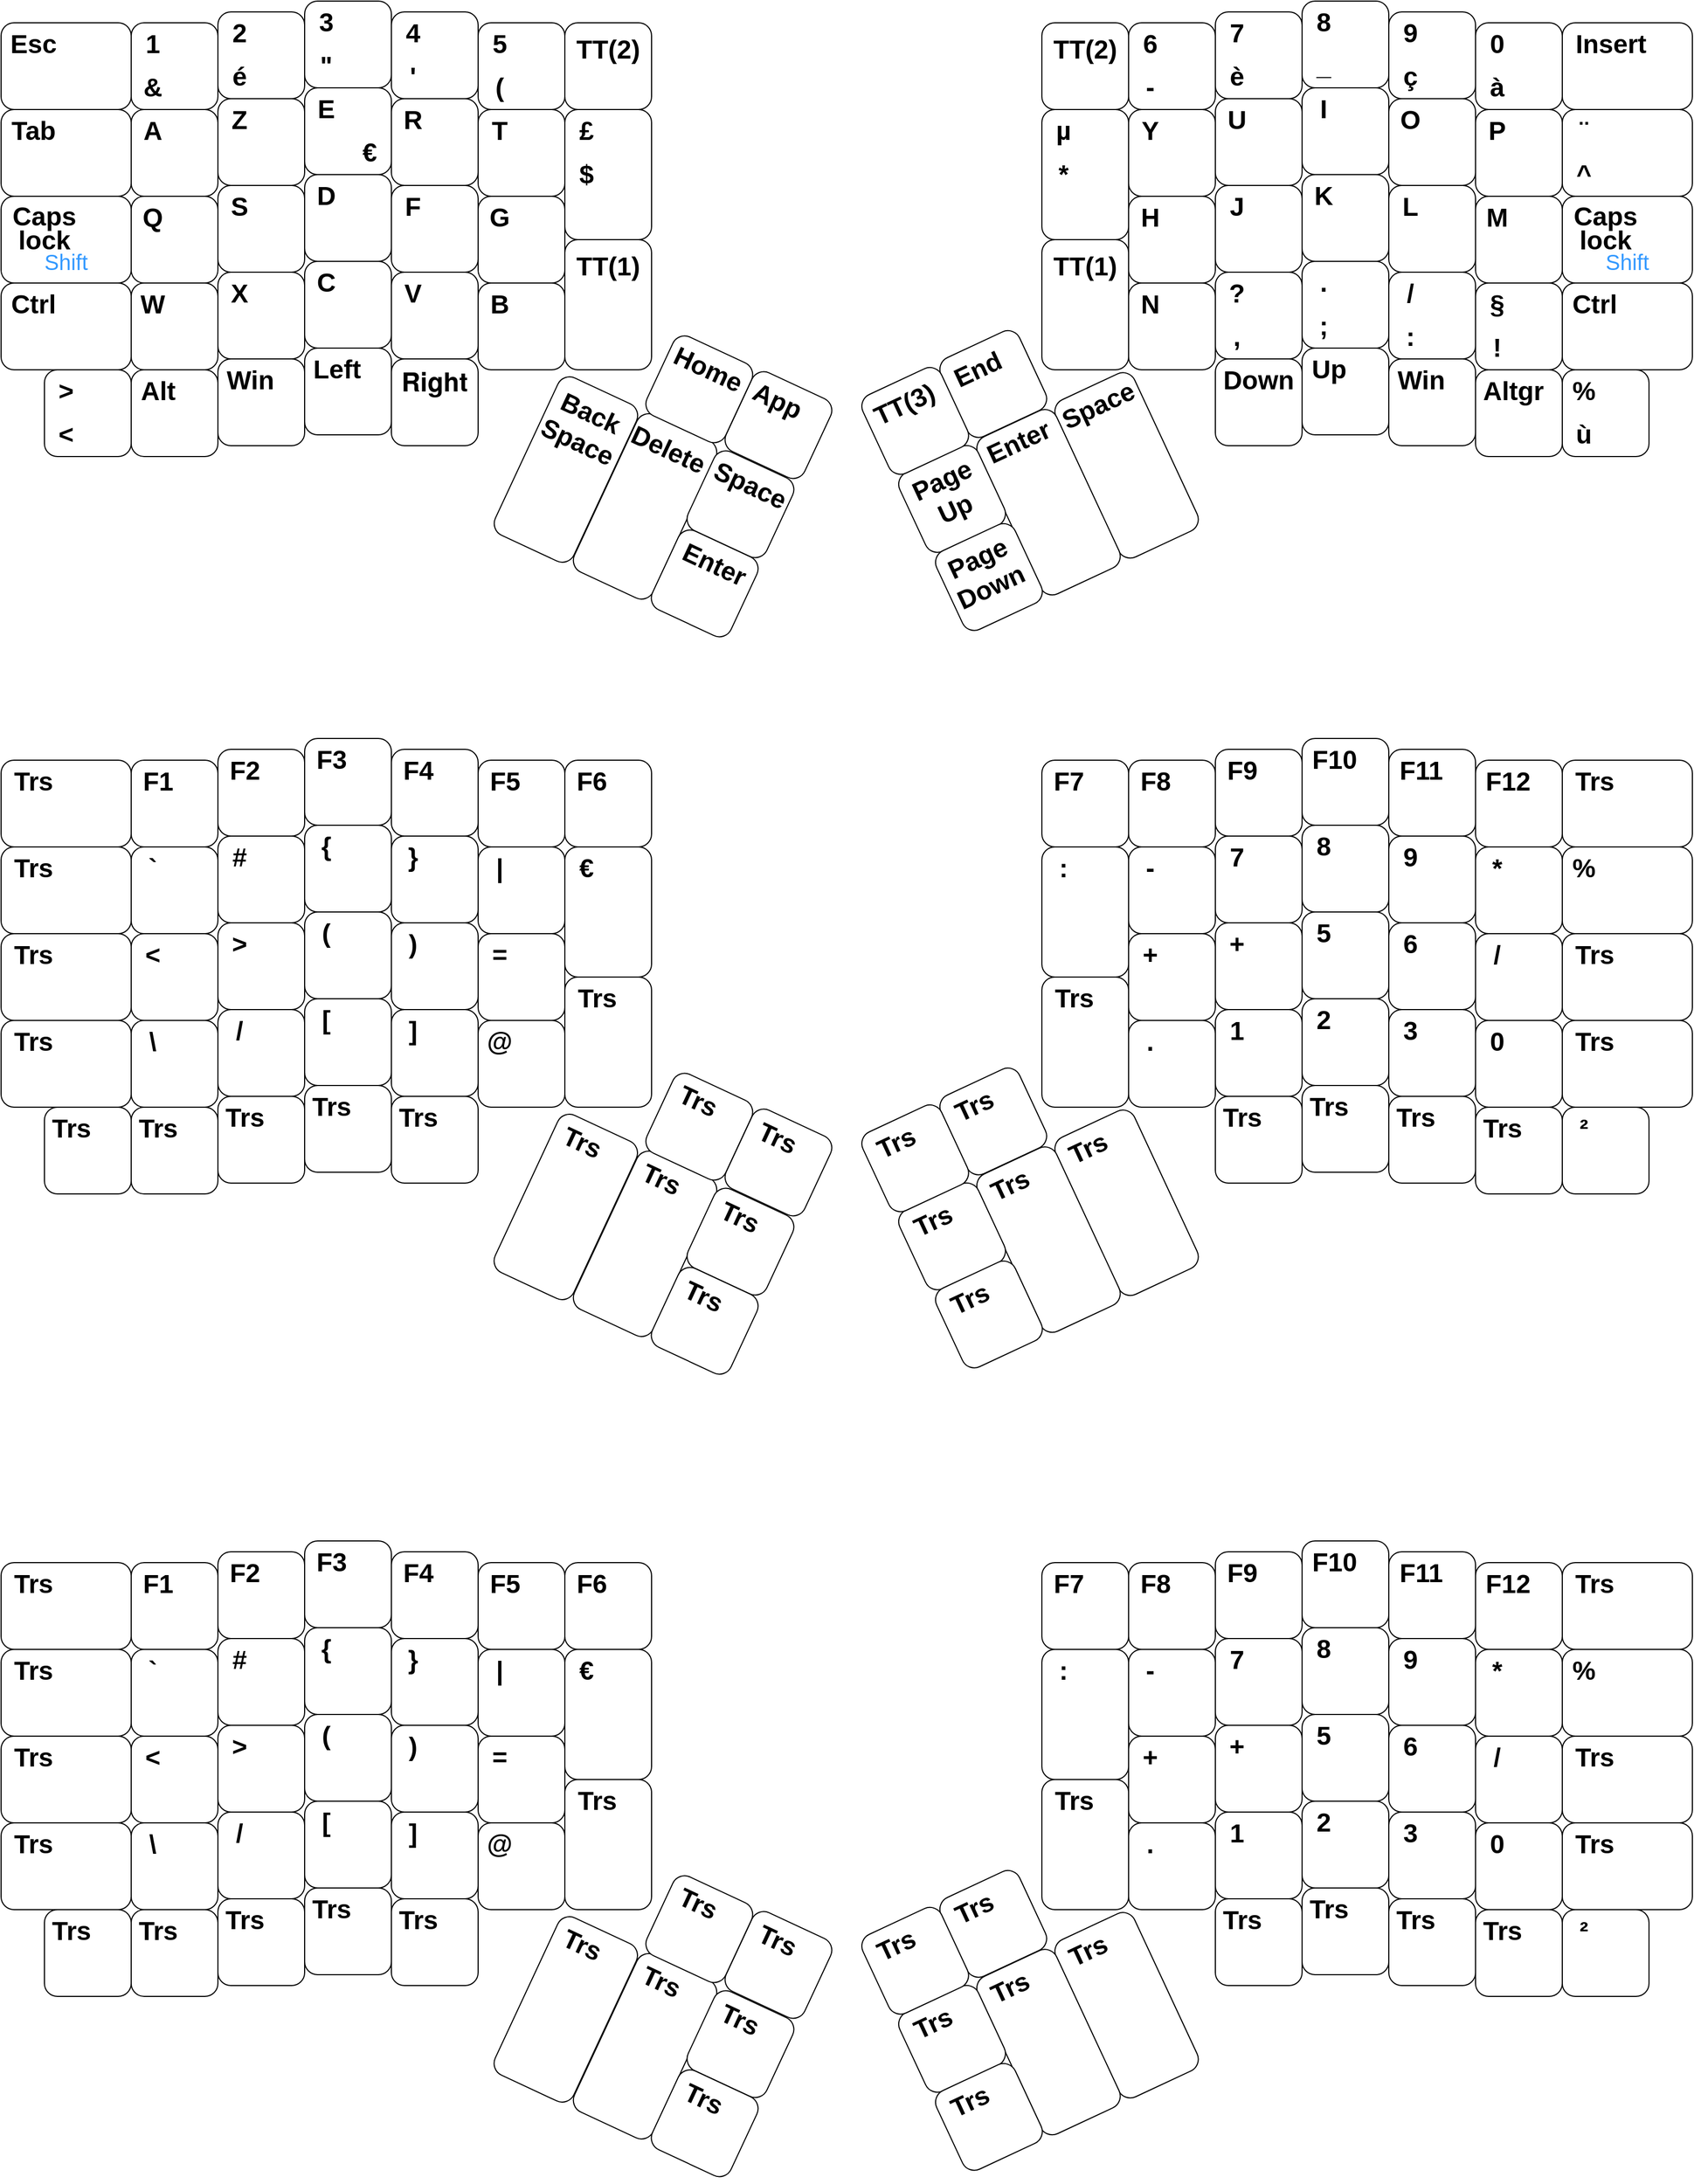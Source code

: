 <mxfile version="13.3.1" type="device"><diagram id="MK19mWS4Zy9AyC6hg7ve" name="Page-1"><mxGraphModel dx="1422" dy="822" grid="1" gridSize="10" guides="1" tooltips="1" connect="1" arrows="1" fold="1" page="1" pageScale="1" pageWidth="850" pageHeight="1100" math="0" shadow="0"><root><mxCell id="0"/><mxCell id="1" parent="0"/><mxCell id="6tYSGfY5hXCQkhkRhZD_-380" value="" style="group;rotation=25;" parent="1" vertex="1" connectable="0"><mxGeometry x="570" y="610" width="240.02" height="267" as="geometry"/></mxCell><mxCell id="6tYSGfY5hXCQkhkRhZD_-109" value="" style="group;rotation=25;" parent="6tYSGfY5hXCQkhkRhZD_-380" vertex="1" connectable="0"><mxGeometry x="-9" y="42" width="100.1" height="160" as="geometry"/></mxCell><mxCell id="6tYSGfY5hXCQkhkRhZD_-110" value="" style="rounded=1;whiteSpace=wrap;html=1;rotation=25;" parent="6tYSGfY5hXCQkhkRhZD_-109" vertex="1"><mxGeometry width="80" height="160" as="geometry"/></mxCell><mxCell id="6tYSGfY5hXCQkhkRhZD_-111" value="&lt;b&gt;&lt;font style=&quot;font-size: 24px&quot;&gt;Back Space&lt;/font&gt;&lt;/b&gt;" style="text;html=1;strokeColor=none;fillColor=none;align=center;verticalAlign=middle;whiteSpace=wrap;rounded=0;rotation=25;" parent="6tYSGfY5hXCQkhkRhZD_-109" vertex="1"><mxGeometry x="16.76" y="12.4" width="79.5" height="56.75" as="geometry"/></mxCell><mxCell id="6tYSGfY5hXCQkhkRhZD_-115" value="" style="group;rotation=25;" parent="6tYSGfY5hXCQkhkRhZD_-380" vertex="1" connectable="0"><mxGeometry x="64" y="76" width="107.61" height="160" as="geometry"/></mxCell><mxCell id="6tYSGfY5hXCQkhkRhZD_-116" value="" style="rounded=1;whiteSpace=wrap;html=1;rotation=25;" parent="6tYSGfY5hXCQkhkRhZD_-115" vertex="1"><mxGeometry width="80" height="160" as="geometry"/></mxCell><mxCell id="6tYSGfY5hXCQkhkRhZD_-117" value="&lt;b&gt;&lt;font style=&quot;font-size: 24px&quot;&gt;Delete&lt;/font&gt;&lt;/b&gt;" style="text;html=1;strokeColor=none;fillColor=none;align=center;verticalAlign=middle;whiteSpace=wrap;rounded=0;rotation=25;" parent="6tYSGfY5hXCQkhkRhZD_-115" vertex="1"><mxGeometry x="26" y="17.78" width="71" height="20" as="geometry"/></mxCell><mxCell id="6tYSGfY5hXCQkhkRhZD_-368" value="" style="group;rotation=25;" parent="6tYSGfY5hXCQkhkRhZD_-380" vertex="1" connectable="0"><mxGeometry x="152" y="114" width="88.02" height="80" as="geometry"/></mxCell><mxCell id="6tYSGfY5hXCQkhkRhZD_-369" value="" style="rounded=1;whiteSpace=wrap;html=1;rotation=25;" parent="6tYSGfY5hXCQkhkRhZD_-368" vertex="1"><mxGeometry width="80" height="80" as="geometry"/></mxCell><mxCell id="6tYSGfY5hXCQkhkRhZD_-370" value="&lt;b&gt;&lt;font style=&quot;font-size: 24px&quot;&gt;Space&lt;/font&gt;&lt;/b&gt;" style="text;html=1;strokeColor=none;fillColor=none;align=center;verticalAlign=middle;whiteSpace=wrap;rounded=0;rotation=25;" parent="6tYSGfY5hXCQkhkRhZD_-368" vertex="1"><mxGeometry x="10.36" y="12.95" width="77.66" height="20" as="geometry"/></mxCell><mxCell id="6tYSGfY5hXCQkhkRhZD_-371" value="" style="group;rotation=25;" parent="6tYSGfY5hXCQkhkRhZD_-380" vertex="1" connectable="0"><mxGeometry x="187" y="41" width="80" height="80" as="geometry"/></mxCell><mxCell id="6tYSGfY5hXCQkhkRhZD_-372" value="" style="rounded=1;whiteSpace=wrap;html=1;rotation=25;" parent="6tYSGfY5hXCQkhkRhZD_-371" vertex="1"><mxGeometry width="80" height="80" as="geometry"/></mxCell><mxCell id="6tYSGfY5hXCQkhkRhZD_-373" value="&lt;b&gt;&lt;font style=&quot;font-size: 24px&quot;&gt;App&lt;br&gt;&lt;/font&gt;&lt;/b&gt;" style="text;html=1;strokeColor=none;fillColor=none;align=center;verticalAlign=middle;whiteSpace=wrap;rounded=0;rotation=25;" parent="6tYSGfY5hXCQkhkRhZD_-371" vertex="1"><mxGeometry x="19.06" y="8.23" width="40" height="20" as="geometry"/></mxCell><mxCell id="6tYSGfY5hXCQkhkRhZD_-374" value="" style="group;rotation=25;" parent="6tYSGfY5hXCQkhkRhZD_-380" vertex="1" connectable="0"><mxGeometry x="114" y="8" width="80" height="80" as="geometry"/></mxCell><mxCell id="6tYSGfY5hXCQkhkRhZD_-375" value="" style="rounded=1;whiteSpace=wrap;html=1;rotation=25;" parent="6tYSGfY5hXCQkhkRhZD_-374" vertex="1"><mxGeometry width="80" height="80" as="geometry"/></mxCell><mxCell id="6tYSGfY5hXCQkhkRhZD_-376" value="&lt;b&gt;&lt;font style=&quot;font-size: 24px&quot;&gt;Home&lt;br&gt;&lt;/font&gt;&lt;/b&gt;" style="text;html=1;strokeColor=none;fillColor=none;align=center;verticalAlign=middle;whiteSpace=wrap;rounded=0;rotation=25;" parent="6tYSGfY5hXCQkhkRhZD_-374" vertex="1"><mxGeometry x="18.13" y="12.45" width="60" height="20" as="geometry"/></mxCell><mxCell id="6tYSGfY5hXCQkhkRhZD_-377" value="" style="group;rotation=25;" parent="6tYSGfY5hXCQkhkRhZD_-380" vertex="1" connectable="0"><mxGeometry x="119" y="187" width="88.02" height="80" as="geometry"/></mxCell><mxCell id="6tYSGfY5hXCQkhkRhZD_-378" value="" style="rounded=1;whiteSpace=wrap;html=1;rotation=25;" parent="6tYSGfY5hXCQkhkRhZD_-377" vertex="1"><mxGeometry width="80" height="80" as="geometry"/></mxCell><mxCell id="6tYSGfY5hXCQkhkRhZD_-379" value="&lt;b&gt;&lt;font style=&quot;font-size: 24px&quot;&gt;Enter&lt;/font&gt;&lt;/b&gt;" style="text;html=1;strokeColor=none;fillColor=none;align=center;verticalAlign=middle;whiteSpace=wrap;rounded=0;rotation=25;" parent="6tYSGfY5hXCQkhkRhZD_-377" vertex="1"><mxGeometry x="10.36" y="12.95" width="77.66" height="20" as="geometry"/></mxCell><mxCell id="bq-Z8WodMMhx3vRSDX9p-10" value="" style="group" parent="1" vertex="1" connectable="0"><mxGeometry x="870.003" y="600.003" width="318.219" height="284.314" as="geometry"/></mxCell><mxCell id="6tYSGfY5hXCQkhkRhZD_-487" value="" style="group;rotation=-25;" parent="bq-Z8WodMMhx3vRSDX9p-10" vertex="1" connectable="0"><mxGeometry x="85.157" y="13.157" width="80" height="80" as="geometry"/></mxCell><mxCell id="6tYSGfY5hXCQkhkRhZD_-488" value="" style="rounded=1;whiteSpace=wrap;html=1;rotation=-25;" parent="6tYSGfY5hXCQkhkRhZD_-487" vertex="1"><mxGeometry width="80" height="80" as="geometry"/></mxCell><mxCell id="6tYSGfY5hXCQkhkRhZD_-489" value="&lt;b&gt;&lt;font style=&quot;font-size: 24px&quot;&gt;End&lt;/font&gt;&lt;/b&gt;" style="text;html=1;strokeColor=none;fillColor=none;align=center;verticalAlign=middle;whiteSpace=wrap;rounded=0;rotation=-25;" parent="6tYSGfY5hXCQkhkRhZD_-487" vertex="1"><mxGeometry x="2.78" y="16.51" width="46" height="20" as="geometry"/></mxCell><mxCell id="bq-Z8WodMMhx3vRSDX9p-9" value="" style="group" parent="bq-Z8WodMMhx3vRSDX9p-10" vertex="1" connectable="0"><mxGeometry y="34" width="318.219" height="250.314" as="geometry"/></mxCell><mxCell id="6tYSGfY5hXCQkhkRhZD_-478" value="" style="group;rotation=-25;" parent="bq-Z8WodMMhx3vRSDX9p-9" vertex="1" connectable="0"><mxGeometry x="208.157" y="14.157" width="80" height="160" as="geometry"/></mxCell><mxCell id="6tYSGfY5hXCQkhkRhZD_-479" value="" style="rounded=1;whiteSpace=wrap;html=1;rotation=-25;" parent="6tYSGfY5hXCQkhkRhZD_-478" vertex="1"><mxGeometry width="80" height="160" as="geometry"/></mxCell><mxCell id="6tYSGfY5hXCQkhkRhZD_-480" value="&lt;b&gt;&lt;font style=&quot;font-size: 24px&quot;&gt;Space&lt;/font&gt;&lt;/b&gt;" style="text;html=1;strokeColor=none;fillColor=none;align=center;verticalAlign=middle;whiteSpace=wrap;rounded=0;rotation=-25;" parent="6tYSGfY5hXCQkhkRhZD_-478" vertex="1"><mxGeometry x="-19.72" y="14.4" width="68.03" height="20" as="geometry"/></mxCell><mxCell id="6tYSGfY5hXCQkhkRhZD_-481" value="" style="group;rotation=-25;" parent="bq-Z8WodMMhx3vRSDX9p-9" vertex="1" connectable="0"><mxGeometry x="136.157" y="48.157" width="80" height="160" as="geometry"/></mxCell><mxCell id="6tYSGfY5hXCQkhkRhZD_-482" value="" style="rounded=1;whiteSpace=wrap;html=1;rotation=-25;" parent="6tYSGfY5hXCQkhkRhZD_-481" vertex="1"><mxGeometry width="80" height="160" as="geometry"/></mxCell><mxCell id="6tYSGfY5hXCQkhkRhZD_-483" value="&lt;b&gt;&lt;font style=&quot;font-size: 24px&quot;&gt;Enter&lt;/font&gt;&lt;/b&gt;" style="text;html=1;strokeColor=none;fillColor=none;align=center;verticalAlign=middle;whiteSpace=wrap;rounded=0;rotation=-25;" parent="6tYSGfY5hXCQkhkRhZD_-481" vertex="1"><mxGeometry x="-13.5" y="15.24" width="52" height="20" as="geometry"/></mxCell><mxCell id="6tYSGfY5hXCQkhkRhZD_-484" value="" style="group;rotation=-25;" parent="bq-Z8WodMMhx3vRSDX9p-9" vertex="1" connectable="0"><mxGeometry x="47.157" y="85.157" width="80" height="80" as="geometry"/></mxCell><mxCell id="6tYSGfY5hXCQkhkRhZD_-485" value="" style="rounded=1;whiteSpace=wrap;html=1;rotation=-25;" parent="6tYSGfY5hXCQkhkRhZD_-484" vertex="1"><mxGeometry width="80" height="80" as="geometry"/></mxCell><mxCell id="6tYSGfY5hXCQkhkRhZD_-486" value="&lt;b&gt;&lt;font style=&quot;font-size: 24px&quot;&gt;Page Up&lt;/font&gt;&lt;/b&gt;" style="text;html=1;strokeColor=none;fillColor=none;align=center;verticalAlign=middle;whiteSpace=wrap;rounded=0;rotation=-25;" parent="6tYSGfY5hXCQkhkRhZD_-484" vertex="1"><mxGeometry x="7.72" y="12.81" width="57.69" height="45.97" as="geometry"/></mxCell><mxCell id="6tYSGfY5hXCQkhkRhZD_-490" value="" style="group;rotation=-25;" parent="bq-Z8WodMMhx3vRSDX9p-9" vertex="1" connectable="0"><mxGeometry x="13.157" y="13.157" width="80" height="80" as="geometry"/></mxCell><mxCell id="6tYSGfY5hXCQkhkRhZD_-491" value="" style="rounded=1;whiteSpace=wrap;html=1;rotation=-25;" parent="6tYSGfY5hXCQkhkRhZD_-490" vertex="1"><mxGeometry width="80" height="80" as="geometry"/></mxCell><mxCell id="6tYSGfY5hXCQkhkRhZD_-492" value="&lt;b&gt;&lt;font style=&quot;font-size: 24px&quot;&gt;TT(3)&lt;/font&gt;&lt;/b&gt;" style="text;html=1;strokeColor=none;fillColor=none;align=center;verticalAlign=middle;whiteSpace=wrap;rounded=0;rotation=-25;" parent="6tYSGfY5hXCQkhkRhZD_-490" vertex="1"><mxGeometry x="-9.14" y="10.19" width="79.45" height="29.74" as="geometry"/></mxCell><mxCell id="6tYSGfY5hXCQkhkRhZD_-493" value="" style="group;rotation=-25;" parent="bq-Z8WodMMhx3vRSDX9p-9" vertex="1" connectable="0"><mxGeometry x="81.157" y="157.157" width="80" height="80" as="geometry"/></mxCell><mxCell id="6tYSGfY5hXCQkhkRhZD_-494" value="" style="rounded=1;whiteSpace=wrap;html=1;rotation=-25;" parent="6tYSGfY5hXCQkhkRhZD_-493" vertex="1"><mxGeometry width="80" height="80" as="geometry"/></mxCell><mxCell id="6tYSGfY5hXCQkhkRhZD_-495" value="&lt;b&gt;&lt;font style=&quot;font-size: 24px&quot;&gt;Page Down&lt;/font&gt;&lt;/b&gt;" style="text;html=1;strokeColor=none;fillColor=none;align=center;verticalAlign=middle;whiteSpace=wrap;rounded=0;rotation=-25;" parent="6tYSGfY5hXCQkhkRhZD_-493" vertex="1"><mxGeometry x="7.72" y="13.19" width="56" height="45.61" as="geometry"/></mxCell><mxCell id="bq-Z8WodMMhx3vRSDX9p-11" value="" style="group" parent="1" vertex="1" connectable="0"><mxGeometry x="80" y="300" width="600" height="420" as="geometry"/></mxCell><mxCell id="6tYSGfY5hXCQkhkRhZD_-11" value="" style="group" parent="bq-Z8WodMMhx3vRSDX9p-11" vertex="1" connectable="0"><mxGeometry x="120" y="20" width="80" height="80" as="geometry"/></mxCell><mxCell id="6tYSGfY5hXCQkhkRhZD_-1" value="" style="rounded=1;whiteSpace=wrap;html=1;" parent="6tYSGfY5hXCQkhkRhZD_-11" vertex="1"><mxGeometry width="80" height="80" as="geometry"/></mxCell><mxCell id="6tYSGfY5hXCQkhkRhZD_-2" value="&lt;span style=&quot;font-size: 24px&quot;&gt;&lt;b&gt;1&lt;/b&gt;&lt;/span&gt;" style="text;html=1;strokeColor=none;fillColor=none;align=center;verticalAlign=middle;whiteSpace=wrap;rounded=0;" parent="6tYSGfY5hXCQkhkRhZD_-11" vertex="1"><mxGeometry x="10" y="10" width="20" height="20" as="geometry"/></mxCell><mxCell id="6tYSGfY5hXCQkhkRhZD_-510" value="&lt;span style=&quot;font-size: 24px&quot;&gt;&lt;b&gt;&amp;amp;&lt;/b&gt;&lt;/span&gt;" style="text;html=1;strokeColor=none;fillColor=none;align=center;verticalAlign=middle;whiteSpace=wrap;rounded=0;" parent="6tYSGfY5hXCQkhkRhZD_-11" vertex="1"><mxGeometry x="10" y="50" width="20" height="20" as="geometry"/></mxCell><mxCell id="6tYSGfY5hXCQkhkRhZD_-27" value="" style="group" parent="bq-Z8WodMMhx3vRSDX9p-11" vertex="1" connectable="0"><mxGeometry x="520" y="20" width="80" height="80" as="geometry"/></mxCell><mxCell id="6tYSGfY5hXCQkhkRhZD_-28" value="" style="rounded=1;whiteSpace=wrap;html=1;" parent="6tYSGfY5hXCQkhkRhZD_-27" vertex="1"><mxGeometry width="80" height="80" as="geometry"/></mxCell><mxCell id="6tYSGfY5hXCQkhkRhZD_-498" value="&lt;b&gt;&lt;font style=&quot;font-size: 24px&quot;&gt;TT(2)&lt;/font&gt;&lt;/b&gt;" style="text;html=1;strokeColor=none;fillColor=none;align=center;verticalAlign=middle;whiteSpace=wrap;rounded=0;" parent="6tYSGfY5hXCQkhkRhZD_-27" vertex="1"><mxGeometry y="10" width="80" height="30" as="geometry"/></mxCell><mxCell id="6tYSGfY5hXCQkhkRhZD_-30" value="" style="group" parent="bq-Z8WodMMhx3vRSDX9p-11" vertex="1" connectable="0"><mxGeometry y="20" width="120" height="80" as="geometry"/></mxCell><mxCell id="6tYSGfY5hXCQkhkRhZD_-31" value="" style="rounded=1;whiteSpace=wrap;html=1;" parent="6tYSGfY5hXCQkhkRhZD_-30" vertex="1"><mxGeometry width="120" height="80" as="geometry"/></mxCell><mxCell id="6tYSGfY5hXCQkhkRhZD_-32" value="&lt;span style=&quot;font-size: 24px&quot;&gt;&lt;b&gt;Esc&lt;/b&gt;&lt;/span&gt;" style="text;html=1;strokeColor=none;fillColor=none;align=center;verticalAlign=middle;whiteSpace=wrap;rounded=0;" parent="6tYSGfY5hXCQkhkRhZD_-30" vertex="1"><mxGeometry x="10" y="10" width="40" height="20" as="geometry"/></mxCell><mxCell id="6tYSGfY5hXCQkhkRhZD_-33" value="" style="group" parent="bq-Z8WodMMhx3vRSDX9p-11" vertex="1" connectable="0"><mxGeometry y="100" width="120" height="80" as="geometry"/></mxCell><mxCell id="6tYSGfY5hXCQkhkRhZD_-34" value="" style="rounded=1;whiteSpace=wrap;html=1;" parent="6tYSGfY5hXCQkhkRhZD_-33" vertex="1"><mxGeometry width="120" height="80" as="geometry"/></mxCell><mxCell id="6tYSGfY5hXCQkhkRhZD_-35" value="&lt;b&gt;&lt;font style=&quot;font-size: 24px&quot;&gt;Tab&lt;/font&gt;&lt;/b&gt;" style="text;html=1;strokeColor=none;fillColor=none;align=center;verticalAlign=middle;whiteSpace=wrap;rounded=0;" parent="6tYSGfY5hXCQkhkRhZD_-33" vertex="1"><mxGeometry x="10" y="10" width="40" height="20" as="geometry"/></mxCell><mxCell id="6tYSGfY5hXCQkhkRhZD_-36" value="" style="group" parent="bq-Z8WodMMhx3vRSDX9p-11" vertex="1" connectable="0"><mxGeometry y="180" width="120" height="80" as="geometry"/></mxCell><mxCell id="6tYSGfY5hXCQkhkRhZD_-37" value="" style="rounded=1;whiteSpace=wrap;html=1;" parent="6tYSGfY5hXCQkhkRhZD_-36" vertex="1"><mxGeometry width="120" height="80" as="geometry"/></mxCell><mxCell id="6tYSGfY5hXCQkhkRhZD_-38" value="&lt;b&gt;&lt;font style=&quot;font-size: 24px ; line-height: 80%&quot;&gt;Caps lock&lt;/font&gt;&lt;/b&gt;" style="text;html=1;strokeColor=none;fillColor=none;align=center;verticalAlign=middle;whiteSpace=wrap;rounded=0;" parent="6tYSGfY5hXCQkhkRhZD_-36" vertex="1"><mxGeometry x="10" y="10" width="60" height="40" as="geometry"/></mxCell><mxCell id="6tYSGfY5hXCQkhkRhZD_-528" value="&lt;font style=&quot;font-size: 20px&quot; color=&quot;#3399ff&quot;&gt;Shift&lt;/font&gt;" style="text;html=1;strokeColor=none;fillColor=none;align=center;verticalAlign=middle;whiteSpace=wrap;rounded=0;" parent="6tYSGfY5hXCQkhkRhZD_-36" vertex="1"><mxGeometry x="40" y="50" width="40" height="20" as="geometry"/></mxCell><mxCell id="6tYSGfY5hXCQkhkRhZD_-39" value="" style="group" parent="bq-Z8WodMMhx3vRSDX9p-11" vertex="1" connectable="0"><mxGeometry y="260" width="120" height="80" as="geometry"/></mxCell><mxCell id="6tYSGfY5hXCQkhkRhZD_-40" value="" style="rounded=1;whiteSpace=wrap;html=1;" parent="6tYSGfY5hXCQkhkRhZD_-39" vertex="1"><mxGeometry width="120" height="80" as="geometry"/></mxCell><mxCell id="6tYSGfY5hXCQkhkRhZD_-41" value="&lt;b&gt;&lt;font style=&quot;font-size: 24px&quot;&gt;Ctrl&lt;/font&gt;&lt;/b&gt;" style="text;html=1;strokeColor=none;fillColor=none;align=center;verticalAlign=middle;whiteSpace=wrap;rounded=0;" parent="6tYSGfY5hXCQkhkRhZD_-39" vertex="1"><mxGeometry x="10" y="10" width="40" height="20" as="geometry"/></mxCell><mxCell id="6tYSGfY5hXCQkhkRhZD_-42" value="" style="group" parent="bq-Z8WodMMhx3vRSDX9p-11" vertex="1" connectable="0"><mxGeometry x="120" y="180" width="80" height="80" as="geometry"/></mxCell><mxCell id="6tYSGfY5hXCQkhkRhZD_-43" value="" style="rounded=1;whiteSpace=wrap;html=1;" parent="6tYSGfY5hXCQkhkRhZD_-42" vertex="1"><mxGeometry width="80" height="80" as="geometry"/></mxCell><mxCell id="6tYSGfY5hXCQkhkRhZD_-44" value="&lt;span style=&quot;font-size: 24px&quot;&gt;&lt;b&gt;Q&lt;/b&gt;&lt;/span&gt;" style="text;html=1;strokeColor=none;fillColor=none;align=center;verticalAlign=middle;whiteSpace=wrap;rounded=0;" parent="6tYSGfY5hXCQkhkRhZD_-42" vertex="1"><mxGeometry x="10" y="10" width="20" height="20" as="geometry"/></mxCell><mxCell id="6tYSGfY5hXCQkhkRhZD_-45" value="" style="group" parent="bq-Z8WodMMhx3vRSDX9p-11" vertex="1" connectable="0"><mxGeometry x="120" y="100" width="80" height="80" as="geometry"/></mxCell><mxCell id="6tYSGfY5hXCQkhkRhZD_-46" value="" style="rounded=1;whiteSpace=wrap;html=1;" parent="6tYSGfY5hXCQkhkRhZD_-45" vertex="1"><mxGeometry width="80" height="80" as="geometry"/></mxCell><mxCell id="6tYSGfY5hXCQkhkRhZD_-47" value="&lt;b&gt;&lt;font style=&quot;font-size: 24px&quot;&gt;A&lt;/font&gt;&lt;/b&gt;" style="text;html=1;strokeColor=none;fillColor=none;align=center;verticalAlign=middle;whiteSpace=wrap;rounded=0;" parent="6tYSGfY5hXCQkhkRhZD_-45" vertex="1"><mxGeometry x="10" y="10" width="20" height="20" as="geometry"/></mxCell><mxCell id="6tYSGfY5hXCQkhkRhZD_-48" value="" style="group" parent="bq-Z8WodMMhx3vRSDX9p-11" vertex="1" connectable="0"><mxGeometry x="200" y="90" width="80" height="80" as="geometry"/></mxCell><mxCell id="6tYSGfY5hXCQkhkRhZD_-49" value="" style="rounded=1;whiteSpace=wrap;html=1;" parent="6tYSGfY5hXCQkhkRhZD_-48" vertex="1"><mxGeometry width="80" height="80" as="geometry"/></mxCell><mxCell id="6tYSGfY5hXCQkhkRhZD_-50" value="&lt;b&gt;&lt;font style=&quot;font-size: 24px&quot;&gt;Z&lt;/font&gt;&lt;/b&gt;" style="text;html=1;strokeColor=none;fillColor=none;align=center;verticalAlign=middle;whiteSpace=wrap;rounded=0;" parent="6tYSGfY5hXCQkhkRhZD_-48" vertex="1"><mxGeometry x="10" y="10" width="20" height="20" as="geometry"/></mxCell><mxCell id="6tYSGfY5hXCQkhkRhZD_-51" value="" style="group" parent="bq-Z8WodMMhx3vRSDX9p-11" vertex="1" connectable="0"><mxGeometry x="280" y="80" width="80" height="80" as="geometry"/></mxCell><mxCell id="6tYSGfY5hXCQkhkRhZD_-52" value="" style="rounded=1;whiteSpace=wrap;html=1;" parent="6tYSGfY5hXCQkhkRhZD_-51" vertex="1"><mxGeometry width="80" height="80" as="geometry"/></mxCell><mxCell id="6tYSGfY5hXCQkhkRhZD_-53" value="&lt;b&gt;&lt;font style=&quot;font-size: 24px&quot;&gt;E&lt;/font&gt;&lt;/b&gt;" style="text;html=1;strokeColor=none;fillColor=none;align=center;verticalAlign=middle;whiteSpace=wrap;rounded=0;" parent="6tYSGfY5hXCQkhkRhZD_-51" vertex="1"><mxGeometry x="10" y="10" width="20" height="20" as="geometry"/></mxCell><mxCell id="6tYSGfY5hXCQkhkRhZD_-511" value="&lt;b&gt;&lt;font style=&quot;font-size: 24px&quot;&gt;€&lt;/font&gt;&lt;/b&gt;" style="text;html=1;strokeColor=none;fillColor=none;align=center;verticalAlign=middle;whiteSpace=wrap;rounded=0;" parent="6tYSGfY5hXCQkhkRhZD_-51" vertex="1"><mxGeometry x="50" y="50" width="20" height="20" as="geometry"/></mxCell><mxCell id="6tYSGfY5hXCQkhkRhZD_-54" value="" style="group" parent="bq-Z8WodMMhx3vRSDX9p-11" vertex="1" connectable="0"><mxGeometry x="360" y="90" width="80" height="80" as="geometry"/></mxCell><mxCell id="6tYSGfY5hXCQkhkRhZD_-55" value="" style="rounded=1;whiteSpace=wrap;html=1;" parent="6tYSGfY5hXCQkhkRhZD_-54" vertex="1"><mxGeometry width="80" height="80" as="geometry"/></mxCell><mxCell id="6tYSGfY5hXCQkhkRhZD_-56" value="&lt;b&gt;&lt;font style=&quot;font-size: 24px&quot;&gt;R&lt;/font&gt;&lt;/b&gt;" style="text;html=1;strokeColor=none;fillColor=none;align=center;verticalAlign=middle;whiteSpace=wrap;rounded=0;" parent="6tYSGfY5hXCQkhkRhZD_-54" vertex="1"><mxGeometry x="10" y="10" width="20" height="20" as="geometry"/></mxCell><mxCell id="6tYSGfY5hXCQkhkRhZD_-57" value="" style="group" parent="bq-Z8WodMMhx3vRSDX9p-11" vertex="1" connectable="0"><mxGeometry x="440" y="100" width="80" height="80" as="geometry"/></mxCell><mxCell id="6tYSGfY5hXCQkhkRhZD_-58" value="" style="rounded=1;whiteSpace=wrap;html=1;" parent="6tYSGfY5hXCQkhkRhZD_-57" vertex="1"><mxGeometry width="80" height="80" as="geometry"/></mxCell><mxCell id="6tYSGfY5hXCQkhkRhZD_-59" value="&lt;b&gt;&lt;font style=&quot;font-size: 24px&quot;&gt;T&lt;/font&gt;&lt;/b&gt;" style="text;html=1;strokeColor=none;fillColor=none;align=center;verticalAlign=middle;whiteSpace=wrap;rounded=0;" parent="6tYSGfY5hXCQkhkRhZD_-57" vertex="1"><mxGeometry x="10" y="10" width="20" height="20" as="geometry"/></mxCell><mxCell id="6tYSGfY5hXCQkhkRhZD_-60" value="" style="group" parent="bq-Z8WodMMhx3vRSDX9p-11" vertex="1" connectable="0"><mxGeometry x="200" y="250" width="80" height="80" as="geometry"/></mxCell><mxCell id="6tYSGfY5hXCQkhkRhZD_-61" value="" style="rounded=1;whiteSpace=wrap;html=1;" parent="6tYSGfY5hXCQkhkRhZD_-60" vertex="1"><mxGeometry width="80" height="80" as="geometry"/></mxCell><mxCell id="6tYSGfY5hXCQkhkRhZD_-62" value="&lt;b&gt;&lt;font style=&quot;font-size: 24px&quot;&gt;X&lt;/font&gt;&lt;/b&gt;" style="text;html=1;strokeColor=none;fillColor=none;align=center;verticalAlign=middle;whiteSpace=wrap;rounded=0;" parent="6tYSGfY5hXCQkhkRhZD_-60" vertex="1"><mxGeometry x="10" y="10" width="20" height="20" as="geometry"/></mxCell><mxCell id="6tYSGfY5hXCQkhkRhZD_-63" value="" style="group" parent="bq-Z8WodMMhx3vRSDX9p-11" vertex="1" connectable="0"><mxGeometry x="120" y="260" width="80" height="80" as="geometry"/></mxCell><mxCell id="6tYSGfY5hXCQkhkRhZD_-64" value="" style="rounded=1;whiteSpace=wrap;html=1;" parent="6tYSGfY5hXCQkhkRhZD_-63" vertex="1"><mxGeometry width="80" height="80" as="geometry"/></mxCell><mxCell id="6tYSGfY5hXCQkhkRhZD_-65" value="&lt;b&gt;&lt;font style=&quot;font-size: 24px&quot;&gt;W&lt;/font&gt;&lt;/b&gt;" style="text;html=1;strokeColor=none;fillColor=none;align=center;verticalAlign=middle;whiteSpace=wrap;rounded=0;" parent="6tYSGfY5hXCQkhkRhZD_-63" vertex="1"><mxGeometry x="10" y="10" width="20" height="20" as="geometry"/></mxCell><mxCell id="6tYSGfY5hXCQkhkRhZD_-66" value="" style="group" parent="bq-Z8WodMMhx3vRSDX9p-11" vertex="1" connectable="0"><mxGeometry x="200" y="170" width="80" height="80" as="geometry"/></mxCell><mxCell id="6tYSGfY5hXCQkhkRhZD_-67" value="" style="rounded=1;whiteSpace=wrap;html=1;" parent="6tYSGfY5hXCQkhkRhZD_-66" vertex="1"><mxGeometry width="80" height="80" as="geometry"/></mxCell><mxCell id="6tYSGfY5hXCQkhkRhZD_-68" value="&lt;b&gt;&lt;font style=&quot;font-size: 24px&quot;&gt;S&lt;/font&gt;&lt;/b&gt;" style="text;html=1;strokeColor=none;fillColor=none;align=center;verticalAlign=middle;whiteSpace=wrap;rounded=0;" parent="6tYSGfY5hXCQkhkRhZD_-66" vertex="1"><mxGeometry x="10" y="10" width="20" height="20" as="geometry"/></mxCell><mxCell id="6tYSGfY5hXCQkhkRhZD_-69" value="" style="group" parent="bq-Z8WodMMhx3vRSDX9p-11" vertex="1" connectable="0"><mxGeometry x="440" y="180" width="80" height="80" as="geometry"/></mxCell><mxCell id="6tYSGfY5hXCQkhkRhZD_-70" value="" style="rounded=1;whiteSpace=wrap;html=1;" parent="6tYSGfY5hXCQkhkRhZD_-69" vertex="1"><mxGeometry width="80" height="80" as="geometry"/></mxCell><mxCell id="6tYSGfY5hXCQkhkRhZD_-71" value="&lt;b&gt;&lt;font style=&quot;font-size: 24px&quot;&gt;G&lt;/font&gt;&lt;/b&gt;" style="text;html=1;strokeColor=none;fillColor=none;align=center;verticalAlign=middle;whiteSpace=wrap;rounded=0;" parent="6tYSGfY5hXCQkhkRhZD_-69" vertex="1"><mxGeometry x="10" y="10" width="20" height="20" as="geometry"/></mxCell><mxCell id="6tYSGfY5hXCQkhkRhZD_-72" value="" style="group" parent="bq-Z8WodMMhx3vRSDX9p-11" vertex="1" connectable="0"><mxGeometry x="360" y="170" width="80" height="80" as="geometry"/></mxCell><mxCell id="6tYSGfY5hXCQkhkRhZD_-73" value="" style="rounded=1;whiteSpace=wrap;html=1;" parent="6tYSGfY5hXCQkhkRhZD_-72" vertex="1"><mxGeometry width="80" height="80" as="geometry"/></mxCell><mxCell id="6tYSGfY5hXCQkhkRhZD_-74" value="&lt;b&gt;&lt;font style=&quot;font-size: 24px&quot;&gt;F&lt;/font&gt;&lt;/b&gt;" style="text;html=1;strokeColor=none;fillColor=none;align=center;verticalAlign=middle;whiteSpace=wrap;rounded=0;" parent="6tYSGfY5hXCQkhkRhZD_-72" vertex="1"><mxGeometry x="10" y="10" width="20" height="20" as="geometry"/></mxCell><mxCell id="6tYSGfY5hXCQkhkRhZD_-75" value="" style="group" parent="bq-Z8WodMMhx3vRSDX9p-11" vertex="1" connectable="0"><mxGeometry x="280" y="160" width="80" height="80" as="geometry"/></mxCell><mxCell id="6tYSGfY5hXCQkhkRhZD_-76" value="" style="rounded=1;whiteSpace=wrap;html=1;" parent="6tYSGfY5hXCQkhkRhZD_-75" vertex="1"><mxGeometry width="80" height="80" as="geometry"/></mxCell><mxCell id="6tYSGfY5hXCQkhkRhZD_-77" value="&lt;b&gt;&lt;font style=&quot;font-size: 24px&quot;&gt;D&lt;/font&gt;&lt;/b&gt;" style="text;html=1;strokeColor=none;fillColor=none;align=center;verticalAlign=middle;whiteSpace=wrap;rounded=0;" parent="6tYSGfY5hXCQkhkRhZD_-75" vertex="1"><mxGeometry x="10" y="10" width="20" height="20" as="geometry"/></mxCell><mxCell id="6tYSGfY5hXCQkhkRhZD_-78" value="" style="group" parent="bq-Z8WodMMhx3vRSDX9p-11" vertex="1" connectable="0"><mxGeometry x="40" y="340" width="80" height="80" as="geometry"/></mxCell><mxCell id="6tYSGfY5hXCQkhkRhZD_-79" value="" style="rounded=1;whiteSpace=wrap;html=1;" parent="6tYSGfY5hXCQkhkRhZD_-78" vertex="1"><mxGeometry width="80" height="80" as="geometry"/></mxCell><mxCell id="6tYSGfY5hXCQkhkRhZD_-80" value="&lt;b&gt;&lt;font style=&quot;font-size: 24px&quot;&gt;&amp;gt;&lt;/font&gt;&lt;/b&gt;" style="text;html=1;strokeColor=none;fillColor=none;align=center;verticalAlign=middle;whiteSpace=wrap;rounded=0;" parent="6tYSGfY5hXCQkhkRhZD_-78" vertex="1"><mxGeometry x="10" y="10" width="20" height="20" as="geometry"/></mxCell><mxCell id="5KRdwltmKKiDq1XNGjmH-31" value="&lt;b&gt;&lt;font style=&quot;font-size: 24px&quot;&gt;&amp;lt;&lt;/font&gt;&lt;/b&gt;" style="text;html=1;strokeColor=none;fillColor=none;align=center;verticalAlign=middle;whiteSpace=wrap;rounded=0;" parent="6tYSGfY5hXCQkhkRhZD_-78" vertex="1"><mxGeometry x="10" y="50" width="20" height="20" as="geometry"/></mxCell><mxCell id="6tYSGfY5hXCQkhkRhZD_-81" value="" style="group" parent="bq-Z8WodMMhx3vRSDX9p-11" vertex="1" connectable="0"><mxGeometry x="440" y="260" width="80" height="80" as="geometry"/></mxCell><mxCell id="6tYSGfY5hXCQkhkRhZD_-82" value="" style="rounded=1;whiteSpace=wrap;html=1;" parent="6tYSGfY5hXCQkhkRhZD_-81" vertex="1"><mxGeometry width="80" height="80" as="geometry"/></mxCell><mxCell id="6tYSGfY5hXCQkhkRhZD_-83" value="&lt;b&gt;&lt;font style=&quot;font-size: 24px&quot;&gt;B&lt;/font&gt;&lt;/b&gt;" style="text;html=1;strokeColor=none;fillColor=none;align=center;verticalAlign=middle;whiteSpace=wrap;rounded=0;" parent="6tYSGfY5hXCQkhkRhZD_-81" vertex="1"><mxGeometry x="10" y="10" width="20" height="20" as="geometry"/></mxCell><mxCell id="6tYSGfY5hXCQkhkRhZD_-84" value="" style="group" parent="bq-Z8WodMMhx3vRSDX9p-11" vertex="1" connectable="0"><mxGeometry x="280" y="240" width="80" height="80" as="geometry"/></mxCell><mxCell id="6tYSGfY5hXCQkhkRhZD_-85" value="" style="rounded=1;whiteSpace=wrap;html=1;" parent="6tYSGfY5hXCQkhkRhZD_-84" vertex="1"><mxGeometry width="80" height="80" as="geometry"/></mxCell><mxCell id="6tYSGfY5hXCQkhkRhZD_-86" value="&lt;b&gt;&lt;font style=&quot;font-size: 24px&quot;&gt;C&lt;/font&gt;&lt;/b&gt;" style="text;html=1;strokeColor=none;fillColor=none;align=center;verticalAlign=middle;whiteSpace=wrap;rounded=0;" parent="6tYSGfY5hXCQkhkRhZD_-84" vertex="1"><mxGeometry x="10" y="10" width="20" height="20" as="geometry"/></mxCell><mxCell id="6tYSGfY5hXCQkhkRhZD_-87" value="" style="group" parent="bq-Z8WodMMhx3vRSDX9p-11" vertex="1" connectable="0"><mxGeometry x="360" y="250" width="80" height="80" as="geometry"/></mxCell><mxCell id="6tYSGfY5hXCQkhkRhZD_-88" value="" style="rounded=1;whiteSpace=wrap;html=1;" parent="6tYSGfY5hXCQkhkRhZD_-87" vertex="1"><mxGeometry width="80" height="80" as="geometry"/></mxCell><mxCell id="6tYSGfY5hXCQkhkRhZD_-89" value="&lt;b&gt;&lt;font style=&quot;font-size: 24px&quot;&gt;V&lt;/font&gt;&lt;/b&gt;" style="text;html=1;strokeColor=none;fillColor=none;align=center;verticalAlign=middle;whiteSpace=wrap;rounded=0;" parent="6tYSGfY5hXCQkhkRhZD_-87" vertex="1"><mxGeometry x="10" y="10" width="20" height="20" as="geometry"/></mxCell><mxCell id="6tYSGfY5hXCQkhkRhZD_-90" value="" style="group" parent="bq-Z8WodMMhx3vRSDX9p-11" vertex="1" connectable="0"><mxGeometry x="360" y="330" width="80" height="80" as="geometry"/></mxCell><mxCell id="6tYSGfY5hXCQkhkRhZD_-91" value="" style="rounded=1;whiteSpace=wrap;html=1;" parent="6tYSGfY5hXCQkhkRhZD_-90" vertex="1"><mxGeometry width="80" height="80" as="geometry"/></mxCell><mxCell id="6tYSGfY5hXCQkhkRhZD_-92" value="&lt;font face=&quot;source sans pro, helvetica neue, helvetica, arial, sans-serif&quot;&gt;&lt;span style=&quot;font-size: 24px ; background-color: rgb(255 , 255 , 255)&quot;&gt;&lt;b&gt;Right&lt;/b&gt;&lt;/span&gt;&lt;/font&gt;" style="text;html=1;strokeColor=none;fillColor=none;align=center;verticalAlign=middle;whiteSpace=wrap;rounded=0;" parent="6tYSGfY5hXCQkhkRhZD_-90" vertex="1"><mxGeometry x="10" y="10" width="60" height="20" as="geometry"/></mxCell><mxCell id="6tYSGfY5hXCQkhkRhZD_-93" value="" style="group" parent="bq-Z8WodMMhx3vRSDX9p-11" vertex="1" connectable="0"><mxGeometry x="280" y="320" width="80" height="80" as="geometry"/></mxCell><mxCell id="6tYSGfY5hXCQkhkRhZD_-94" value="" style="rounded=1;whiteSpace=wrap;html=1;" parent="6tYSGfY5hXCQkhkRhZD_-93" vertex="1"><mxGeometry width="80" height="80" as="geometry"/></mxCell><mxCell id="6tYSGfY5hXCQkhkRhZD_-95" value="&lt;span style=&quot;font-size: 24px&quot;&gt;&lt;b&gt;Left&lt;br&gt;&lt;/b&gt;&lt;/span&gt;" style="text;html=1;strokeColor=none;fillColor=none;align=center;verticalAlign=middle;whiteSpace=wrap;rounded=0;" parent="6tYSGfY5hXCQkhkRhZD_-93" vertex="1"><mxGeometry x="10" y="10" width="40" height="20" as="geometry"/></mxCell><mxCell id="6tYSGfY5hXCQkhkRhZD_-96" value="" style="group" parent="bq-Z8WodMMhx3vRSDX9p-11" vertex="1" connectable="0"><mxGeometry x="200" y="330" width="80" height="80" as="geometry"/></mxCell><mxCell id="6tYSGfY5hXCQkhkRhZD_-97" value="" style="rounded=1;whiteSpace=wrap;html=1;" parent="6tYSGfY5hXCQkhkRhZD_-96" vertex="1"><mxGeometry width="80" height="80" as="geometry"/></mxCell><mxCell id="6tYSGfY5hXCQkhkRhZD_-98" value="&lt;b&gt;&lt;font style=&quot;font-size: 24px&quot;&gt;Win&lt;/font&gt;&lt;/b&gt;" style="text;html=1;strokeColor=none;fillColor=none;align=center;verticalAlign=middle;whiteSpace=wrap;rounded=0;" parent="6tYSGfY5hXCQkhkRhZD_-96" vertex="1"><mxGeometry x="10" y="10" width="40" height="20" as="geometry"/></mxCell><mxCell id="6tYSGfY5hXCQkhkRhZD_-99" value="" style="group" parent="bq-Z8WodMMhx3vRSDX9p-11" vertex="1" connectable="0"><mxGeometry x="120" y="340" width="80" height="80" as="geometry"/></mxCell><mxCell id="6tYSGfY5hXCQkhkRhZD_-100" value="" style="rounded=1;whiteSpace=wrap;html=1;" parent="6tYSGfY5hXCQkhkRhZD_-99" vertex="1"><mxGeometry width="80" height="80" as="geometry"/></mxCell><mxCell id="6tYSGfY5hXCQkhkRhZD_-101" value="&lt;b&gt;&lt;font style=&quot;font-size: 24px&quot;&gt;Alt&lt;/font&gt;&lt;/b&gt;" style="text;html=1;strokeColor=none;fillColor=none;align=center;verticalAlign=middle;whiteSpace=wrap;rounded=0;" parent="6tYSGfY5hXCQkhkRhZD_-99" vertex="1"><mxGeometry x="10" y="10" width="30" height="20" as="geometry"/></mxCell><mxCell id="6tYSGfY5hXCQkhkRhZD_-106" value="" style="group" parent="bq-Z8WodMMhx3vRSDX9p-11" vertex="1" connectable="0"><mxGeometry x="520" y="220" width="80" height="120" as="geometry"/></mxCell><mxCell id="6tYSGfY5hXCQkhkRhZD_-107" value="" style="rounded=1;whiteSpace=wrap;html=1;" parent="6tYSGfY5hXCQkhkRhZD_-106" vertex="1"><mxGeometry width="80" height="120" as="geometry"/></mxCell><mxCell id="6tYSGfY5hXCQkhkRhZD_-108" value="&lt;b&gt;&lt;font style=&quot;font-size: 24px&quot;&gt;TT(1)&lt;/font&gt;&lt;/b&gt;" style="text;html=1;strokeColor=none;fillColor=none;align=center;verticalAlign=middle;whiteSpace=wrap;rounded=0;" parent="6tYSGfY5hXCQkhkRhZD_-106" vertex="1"><mxGeometry y="10" width="80" height="30" as="geometry"/></mxCell><mxCell id="6tYSGfY5hXCQkhkRhZD_-499" value="" style="group" parent="bq-Z8WodMMhx3vRSDX9p-11" vertex="1" connectable="0"><mxGeometry x="520" y="100" width="80" height="120" as="geometry"/></mxCell><mxCell id="6tYSGfY5hXCQkhkRhZD_-103" value="" style="rounded=1;whiteSpace=wrap;html=1;" parent="6tYSGfY5hXCQkhkRhZD_-499" vertex="1"><mxGeometry width="80" height="120" as="geometry"/></mxCell><mxCell id="6tYSGfY5hXCQkhkRhZD_-104" value="&lt;span style=&quot;font-size: 24px&quot;&gt;&lt;b&gt;£&lt;/b&gt;&lt;/span&gt;" style="text;html=1;strokeColor=none;fillColor=none;align=center;verticalAlign=middle;whiteSpace=wrap;rounded=0;" parent="6tYSGfY5hXCQkhkRhZD_-499" vertex="1"><mxGeometry x="10" y="10" width="20" height="20" as="geometry"/></mxCell><mxCell id="6tYSGfY5hXCQkhkRhZD_-497" value="&lt;span style=&quot;font-size: 24px&quot;&gt;&lt;b&gt;$&lt;/b&gt;&lt;/span&gt;" style="text;html=1;strokeColor=none;fillColor=none;align=center;verticalAlign=middle;whiteSpace=wrap;rounded=0;" parent="6tYSGfY5hXCQkhkRhZD_-499" vertex="1"><mxGeometry x="10" y="50" width="20" height="20" as="geometry"/></mxCell><mxCell id="6tYSGfY5hXCQkhkRhZD_-512" value="" style="group" parent="bq-Z8WodMMhx3vRSDX9p-11" vertex="1" connectable="0"><mxGeometry x="200" y="10" width="80" height="80" as="geometry"/></mxCell><mxCell id="6tYSGfY5hXCQkhkRhZD_-513" value="" style="rounded=1;whiteSpace=wrap;html=1;" parent="6tYSGfY5hXCQkhkRhZD_-512" vertex="1"><mxGeometry width="80" height="80" as="geometry"/></mxCell><mxCell id="6tYSGfY5hXCQkhkRhZD_-514" value="&lt;span style=&quot;font-size: 24px&quot;&gt;&lt;b&gt;2&lt;/b&gt;&lt;/span&gt;" style="text;html=1;strokeColor=none;fillColor=none;align=center;verticalAlign=middle;whiteSpace=wrap;rounded=0;" parent="6tYSGfY5hXCQkhkRhZD_-512" vertex="1"><mxGeometry x="10" y="10" width="20" height="20" as="geometry"/></mxCell><mxCell id="6tYSGfY5hXCQkhkRhZD_-515" value="&lt;span style=&quot;font-size: 24px&quot;&gt;&lt;b&gt;é&lt;/b&gt;&lt;/span&gt;" style="text;html=1;strokeColor=none;fillColor=none;align=center;verticalAlign=middle;whiteSpace=wrap;rounded=0;" parent="6tYSGfY5hXCQkhkRhZD_-512" vertex="1"><mxGeometry x="10" y="50" width="20" height="20" as="geometry"/></mxCell><mxCell id="6tYSGfY5hXCQkhkRhZD_-516" value="" style="group" parent="bq-Z8WodMMhx3vRSDX9p-11" vertex="1" connectable="0"><mxGeometry x="280" width="80" height="80" as="geometry"/></mxCell><mxCell id="6tYSGfY5hXCQkhkRhZD_-517" value="" style="rounded=1;whiteSpace=wrap;html=1;" parent="6tYSGfY5hXCQkhkRhZD_-516" vertex="1"><mxGeometry width="80" height="80" as="geometry"/></mxCell><mxCell id="6tYSGfY5hXCQkhkRhZD_-518" value="&lt;span style=&quot;font-size: 24px&quot;&gt;&lt;b&gt;3&lt;/b&gt;&lt;/span&gt;" style="text;html=1;strokeColor=none;fillColor=none;align=center;verticalAlign=middle;whiteSpace=wrap;rounded=0;" parent="6tYSGfY5hXCQkhkRhZD_-516" vertex="1"><mxGeometry x="10" y="10" width="20" height="20" as="geometry"/></mxCell><mxCell id="6tYSGfY5hXCQkhkRhZD_-519" value="&lt;span style=&quot;font-size: 24px&quot;&gt;&lt;b&gt;&quot;&lt;/b&gt;&lt;/span&gt;" style="text;html=1;strokeColor=none;fillColor=none;align=center;verticalAlign=middle;whiteSpace=wrap;rounded=0;" parent="6tYSGfY5hXCQkhkRhZD_-516" vertex="1"><mxGeometry x="10" y="50" width="20" height="20" as="geometry"/></mxCell><mxCell id="6tYSGfY5hXCQkhkRhZD_-520" value="" style="group" parent="bq-Z8WodMMhx3vRSDX9p-11" vertex="1" connectable="0"><mxGeometry x="360" y="10" width="80" height="80" as="geometry"/></mxCell><mxCell id="6tYSGfY5hXCQkhkRhZD_-521" value="" style="rounded=1;whiteSpace=wrap;html=1;" parent="6tYSGfY5hXCQkhkRhZD_-520" vertex="1"><mxGeometry width="80" height="80" as="geometry"/></mxCell><mxCell id="6tYSGfY5hXCQkhkRhZD_-522" value="&lt;span style=&quot;font-size: 24px&quot;&gt;&lt;b&gt;4&lt;/b&gt;&lt;/span&gt;" style="text;html=1;strokeColor=none;fillColor=none;align=center;verticalAlign=middle;whiteSpace=wrap;rounded=0;" parent="6tYSGfY5hXCQkhkRhZD_-520" vertex="1"><mxGeometry x="10" y="10" width="20" height="20" as="geometry"/></mxCell><mxCell id="6tYSGfY5hXCQkhkRhZD_-523" value="&lt;span style=&quot;font-size: 24px&quot;&gt;&lt;b&gt;'&lt;/b&gt;&lt;/span&gt;" style="text;html=1;strokeColor=none;fillColor=none;align=center;verticalAlign=middle;whiteSpace=wrap;rounded=0;" parent="6tYSGfY5hXCQkhkRhZD_-520" vertex="1"><mxGeometry x="10" y="50" width="20" height="20" as="geometry"/></mxCell><mxCell id="6tYSGfY5hXCQkhkRhZD_-524" value="" style="group" parent="bq-Z8WodMMhx3vRSDX9p-11" vertex="1" connectable="0"><mxGeometry x="440" y="20" width="80" height="80" as="geometry"/></mxCell><mxCell id="6tYSGfY5hXCQkhkRhZD_-525" value="" style="rounded=1;whiteSpace=wrap;html=1;" parent="6tYSGfY5hXCQkhkRhZD_-524" vertex="1"><mxGeometry width="80" height="80" as="geometry"/></mxCell><mxCell id="6tYSGfY5hXCQkhkRhZD_-526" value="&lt;span style=&quot;font-size: 24px&quot;&gt;&lt;b&gt;5&lt;/b&gt;&lt;/span&gt;" style="text;html=1;strokeColor=none;fillColor=none;align=center;verticalAlign=middle;whiteSpace=wrap;rounded=0;" parent="6tYSGfY5hXCQkhkRhZD_-524" vertex="1"><mxGeometry x="10" y="10" width="20" height="20" as="geometry"/></mxCell><mxCell id="6tYSGfY5hXCQkhkRhZD_-527" value="&lt;span style=&quot;font-size: 24px&quot;&gt;&lt;b&gt;(&lt;/b&gt;&lt;/span&gt;" style="text;html=1;strokeColor=none;fillColor=none;align=center;verticalAlign=middle;whiteSpace=wrap;rounded=0;" parent="6tYSGfY5hXCQkhkRhZD_-524" vertex="1"><mxGeometry x="10" y="50" width="20" height="20" as="geometry"/></mxCell><mxCell id="bq-Z8WodMMhx3vRSDX9p-13" value="" style="group" parent="1" vertex="1" connectable="0"><mxGeometry x="1040.0" y="300" width="600.0" height="420" as="geometry"/></mxCell><mxCell id="6tYSGfY5hXCQkhkRhZD_-399" value="" style="group" parent="bq-Z8WodMMhx3vRSDX9p-13" vertex="1" connectable="0"><mxGeometry x="480.0" y="20" width="120" height="80" as="geometry"/></mxCell><mxCell id="6tYSGfY5hXCQkhkRhZD_-400" value="" style="rounded=1;whiteSpace=wrap;html=1;" parent="6tYSGfY5hXCQkhkRhZD_-399" vertex="1"><mxGeometry width="120" height="80" as="geometry"/></mxCell><mxCell id="6tYSGfY5hXCQkhkRhZD_-401" value="&lt;b&gt;&lt;font style=&quot;font-size: 24px&quot;&gt;Insert&lt;/font&gt;&lt;/b&gt;" style="text;html=1;strokeColor=none;fillColor=none;align=center;verticalAlign=middle;whiteSpace=wrap;rounded=0;" parent="6tYSGfY5hXCQkhkRhZD_-399" vertex="1"><mxGeometry x="10" y="10" width="70" height="20" as="geometry"/></mxCell><mxCell id="6tYSGfY5hXCQkhkRhZD_-402" value="" style="group" parent="bq-Z8WodMMhx3vRSDX9p-13" vertex="1" connectable="0"><mxGeometry x="480.0" y="100" width="120" height="80" as="geometry"/></mxCell><mxCell id="6tYSGfY5hXCQkhkRhZD_-403" value="" style="rounded=1;whiteSpace=wrap;html=1;" parent="6tYSGfY5hXCQkhkRhZD_-402" vertex="1"><mxGeometry width="120" height="80" as="geometry"/></mxCell><mxCell id="6tYSGfY5hXCQkhkRhZD_-404" value="&lt;b&gt;&lt;font style=&quot;font-size: 24px&quot;&gt;¨&lt;/font&gt;&lt;/b&gt;" style="text;html=1;strokeColor=none;fillColor=none;align=center;verticalAlign=middle;whiteSpace=wrap;rounded=0;" parent="6tYSGfY5hXCQkhkRhZD_-402" vertex="1"><mxGeometry x="10" y="10" width="20" height="20" as="geometry"/></mxCell><mxCell id="5KRdwltmKKiDq1XNGjmH-5" value="&lt;b&gt;&lt;font style=&quot;font-size: 24px&quot;&gt;^&lt;/font&gt;&lt;/b&gt;" style="text;html=1;strokeColor=none;fillColor=none;align=center;verticalAlign=middle;whiteSpace=wrap;rounded=0;" parent="6tYSGfY5hXCQkhkRhZD_-402" vertex="1"><mxGeometry x="10" y="50" width="20" height="20" as="geometry"/></mxCell><mxCell id="6tYSGfY5hXCQkhkRhZD_-411" value="" style="group" parent="bq-Z8WodMMhx3vRSDX9p-13" vertex="1" connectable="0"><mxGeometry x="80.0" y="180" width="80" height="80" as="geometry"/></mxCell><mxCell id="6tYSGfY5hXCQkhkRhZD_-412" value="" style="rounded=1;whiteSpace=wrap;html=1;" parent="6tYSGfY5hXCQkhkRhZD_-411" vertex="1"><mxGeometry width="80" height="80" as="geometry"/></mxCell><mxCell id="6tYSGfY5hXCQkhkRhZD_-413" value="&lt;b&gt;&lt;font style=&quot;font-size: 24px&quot;&gt;H&lt;/font&gt;&lt;/b&gt;" style="text;html=1;strokeColor=none;fillColor=none;align=center;verticalAlign=middle;whiteSpace=wrap;rounded=0;" parent="6tYSGfY5hXCQkhkRhZD_-411" vertex="1"><mxGeometry x="10" y="10" width="20" height="20" as="geometry"/></mxCell><mxCell id="6tYSGfY5hXCQkhkRhZD_-414" value="" style="group" parent="bq-Z8WodMMhx3vRSDX9p-13" vertex="1" connectable="0"><mxGeometry x="80.0" y="100" width="80" height="80" as="geometry"/></mxCell><mxCell id="6tYSGfY5hXCQkhkRhZD_-415" value="" style="rounded=1;whiteSpace=wrap;html=1;" parent="6tYSGfY5hXCQkhkRhZD_-414" vertex="1"><mxGeometry width="80" height="80" as="geometry"/></mxCell><mxCell id="6tYSGfY5hXCQkhkRhZD_-416" value="&lt;b&gt;&lt;font style=&quot;font-size: 24px&quot;&gt;Y&lt;/font&gt;&lt;/b&gt;" style="text;html=1;strokeColor=none;fillColor=none;align=center;verticalAlign=middle;whiteSpace=wrap;rounded=0;" parent="6tYSGfY5hXCQkhkRhZD_-414" vertex="1"><mxGeometry x="10" y="10" width="20" height="20" as="geometry"/></mxCell><mxCell id="6tYSGfY5hXCQkhkRhZD_-417" value="" style="group" parent="bq-Z8WodMMhx3vRSDX9p-13" vertex="1" connectable="0"><mxGeometry x="160.0" y="90" width="80" height="80" as="geometry"/></mxCell><mxCell id="6tYSGfY5hXCQkhkRhZD_-418" value="" style="rounded=1;whiteSpace=wrap;html=1;" parent="6tYSGfY5hXCQkhkRhZD_-417" vertex="1"><mxGeometry width="80" height="80" as="geometry"/></mxCell><mxCell id="6tYSGfY5hXCQkhkRhZD_-419" value="&lt;b&gt;&lt;font style=&quot;font-size: 24px&quot;&gt;U&lt;/font&gt;&lt;/b&gt;" style="text;html=1;strokeColor=none;fillColor=none;align=center;verticalAlign=middle;whiteSpace=wrap;rounded=0;" parent="6tYSGfY5hXCQkhkRhZD_-417" vertex="1"><mxGeometry x="10" y="10" width="20" height="20" as="geometry"/></mxCell><mxCell id="6tYSGfY5hXCQkhkRhZD_-420" value="" style="group" parent="bq-Z8WodMMhx3vRSDX9p-13" vertex="1" connectable="0"><mxGeometry x="240.0" y="80" width="80" height="80" as="geometry"/></mxCell><mxCell id="6tYSGfY5hXCQkhkRhZD_-421" value="" style="rounded=1;whiteSpace=wrap;html=1;" parent="6tYSGfY5hXCQkhkRhZD_-420" vertex="1"><mxGeometry width="80" height="80" as="geometry"/></mxCell><mxCell id="6tYSGfY5hXCQkhkRhZD_-422" value="&lt;b&gt;&lt;font style=&quot;font-size: 24px&quot;&gt;I&lt;/font&gt;&lt;/b&gt;" style="text;html=1;strokeColor=none;fillColor=none;align=center;verticalAlign=middle;whiteSpace=wrap;rounded=0;" parent="6tYSGfY5hXCQkhkRhZD_-420" vertex="1"><mxGeometry x="10" y="10" width="20" height="20" as="geometry"/></mxCell><mxCell id="6tYSGfY5hXCQkhkRhZD_-423" value="" style="group" parent="bq-Z8WodMMhx3vRSDX9p-13" vertex="1" connectable="0"><mxGeometry x="320.0" y="90" width="80" height="80" as="geometry"/></mxCell><mxCell id="6tYSGfY5hXCQkhkRhZD_-424" value="" style="rounded=1;whiteSpace=wrap;html=1;" parent="6tYSGfY5hXCQkhkRhZD_-423" vertex="1"><mxGeometry width="80" height="80" as="geometry"/></mxCell><mxCell id="6tYSGfY5hXCQkhkRhZD_-425" value="&lt;b&gt;&lt;font style=&quot;font-size: 24px&quot;&gt;O&lt;/font&gt;&lt;/b&gt;" style="text;html=1;strokeColor=none;fillColor=none;align=center;verticalAlign=middle;whiteSpace=wrap;rounded=0;" parent="6tYSGfY5hXCQkhkRhZD_-423" vertex="1"><mxGeometry x="10" y="10" width="20" height="20" as="geometry"/></mxCell><mxCell id="6tYSGfY5hXCQkhkRhZD_-426" value="" style="group" parent="bq-Z8WodMMhx3vRSDX9p-13" vertex="1" connectable="0"><mxGeometry x="400.0" y="100" width="80" height="80" as="geometry"/></mxCell><mxCell id="6tYSGfY5hXCQkhkRhZD_-427" value="" style="rounded=1;whiteSpace=wrap;html=1;" parent="6tYSGfY5hXCQkhkRhZD_-426" vertex="1"><mxGeometry width="80" height="80" as="geometry"/></mxCell><mxCell id="6tYSGfY5hXCQkhkRhZD_-428" value="&lt;b&gt;&lt;font style=&quot;font-size: 24px&quot;&gt;P&lt;/font&gt;&lt;/b&gt;" style="text;html=1;strokeColor=none;fillColor=none;align=center;verticalAlign=middle;whiteSpace=wrap;rounded=0;" parent="6tYSGfY5hXCQkhkRhZD_-426" vertex="1"><mxGeometry x="10" y="10" width="20" height="20" as="geometry"/></mxCell><mxCell id="6tYSGfY5hXCQkhkRhZD_-429" value="" style="group" parent="bq-Z8WodMMhx3vRSDX9p-13" vertex="1" connectable="0"><mxGeometry x="160.0" y="250" width="80" height="80" as="geometry"/></mxCell><mxCell id="6tYSGfY5hXCQkhkRhZD_-430" value="" style="rounded=1;whiteSpace=wrap;html=1;" parent="6tYSGfY5hXCQkhkRhZD_-429" vertex="1"><mxGeometry width="80" height="80" as="geometry"/></mxCell><mxCell id="6tYSGfY5hXCQkhkRhZD_-431" value="&lt;b&gt;&lt;font style=&quot;font-size: 24px&quot;&gt;?&lt;/font&gt;&lt;/b&gt;" style="text;html=1;strokeColor=none;fillColor=none;align=center;verticalAlign=middle;whiteSpace=wrap;rounded=0;" parent="6tYSGfY5hXCQkhkRhZD_-429" vertex="1"><mxGeometry x="10" y="10" width="20" height="20" as="geometry"/></mxCell><mxCell id="5KRdwltmKKiDq1XNGjmH-6" value="&lt;b&gt;&lt;font style=&quot;font-size: 24px&quot;&gt;,&lt;/font&gt;&lt;/b&gt;" style="text;html=1;strokeColor=none;fillColor=none;align=center;verticalAlign=middle;whiteSpace=wrap;rounded=0;" parent="6tYSGfY5hXCQkhkRhZD_-429" vertex="1"><mxGeometry x="10" y="50" width="20" height="20" as="geometry"/></mxCell><mxCell id="6tYSGfY5hXCQkhkRhZD_-432" value="" style="group" parent="bq-Z8WodMMhx3vRSDX9p-13" vertex="1" connectable="0"><mxGeometry x="80.0" y="260" width="80" height="80" as="geometry"/></mxCell><mxCell id="6tYSGfY5hXCQkhkRhZD_-433" value="" style="rounded=1;whiteSpace=wrap;html=1;" parent="6tYSGfY5hXCQkhkRhZD_-432" vertex="1"><mxGeometry width="80" height="80" as="geometry"/></mxCell><mxCell id="6tYSGfY5hXCQkhkRhZD_-434" value="&lt;b&gt;&lt;font style=&quot;font-size: 24px&quot;&gt;N&lt;/font&gt;&lt;/b&gt;" style="text;html=1;strokeColor=none;fillColor=none;align=center;verticalAlign=middle;whiteSpace=wrap;rounded=0;" parent="6tYSGfY5hXCQkhkRhZD_-432" vertex="1"><mxGeometry x="10" y="10" width="20" height="20" as="geometry"/></mxCell><mxCell id="6tYSGfY5hXCQkhkRhZD_-435" value="" style="group" parent="bq-Z8WodMMhx3vRSDX9p-13" vertex="1" connectable="0"><mxGeometry x="160.0" y="170" width="80" height="80" as="geometry"/></mxCell><mxCell id="6tYSGfY5hXCQkhkRhZD_-436" value="" style="rounded=1;whiteSpace=wrap;html=1;" parent="6tYSGfY5hXCQkhkRhZD_-435" vertex="1"><mxGeometry width="80" height="80" as="geometry"/></mxCell><mxCell id="6tYSGfY5hXCQkhkRhZD_-437" value="&lt;b&gt;&lt;font style=&quot;font-size: 24px&quot;&gt;J&lt;/font&gt;&lt;/b&gt;" style="text;html=1;strokeColor=none;fillColor=none;align=center;verticalAlign=middle;whiteSpace=wrap;rounded=0;" parent="6tYSGfY5hXCQkhkRhZD_-435" vertex="1"><mxGeometry x="10" y="10" width="20" height="20" as="geometry"/></mxCell><mxCell id="6tYSGfY5hXCQkhkRhZD_-438" value="" style="group" parent="bq-Z8WodMMhx3vRSDX9p-13" vertex="1" connectable="0"><mxGeometry x="400.0" y="180" width="80" height="80" as="geometry"/></mxCell><mxCell id="6tYSGfY5hXCQkhkRhZD_-439" value="" style="rounded=1;whiteSpace=wrap;html=1;" parent="6tYSGfY5hXCQkhkRhZD_-438" vertex="1"><mxGeometry width="80" height="80" as="geometry"/></mxCell><mxCell id="6tYSGfY5hXCQkhkRhZD_-440" value="&lt;b&gt;&lt;font style=&quot;font-size: 24px&quot;&gt;M&lt;/font&gt;&lt;/b&gt;" style="text;html=1;strokeColor=none;fillColor=none;align=center;verticalAlign=middle;whiteSpace=wrap;rounded=0;" parent="6tYSGfY5hXCQkhkRhZD_-438" vertex="1"><mxGeometry x="10" y="10" width="20" height="20" as="geometry"/></mxCell><mxCell id="6tYSGfY5hXCQkhkRhZD_-441" value="" style="group" parent="bq-Z8WodMMhx3vRSDX9p-13" vertex="1" connectable="0"><mxGeometry x="320.0" y="170" width="80" height="80" as="geometry"/></mxCell><mxCell id="6tYSGfY5hXCQkhkRhZD_-442" value="" style="rounded=1;whiteSpace=wrap;html=1;" parent="6tYSGfY5hXCQkhkRhZD_-441" vertex="1"><mxGeometry width="80" height="80" as="geometry"/></mxCell><mxCell id="6tYSGfY5hXCQkhkRhZD_-443" value="&lt;b&gt;&lt;font style=&quot;font-size: 24px&quot;&gt;L&lt;/font&gt;&lt;/b&gt;" style="text;html=1;strokeColor=none;fillColor=none;align=center;verticalAlign=middle;whiteSpace=wrap;rounded=0;" parent="6tYSGfY5hXCQkhkRhZD_-441" vertex="1"><mxGeometry x="10" y="10" width="20" height="20" as="geometry"/></mxCell><mxCell id="6tYSGfY5hXCQkhkRhZD_-444" value="" style="group" parent="bq-Z8WodMMhx3vRSDX9p-13" vertex="1" connectable="0"><mxGeometry x="240.0" y="160" width="80" height="80" as="geometry"/></mxCell><mxCell id="6tYSGfY5hXCQkhkRhZD_-445" value="" style="rounded=1;whiteSpace=wrap;html=1;" parent="6tYSGfY5hXCQkhkRhZD_-444" vertex="1"><mxGeometry width="80" height="80" as="geometry"/></mxCell><mxCell id="6tYSGfY5hXCQkhkRhZD_-446" value="&lt;b&gt;&lt;font style=&quot;font-size: 24px&quot;&gt;K&lt;/font&gt;&lt;/b&gt;" style="text;html=1;strokeColor=none;fillColor=none;align=center;verticalAlign=middle;whiteSpace=wrap;rounded=0;" parent="6tYSGfY5hXCQkhkRhZD_-444" vertex="1"><mxGeometry x="10" y="10" width="20" height="20" as="geometry"/></mxCell><mxCell id="6tYSGfY5hXCQkhkRhZD_-447" value="" style="group" parent="bq-Z8WodMMhx3vRSDX9p-13" vertex="1" connectable="0"><mxGeometry x="400.0" y="340" width="80" height="80" as="geometry"/></mxCell><mxCell id="6tYSGfY5hXCQkhkRhZD_-448" value="" style="rounded=1;whiteSpace=wrap;html=1;" parent="6tYSGfY5hXCQkhkRhZD_-447" vertex="1"><mxGeometry width="80" height="80" as="geometry"/></mxCell><mxCell id="6tYSGfY5hXCQkhkRhZD_-449" value="&lt;b&gt;&lt;font style=&quot;font-size: 24px&quot;&gt;Altgr&lt;/font&gt;&lt;/b&gt;" style="text;html=1;strokeColor=none;fillColor=none;align=center;verticalAlign=middle;whiteSpace=wrap;rounded=0;" parent="6tYSGfY5hXCQkhkRhZD_-447" vertex="1"><mxGeometry x="10" y="10" width="50" height="20" as="geometry"/></mxCell><mxCell id="6tYSGfY5hXCQkhkRhZD_-450" value="" style="group" parent="bq-Z8WodMMhx3vRSDX9p-13" vertex="1" connectable="0"><mxGeometry x="400.0" y="260" width="80" height="80" as="geometry"/></mxCell><mxCell id="6tYSGfY5hXCQkhkRhZD_-451" value="" style="rounded=1;whiteSpace=wrap;html=1;" parent="6tYSGfY5hXCQkhkRhZD_-450" vertex="1"><mxGeometry width="80" height="80" as="geometry"/></mxCell><mxCell id="6tYSGfY5hXCQkhkRhZD_-452" value="&lt;b&gt;&lt;font style=&quot;font-size: 24px&quot;&gt;§&lt;/font&gt;&lt;/b&gt;" style="text;html=1;strokeColor=none;fillColor=none;align=center;verticalAlign=middle;whiteSpace=wrap;rounded=0;" parent="6tYSGfY5hXCQkhkRhZD_-450" vertex="1"><mxGeometry x="10" y="10" width="20" height="20" as="geometry"/></mxCell><mxCell id="5KRdwltmKKiDq1XNGjmH-9" value="&lt;b&gt;&lt;font style=&quot;font-size: 24px&quot;&gt;!&lt;/font&gt;&lt;/b&gt;" style="text;html=1;strokeColor=none;fillColor=none;align=center;verticalAlign=middle;whiteSpace=wrap;rounded=0;" parent="6tYSGfY5hXCQkhkRhZD_-450" vertex="1"><mxGeometry x="10" y="50" width="20" height="20" as="geometry"/></mxCell><mxCell id="6tYSGfY5hXCQkhkRhZD_-453" value=";" style="group" parent="bq-Z8WodMMhx3vRSDX9p-13" vertex="1" connectable="0"><mxGeometry x="240.0" y="240" width="80" height="80" as="geometry"/></mxCell><mxCell id="6tYSGfY5hXCQkhkRhZD_-454" value="" style="rounded=1;whiteSpace=wrap;html=1;" parent="6tYSGfY5hXCQkhkRhZD_-453" vertex="1"><mxGeometry width="80" height="80" as="geometry"/></mxCell><mxCell id="6tYSGfY5hXCQkhkRhZD_-455" value="&lt;b&gt;&lt;font style=&quot;font-size: 24px&quot;&gt;.&lt;/font&gt;&lt;/b&gt;" style="text;html=1;strokeColor=none;fillColor=none;align=center;verticalAlign=middle;whiteSpace=wrap;rounded=0;" parent="6tYSGfY5hXCQkhkRhZD_-453" vertex="1"><mxGeometry x="10" y="10" width="20" height="20" as="geometry"/></mxCell><mxCell id="5KRdwltmKKiDq1XNGjmH-7" value="&lt;b&gt;&lt;font style=&quot;font-size: 24px&quot;&gt;;&lt;/font&gt;&lt;/b&gt;" style="text;html=1;strokeColor=none;fillColor=none;align=center;verticalAlign=middle;whiteSpace=wrap;rounded=0;" parent="6tYSGfY5hXCQkhkRhZD_-453" vertex="1"><mxGeometry x="10" y="50" width="20" height="20" as="geometry"/></mxCell><mxCell id="6tYSGfY5hXCQkhkRhZD_-456" value="" style="group" parent="bq-Z8WodMMhx3vRSDX9p-13" vertex="1" connectable="0"><mxGeometry x="320.0" y="250" width="80" height="80" as="geometry"/></mxCell><mxCell id="6tYSGfY5hXCQkhkRhZD_-457" value="" style="rounded=1;whiteSpace=wrap;html=1;" parent="6tYSGfY5hXCQkhkRhZD_-456" vertex="1"><mxGeometry width="80" height="80" as="geometry"/></mxCell><mxCell id="6tYSGfY5hXCQkhkRhZD_-458" value="&lt;b&gt;&lt;font style=&quot;font-size: 24px&quot;&gt;/&lt;/font&gt;&lt;/b&gt;" style="text;html=1;strokeColor=none;fillColor=none;align=center;verticalAlign=middle;whiteSpace=wrap;rounded=0;" parent="6tYSGfY5hXCQkhkRhZD_-456" vertex="1"><mxGeometry x="10" y="10" width="20" height="20" as="geometry"/></mxCell><mxCell id="5KRdwltmKKiDq1XNGjmH-8" value="&lt;b&gt;&lt;font style=&quot;font-size: 24px&quot;&gt;:&lt;/font&gt;&lt;/b&gt;" style="text;html=1;strokeColor=none;fillColor=none;align=center;verticalAlign=middle;whiteSpace=wrap;rounded=0;" parent="6tYSGfY5hXCQkhkRhZD_-456" vertex="1"><mxGeometry x="10" y="50" width="20" height="20" as="geometry"/></mxCell><mxCell id="6tYSGfY5hXCQkhkRhZD_-459" value="" style="group" parent="bq-Z8WodMMhx3vRSDX9p-13" vertex="1" connectable="0"><mxGeometry x="320.0" y="330" width="80" height="80" as="geometry"/></mxCell><mxCell id="6tYSGfY5hXCQkhkRhZD_-460" value="" style="rounded=1;whiteSpace=wrap;html=1;" parent="6tYSGfY5hXCQkhkRhZD_-459" vertex="1"><mxGeometry width="80" height="80" as="geometry"/></mxCell><mxCell id="6tYSGfY5hXCQkhkRhZD_-461" value="&lt;b&gt;&lt;font style=&quot;font-size: 24px&quot;&gt;Win&lt;/font&gt;&lt;/b&gt;" style="text;html=1;strokeColor=none;fillColor=none;align=center;verticalAlign=middle;whiteSpace=wrap;rounded=0;" parent="6tYSGfY5hXCQkhkRhZD_-459" vertex="1"><mxGeometry x="10" y="10" width="40" height="20" as="geometry"/></mxCell><mxCell id="6tYSGfY5hXCQkhkRhZD_-462" value="" style="group" parent="bq-Z8WodMMhx3vRSDX9p-13" vertex="1" connectable="0"><mxGeometry x="240.0" y="320" width="80" height="80" as="geometry"/></mxCell><mxCell id="6tYSGfY5hXCQkhkRhZD_-463" value="" style="rounded=1;whiteSpace=wrap;html=1;" parent="6tYSGfY5hXCQkhkRhZD_-462" vertex="1"><mxGeometry width="80" height="80" as="geometry"/></mxCell><mxCell id="6tYSGfY5hXCQkhkRhZD_-464" value="&lt;b&gt;&lt;font style=&quot;font-size: 24px&quot;&gt;Up&lt;/font&gt;&lt;/b&gt;" style="text;html=1;strokeColor=none;fillColor=none;align=center;verticalAlign=middle;whiteSpace=wrap;rounded=0;" parent="6tYSGfY5hXCQkhkRhZD_-462" vertex="1"><mxGeometry x="10" y="10" width="30" height="20" as="geometry"/></mxCell><mxCell id="6tYSGfY5hXCQkhkRhZD_-465" value="" style="group" parent="bq-Z8WodMMhx3vRSDX9p-13" vertex="1" connectable="0"><mxGeometry x="160.0" y="330" width="80" height="80" as="geometry"/></mxCell><mxCell id="6tYSGfY5hXCQkhkRhZD_-466" value="" style="rounded=1;whiteSpace=wrap;html=1;" parent="6tYSGfY5hXCQkhkRhZD_-465" vertex="1"><mxGeometry width="80" height="80" as="geometry"/></mxCell><mxCell id="6tYSGfY5hXCQkhkRhZD_-467" value="&lt;b&gt;&lt;font style=&quot;font-size: 24px&quot;&gt;Down&lt;/font&gt;&lt;/b&gt;" style="text;html=1;strokeColor=none;fillColor=none;align=center;verticalAlign=middle;whiteSpace=wrap;rounded=0;" parent="6tYSGfY5hXCQkhkRhZD_-465" vertex="1"><mxGeometry x="10" y="10" width="60" height="20" as="geometry"/></mxCell><mxCell id="6tYSGfY5hXCQkhkRhZD_-468" value="" style="group" parent="bq-Z8WodMMhx3vRSDX9p-13" vertex="1" connectable="0"><mxGeometry x="480.0" y="340" width="80" height="80" as="geometry"/></mxCell><mxCell id="6tYSGfY5hXCQkhkRhZD_-469" value="" style="rounded=1;whiteSpace=wrap;html=1;" parent="6tYSGfY5hXCQkhkRhZD_-468" vertex="1"><mxGeometry width="80" height="80" as="geometry"/></mxCell><mxCell id="6tYSGfY5hXCQkhkRhZD_-470" value="&lt;b&gt;&lt;font style=&quot;font-size: 24px&quot;&gt;%&lt;/font&gt;&lt;/b&gt;" style="text;html=1;strokeColor=none;fillColor=none;align=center;verticalAlign=middle;whiteSpace=wrap;rounded=0;" parent="6tYSGfY5hXCQkhkRhZD_-468" vertex="1"><mxGeometry x="10" y="10" width="20" height="20" as="geometry"/></mxCell><mxCell id="5KRdwltmKKiDq1XNGjmH-10" value="&lt;b&gt;&lt;font style=&quot;font-size: 24px&quot;&gt;ù&lt;/font&gt;&lt;/b&gt;" style="text;html=1;strokeColor=none;fillColor=none;align=center;verticalAlign=middle;whiteSpace=wrap;rounded=0;" parent="6tYSGfY5hXCQkhkRhZD_-468" vertex="1"><mxGeometry x="10" y="50" width="20" height="20" as="geometry"/></mxCell><mxCell id="6tYSGfY5hXCQkhkRhZD_-471" value="" style="group" parent="bq-Z8WodMMhx3vRSDX9p-13" vertex="1" connectable="0"><mxGeometry y="100" width="80" height="120" as="geometry"/></mxCell><mxCell id="6tYSGfY5hXCQkhkRhZD_-472" value="" style="rounded=1;whiteSpace=wrap;html=1;" parent="6tYSGfY5hXCQkhkRhZD_-471" vertex="1"><mxGeometry width="80" height="120" as="geometry"/></mxCell><mxCell id="6tYSGfY5hXCQkhkRhZD_-473" value="&lt;b&gt;&lt;font style=&quot;font-size: 24px&quot;&gt;µ&lt;/font&gt;&lt;/b&gt;" style="text;html=1;strokeColor=none;fillColor=none;align=center;verticalAlign=middle;whiteSpace=wrap;rounded=0;" parent="6tYSGfY5hXCQkhkRhZD_-471" vertex="1"><mxGeometry x="10" y="10" width="20" height="20" as="geometry"/></mxCell><mxCell id="6tYSGfY5hXCQkhkRhZD_-504" value="&lt;b&gt;&lt;font style=&quot;font-size: 24px&quot;&gt;*&lt;/font&gt;&lt;/b&gt;" style="text;html=1;strokeColor=none;fillColor=none;align=center;verticalAlign=middle;whiteSpace=wrap;rounded=0;" parent="6tYSGfY5hXCQkhkRhZD_-471" vertex="1"><mxGeometry x="10" y="50" width="20" height="20" as="geometry"/></mxCell><mxCell id="6tYSGfY5hXCQkhkRhZD_-501" value="" style="group" parent="bq-Z8WodMMhx3vRSDX9p-13" vertex="1" connectable="0"><mxGeometry y="20" width="80" height="80" as="geometry"/></mxCell><mxCell id="6tYSGfY5hXCQkhkRhZD_-502" value="" style="rounded=1;whiteSpace=wrap;html=1;" parent="6tYSGfY5hXCQkhkRhZD_-501" vertex="1"><mxGeometry width="80" height="80" as="geometry"/></mxCell><mxCell id="6tYSGfY5hXCQkhkRhZD_-503" value="&lt;b&gt;&lt;font style=&quot;font-size: 24px&quot;&gt;TT(2)&lt;/font&gt;&lt;/b&gt;" style="text;html=1;strokeColor=none;fillColor=none;align=center;verticalAlign=middle;whiteSpace=wrap;rounded=0;" parent="6tYSGfY5hXCQkhkRhZD_-501" vertex="1"><mxGeometry y="10" width="80" height="30" as="geometry"/></mxCell><mxCell id="5KRdwltmKKiDq1XNGjmH-1" value="" style="group" parent="bq-Z8WodMMhx3vRSDX9p-13" vertex="1" connectable="0"><mxGeometry x="480.0" y="180" width="120" height="80" as="geometry"/></mxCell><mxCell id="5KRdwltmKKiDq1XNGjmH-2" value="" style="rounded=1;whiteSpace=wrap;html=1;" parent="5KRdwltmKKiDq1XNGjmH-1" vertex="1"><mxGeometry width="120" height="80" as="geometry"/></mxCell><mxCell id="5KRdwltmKKiDq1XNGjmH-3" value="&lt;b&gt;&lt;font style=&quot;font-size: 24px ; line-height: 80%&quot;&gt;Caps lock&lt;/font&gt;&lt;/b&gt;" style="text;html=1;strokeColor=none;fillColor=none;align=center;verticalAlign=middle;whiteSpace=wrap;rounded=0;" parent="5KRdwltmKKiDq1XNGjmH-1" vertex="1"><mxGeometry x="10" y="10" width="60" height="40" as="geometry"/></mxCell><mxCell id="5KRdwltmKKiDq1XNGjmH-4" value="&lt;font style=&quot;font-size: 20px&quot; color=&quot;#3399ff&quot;&gt;Shift&lt;/font&gt;" style="text;html=1;strokeColor=none;fillColor=none;align=center;verticalAlign=middle;whiteSpace=wrap;rounded=0;" parent="5KRdwltmKKiDq1XNGjmH-1" vertex="1"><mxGeometry x="40" y="50" width="40" height="20" as="geometry"/></mxCell><mxCell id="5KRdwltmKKiDq1XNGjmH-11" value="" style="group" parent="bq-Z8WodMMhx3vRSDX9p-13" vertex="1" connectable="0"><mxGeometry x="320.0" y="10" width="80" height="80" as="geometry"/></mxCell><mxCell id="5KRdwltmKKiDq1XNGjmH-12" value="" style="rounded=1;whiteSpace=wrap;html=1;" parent="5KRdwltmKKiDq1XNGjmH-11" vertex="1"><mxGeometry width="80" height="80" as="geometry"/></mxCell><mxCell id="5KRdwltmKKiDq1XNGjmH-13" value="&lt;span style=&quot;font-size: 24px&quot;&gt;&lt;b&gt;9&lt;/b&gt;&lt;/span&gt;" style="text;html=1;strokeColor=none;fillColor=none;align=center;verticalAlign=middle;whiteSpace=wrap;rounded=0;" parent="5KRdwltmKKiDq1XNGjmH-11" vertex="1"><mxGeometry x="10" y="10" width="20" height="20" as="geometry"/></mxCell><mxCell id="5KRdwltmKKiDq1XNGjmH-14" value="&lt;span style=&quot;font-size: 24px&quot;&gt;&lt;b&gt;ç&lt;/b&gt;&lt;/span&gt;" style="text;html=1;strokeColor=none;fillColor=none;align=center;verticalAlign=middle;whiteSpace=wrap;rounded=0;" parent="5KRdwltmKKiDq1XNGjmH-11" vertex="1"><mxGeometry x="10" y="50" width="20" height="20" as="geometry"/></mxCell><mxCell id="5KRdwltmKKiDq1XNGjmH-15" value="" style="group" parent="bq-Z8WodMMhx3vRSDX9p-13" vertex="1" connectable="0"><mxGeometry x="240.0" width="80" height="80" as="geometry"/></mxCell><mxCell id="5KRdwltmKKiDq1XNGjmH-16" value="" style="rounded=1;whiteSpace=wrap;html=1;" parent="5KRdwltmKKiDq1XNGjmH-15" vertex="1"><mxGeometry width="80" height="80" as="geometry"/></mxCell><mxCell id="5KRdwltmKKiDq1XNGjmH-17" value="&lt;span style=&quot;font-size: 24px&quot;&gt;&lt;b&gt;8&lt;/b&gt;&lt;/span&gt;" style="text;html=1;strokeColor=none;fillColor=none;align=center;verticalAlign=middle;whiteSpace=wrap;rounded=0;" parent="5KRdwltmKKiDq1XNGjmH-15" vertex="1"><mxGeometry x="10" y="10" width="20" height="20" as="geometry"/></mxCell><mxCell id="5KRdwltmKKiDq1XNGjmH-18" value="&lt;span style=&quot;font-size: 24px&quot;&gt;&lt;b&gt;_&lt;/b&gt;&lt;/span&gt;" style="text;html=1;strokeColor=none;fillColor=none;align=center;verticalAlign=middle;whiteSpace=wrap;rounded=0;" parent="5KRdwltmKKiDq1XNGjmH-15" vertex="1"><mxGeometry x="10" y="50" width="20" height="20" as="geometry"/></mxCell><mxCell id="5KRdwltmKKiDq1XNGjmH-19" value="" style="group" parent="bq-Z8WodMMhx3vRSDX9p-13" vertex="1" connectable="0"><mxGeometry x="160.0" y="10" width="80" height="80" as="geometry"/></mxCell><mxCell id="5KRdwltmKKiDq1XNGjmH-20" value="" style="rounded=1;whiteSpace=wrap;html=1;" parent="5KRdwltmKKiDq1XNGjmH-19" vertex="1"><mxGeometry width="80" height="80" as="geometry"/></mxCell><mxCell id="5KRdwltmKKiDq1XNGjmH-21" value="&lt;span style=&quot;font-size: 24px&quot;&gt;&lt;b&gt;7&lt;/b&gt;&lt;/span&gt;" style="text;html=1;strokeColor=none;fillColor=none;align=center;verticalAlign=middle;whiteSpace=wrap;rounded=0;" parent="5KRdwltmKKiDq1XNGjmH-19" vertex="1"><mxGeometry x="10" y="10" width="20" height="20" as="geometry"/></mxCell><mxCell id="5KRdwltmKKiDq1XNGjmH-22" value="&lt;span style=&quot;font-size: 24px&quot;&gt;&lt;b&gt;è&lt;/b&gt;&lt;/span&gt;" style="text;html=1;strokeColor=none;fillColor=none;align=center;verticalAlign=middle;whiteSpace=wrap;rounded=0;" parent="5KRdwltmKKiDq1XNGjmH-19" vertex="1"><mxGeometry x="10" y="50" width="20" height="20" as="geometry"/></mxCell><mxCell id="5KRdwltmKKiDq1XNGjmH-23" value="" style="group" parent="bq-Z8WodMMhx3vRSDX9p-13" vertex="1" connectable="0"><mxGeometry x="80.0" y="20" width="80" height="80" as="geometry"/></mxCell><mxCell id="5KRdwltmKKiDq1XNGjmH-24" value="" style="rounded=1;whiteSpace=wrap;html=1;" parent="5KRdwltmKKiDq1XNGjmH-23" vertex="1"><mxGeometry width="80" height="80" as="geometry"/></mxCell><mxCell id="5KRdwltmKKiDq1XNGjmH-25" value="&lt;span style=&quot;font-size: 24px&quot;&gt;&lt;b&gt;6&lt;/b&gt;&lt;/span&gt;" style="text;html=1;strokeColor=none;fillColor=none;align=center;verticalAlign=middle;whiteSpace=wrap;rounded=0;" parent="5KRdwltmKKiDq1XNGjmH-23" vertex="1"><mxGeometry x="10" y="10" width="20" height="20" as="geometry"/></mxCell><mxCell id="5KRdwltmKKiDq1XNGjmH-26" value="&lt;span style=&quot;font-size: 24px&quot;&gt;&lt;b&gt;-&lt;/b&gt;&lt;/span&gt;" style="text;html=1;strokeColor=none;fillColor=none;align=center;verticalAlign=middle;whiteSpace=wrap;rounded=0;" parent="5KRdwltmKKiDq1XNGjmH-23" vertex="1"><mxGeometry x="10" y="50" width="20" height="20" as="geometry"/></mxCell><mxCell id="5KRdwltmKKiDq1XNGjmH-27" value="" style="group" parent="bq-Z8WodMMhx3vRSDX9p-13" vertex="1" connectable="0"><mxGeometry x="400.0" y="20" width="80" height="80" as="geometry"/></mxCell><mxCell id="5KRdwltmKKiDq1XNGjmH-28" value="" style="rounded=1;whiteSpace=wrap;html=1;" parent="5KRdwltmKKiDq1XNGjmH-27" vertex="1"><mxGeometry width="80" height="80" as="geometry"/></mxCell><mxCell id="5KRdwltmKKiDq1XNGjmH-29" value="&lt;span style=&quot;font-size: 24px&quot;&gt;&lt;b&gt;0&lt;/b&gt;&lt;/span&gt;" style="text;html=1;strokeColor=none;fillColor=none;align=center;verticalAlign=middle;whiteSpace=wrap;rounded=0;" parent="5KRdwltmKKiDq1XNGjmH-27" vertex="1"><mxGeometry x="10" y="10" width="20" height="20" as="geometry"/></mxCell><mxCell id="5KRdwltmKKiDq1XNGjmH-30" value="&lt;span style=&quot;font-size: 24px&quot;&gt;&lt;b&gt;à&lt;/b&gt;&lt;/span&gt;" style="text;html=1;strokeColor=none;fillColor=none;align=center;verticalAlign=middle;whiteSpace=wrap;rounded=0;" parent="5KRdwltmKKiDq1XNGjmH-27" vertex="1"><mxGeometry x="10" y="50" width="20" height="20" as="geometry"/></mxCell><mxCell id="5KRdwltmKKiDq1XNGjmH-34" value="" style="group" parent="bq-Z8WodMMhx3vRSDX9p-13" vertex="1" connectable="0"><mxGeometry x="480.0" y="260" width="120" height="80" as="geometry"/></mxCell><mxCell id="5KRdwltmKKiDq1XNGjmH-35" value="" style="rounded=1;whiteSpace=wrap;html=1;" parent="5KRdwltmKKiDq1XNGjmH-34" vertex="1"><mxGeometry width="120" height="80" as="geometry"/></mxCell><mxCell id="5KRdwltmKKiDq1XNGjmH-36" value="&lt;b&gt;&lt;font style=&quot;font-size: 24px&quot;&gt;Ctrl&lt;/font&gt;&lt;/b&gt;" style="text;html=1;strokeColor=none;fillColor=none;align=center;verticalAlign=middle;whiteSpace=wrap;rounded=0;" parent="5KRdwltmKKiDq1XNGjmH-34" vertex="1"><mxGeometry x="10" y="10" width="40" height="20" as="geometry"/></mxCell><mxCell id="bq-Z8WodMMhx3vRSDX9p-8" value="" style="group" parent="bq-Z8WodMMhx3vRSDX9p-13" vertex="1" connectable="0"><mxGeometry x="2.274e-13" y="220" width="80.0" height="120" as="geometry"/></mxCell><mxCell id="6tYSGfY5hXCQkhkRhZD_-508" value="" style="rounded=1;whiteSpace=wrap;html=1;" parent="bq-Z8WodMMhx3vRSDX9p-8" vertex="1"><mxGeometry width="80" height="120" as="geometry"/></mxCell><mxCell id="6tYSGfY5hXCQkhkRhZD_-509" value="&lt;b&gt;&lt;font style=&quot;font-size: 24px&quot;&gt;TT(1)&lt;/font&gt;&lt;/b&gt;" style="text;html=1;strokeColor=none;fillColor=none;align=center;verticalAlign=middle;whiteSpace=wrap;rounded=0;" parent="bq-Z8WodMMhx3vRSDX9p-8" vertex="1"><mxGeometry y="10" width="80" height="30" as="geometry"/></mxCell><mxCell id="bq-Z8WodMMhx3vRSDX9p-52" value="" style="group" parent="1" vertex="1" connectable="0"><mxGeometry x="80" y="980" width="600" height="420" as="geometry"/></mxCell><mxCell id="bq-Z8WodMMhx3vRSDX9p-53" value="" style="group" parent="bq-Z8WodMMhx3vRSDX9p-52" vertex="1" connectable="0"><mxGeometry x="120" y="20" width="80" height="80" as="geometry"/></mxCell><mxCell id="bq-Z8WodMMhx3vRSDX9p-54" value="" style="rounded=1;whiteSpace=wrap;html=1;" parent="bq-Z8WodMMhx3vRSDX9p-53" vertex="1"><mxGeometry width="80" height="80" as="geometry"/></mxCell><mxCell id="bq-Z8WodMMhx3vRSDX9p-55" value="&lt;span style=&quot;font-size: 24px&quot;&gt;&lt;b&gt;F1&lt;/b&gt;&lt;/span&gt;" style="text;html=1;strokeColor=none;fillColor=none;align=center;verticalAlign=middle;whiteSpace=wrap;rounded=0;" parent="bq-Z8WodMMhx3vRSDX9p-53" vertex="1"><mxGeometry x="10" y="10" width="30" height="20" as="geometry"/></mxCell><mxCell id="bq-Z8WodMMhx3vRSDX9p-60" value="" style="group" parent="bq-Z8WodMMhx3vRSDX9p-52" vertex="1" connectable="0"><mxGeometry y="20" width="120" height="80" as="geometry"/></mxCell><mxCell id="bq-Z8WodMMhx3vRSDX9p-61" value="" style="rounded=1;whiteSpace=wrap;html=1;" parent="bq-Z8WodMMhx3vRSDX9p-60" vertex="1"><mxGeometry width="120" height="80" as="geometry"/></mxCell><mxCell id="bq-Z8WodMMhx3vRSDX9p-62" value="&lt;span style=&quot;font-size: 24px&quot;&gt;&lt;b&gt;Trs&lt;/b&gt;&lt;/span&gt;" style="text;html=1;strokeColor=none;fillColor=none;align=center;verticalAlign=middle;whiteSpace=wrap;rounded=0;" parent="bq-Z8WodMMhx3vRSDX9p-60" vertex="1"><mxGeometry x="10" y="10" width="40" height="20" as="geometry"/></mxCell><mxCell id="bq-Z8WodMMhx3vRSDX9p-63" value="" style="group" parent="bq-Z8WodMMhx3vRSDX9p-52" vertex="1" connectable="0"><mxGeometry y="100" width="120" height="80" as="geometry"/></mxCell><mxCell id="bq-Z8WodMMhx3vRSDX9p-64" value="" style="rounded=1;whiteSpace=wrap;html=1;" parent="bq-Z8WodMMhx3vRSDX9p-63" vertex="1"><mxGeometry width="120" height="80" as="geometry"/></mxCell><mxCell id="bq-Z8WodMMhx3vRSDX9p-65" value="&lt;b&gt;&lt;font style=&quot;font-size: 24px&quot;&gt;Trs&lt;/font&gt;&lt;/b&gt;" style="text;html=1;strokeColor=none;fillColor=none;align=center;verticalAlign=middle;whiteSpace=wrap;rounded=0;" parent="bq-Z8WodMMhx3vRSDX9p-63" vertex="1"><mxGeometry x="10" y="10" width="40" height="20" as="geometry"/></mxCell><mxCell id="bq-Z8WodMMhx3vRSDX9p-66" value="" style="group" parent="bq-Z8WodMMhx3vRSDX9p-52" vertex="1" connectable="0"><mxGeometry y="180" width="120" height="80" as="geometry"/></mxCell><mxCell id="xuyWznFx61Hd2hrU3PtA-6" value="" style="group" vertex="1" connectable="0" parent="bq-Z8WodMMhx3vRSDX9p-66"><mxGeometry width="120" height="80" as="geometry"/></mxCell><mxCell id="bq-Z8WodMMhx3vRSDX9p-67" value="" style="rounded=1;whiteSpace=wrap;html=1;" parent="xuyWznFx61Hd2hrU3PtA-6" vertex="1"><mxGeometry width="120" height="80" as="geometry"/></mxCell><mxCell id="xuyWznFx61Hd2hrU3PtA-4" value="&lt;b&gt;&lt;font style=&quot;font-size: 24px&quot;&gt;Trs&lt;/font&gt;&lt;/b&gt;" style="text;html=1;strokeColor=none;fillColor=none;align=center;verticalAlign=middle;whiteSpace=wrap;rounded=0;" vertex="1" parent="xuyWznFx61Hd2hrU3PtA-6"><mxGeometry x="10" y="10" width="40" height="20" as="geometry"/></mxCell><mxCell id="bq-Z8WodMMhx3vRSDX9p-70" value="" style="group" parent="bq-Z8WodMMhx3vRSDX9p-52" vertex="1" connectable="0"><mxGeometry y="260" width="120" height="80" as="geometry"/></mxCell><mxCell id="xuyWznFx61Hd2hrU3PtA-7" value="" style="group" vertex="1" connectable="0" parent="bq-Z8WodMMhx3vRSDX9p-70"><mxGeometry width="120" height="80" as="geometry"/></mxCell><mxCell id="bq-Z8WodMMhx3vRSDX9p-71" value="" style="rounded=1;whiteSpace=wrap;html=1;" parent="xuyWznFx61Hd2hrU3PtA-7" vertex="1"><mxGeometry width="120" height="80" as="geometry"/></mxCell><mxCell id="xuyWznFx61Hd2hrU3PtA-5" value="&lt;b&gt;&lt;font style=&quot;font-size: 24px&quot;&gt;Trs&lt;/font&gt;&lt;/b&gt;" style="text;html=1;strokeColor=none;fillColor=none;align=center;verticalAlign=middle;whiteSpace=wrap;rounded=0;" vertex="1" parent="xuyWznFx61Hd2hrU3PtA-7"><mxGeometry x="10" y="10" width="40" height="20" as="geometry"/></mxCell><mxCell id="bq-Z8WodMMhx3vRSDX9p-73" value="" style="group" parent="bq-Z8WodMMhx3vRSDX9p-52" vertex="1" connectable="0"><mxGeometry x="120" y="180" width="110" height="80" as="geometry"/></mxCell><mxCell id="bq-Z8WodMMhx3vRSDX9p-74" value="" style="rounded=1;whiteSpace=wrap;html=1;" parent="bq-Z8WodMMhx3vRSDX9p-73" vertex="1"><mxGeometry width="80" height="80" as="geometry"/></mxCell><mxCell id="bq-Z8WodMMhx3vRSDX9p-75" value="&lt;span style=&quot;font-size: 24px&quot;&gt;&lt;b&gt;&amp;lt;&lt;/b&gt;&lt;/span&gt;" style="text;html=1;strokeColor=none;fillColor=none;align=center;verticalAlign=middle;whiteSpace=wrap;rounded=0;" parent="bq-Z8WodMMhx3vRSDX9p-73" vertex="1"><mxGeometry x="10" y="10" width="20" height="20" as="geometry"/></mxCell><mxCell id="bq-Z8WodMMhx3vRSDX9p-82" value="" style="group" parent="bq-Z8WodMMhx3vRSDX9p-52" vertex="1" connectable="0"><mxGeometry x="280" y="80" width="80" height="80" as="geometry"/></mxCell><mxCell id="bq-Z8WodMMhx3vRSDX9p-83" value="" style="rounded=1;whiteSpace=wrap;html=1;" parent="bq-Z8WodMMhx3vRSDX9p-82" vertex="1"><mxGeometry width="80" height="80" as="geometry"/></mxCell><mxCell id="bq-Z8WodMMhx3vRSDX9p-84" value="&lt;b&gt;&lt;font style=&quot;font-size: 24px&quot;&gt;{&lt;/font&gt;&lt;/b&gt;" style="text;html=1;strokeColor=none;fillColor=none;align=center;verticalAlign=middle;whiteSpace=wrap;rounded=0;" parent="bq-Z8WodMMhx3vRSDX9p-82" vertex="1"><mxGeometry x="10" y="10" width="20" height="20" as="geometry"/></mxCell><mxCell id="bq-Z8WodMMhx3vRSDX9p-86" value="" style="group" parent="bq-Z8WodMMhx3vRSDX9p-52" vertex="1" connectable="0"><mxGeometry x="360" y="90" width="80" height="80" as="geometry"/></mxCell><mxCell id="bq-Z8WodMMhx3vRSDX9p-87" value="" style="rounded=1;whiteSpace=wrap;html=1;" parent="bq-Z8WodMMhx3vRSDX9p-86" vertex="1"><mxGeometry width="80" height="80" as="geometry"/></mxCell><mxCell id="bq-Z8WodMMhx3vRSDX9p-88" value="&lt;b&gt;&lt;font style=&quot;font-size: 24px&quot;&gt;}&lt;/font&gt;&lt;/b&gt;" style="text;html=1;strokeColor=none;fillColor=none;align=center;verticalAlign=middle;whiteSpace=wrap;rounded=0;" parent="bq-Z8WodMMhx3vRSDX9p-86" vertex="1"><mxGeometry x="10" y="10" width="20" height="20" as="geometry"/></mxCell><mxCell id="bq-Z8WodMMhx3vRSDX9p-89" value="" style="group" parent="bq-Z8WodMMhx3vRSDX9p-52" vertex="1" connectable="0"><mxGeometry x="440" y="100" width="80" height="80" as="geometry"/></mxCell><mxCell id="bq-Z8WodMMhx3vRSDX9p-90" value="" style="rounded=1;whiteSpace=wrap;html=1;" parent="bq-Z8WodMMhx3vRSDX9p-89" vertex="1"><mxGeometry width="80" height="80" as="geometry"/></mxCell><mxCell id="bq-Z8WodMMhx3vRSDX9p-91" value="&lt;b&gt;&lt;font style=&quot;font-size: 24px&quot;&gt;|&lt;/font&gt;&lt;/b&gt;" style="text;html=1;strokeColor=none;fillColor=none;align=center;verticalAlign=middle;whiteSpace=wrap;rounded=0;" parent="bq-Z8WodMMhx3vRSDX9p-89" vertex="1"><mxGeometry x="10" y="10" width="20" height="20" as="geometry"/></mxCell><mxCell id="bq-Z8WodMMhx3vRSDX9p-92" value="" style="group" parent="bq-Z8WodMMhx3vRSDX9p-52" vertex="1" connectable="0"><mxGeometry x="200" y="250" width="80" height="80" as="geometry"/></mxCell><mxCell id="bq-Z8WodMMhx3vRSDX9p-93" value="" style="rounded=1;whiteSpace=wrap;html=1;" parent="bq-Z8WodMMhx3vRSDX9p-92" vertex="1"><mxGeometry width="80" height="80" as="geometry"/></mxCell><mxCell id="bq-Z8WodMMhx3vRSDX9p-94" value="&lt;b&gt;&lt;font style=&quot;font-size: 24px&quot;&gt;/&lt;/font&gt;&lt;/b&gt;" style="text;html=1;strokeColor=none;fillColor=none;align=center;verticalAlign=middle;whiteSpace=wrap;rounded=0;" parent="bq-Z8WodMMhx3vRSDX9p-92" vertex="1"><mxGeometry x="10" y="10" width="20" height="20" as="geometry"/></mxCell><mxCell id="bq-Z8WodMMhx3vRSDX9p-95" value="" style="group" parent="bq-Z8WodMMhx3vRSDX9p-52" vertex="1" connectable="0"><mxGeometry x="120" y="260" width="80" height="80" as="geometry"/></mxCell><mxCell id="bq-Z8WodMMhx3vRSDX9p-96" value="" style="rounded=1;whiteSpace=wrap;html=1;" parent="bq-Z8WodMMhx3vRSDX9p-95" vertex="1"><mxGeometry width="80" height="80" as="geometry"/></mxCell><mxCell id="bq-Z8WodMMhx3vRSDX9p-97" value="&lt;b&gt;&lt;font style=&quot;font-size: 24px&quot;&gt;\&lt;/font&gt;&lt;/b&gt;" style="text;html=1;strokeColor=none;fillColor=none;align=center;verticalAlign=middle;whiteSpace=wrap;rounded=0;" parent="bq-Z8WodMMhx3vRSDX9p-95" vertex="1"><mxGeometry x="10" y="10" width="20" height="20" as="geometry"/></mxCell><mxCell id="bq-Z8WodMMhx3vRSDX9p-98" value="" style="group" parent="bq-Z8WodMMhx3vRSDX9p-52" vertex="1" connectable="0"><mxGeometry x="200" y="170" width="90" height="80" as="geometry"/></mxCell><mxCell id="bq-Z8WodMMhx3vRSDX9p-99" value="" style="rounded=1;whiteSpace=wrap;html=1;" parent="bq-Z8WodMMhx3vRSDX9p-98" vertex="1"><mxGeometry width="80" height="80" as="geometry"/></mxCell><mxCell id="bq-Z8WodMMhx3vRSDX9p-100" value="&lt;b&gt;&lt;font style=&quot;font-size: 24px&quot;&gt;&amp;gt;&lt;/font&gt;&lt;/b&gt;" style="text;html=1;strokeColor=none;fillColor=none;align=center;verticalAlign=middle;whiteSpace=wrap;rounded=0;" parent="bq-Z8WodMMhx3vRSDX9p-98" vertex="1"><mxGeometry x="10" y="10" width="20" height="20" as="geometry"/></mxCell><mxCell id="bq-Z8WodMMhx3vRSDX9p-104" value="" style="group" parent="bq-Z8WodMMhx3vRSDX9p-52" vertex="1" connectable="0"><mxGeometry x="360" y="170" width="80" height="80" as="geometry"/></mxCell><mxCell id="bq-Z8WodMMhx3vRSDX9p-105" value="" style="rounded=1;whiteSpace=wrap;html=1;" parent="bq-Z8WodMMhx3vRSDX9p-104" vertex="1"><mxGeometry width="80" height="80" as="geometry"/></mxCell><mxCell id="bq-Z8WodMMhx3vRSDX9p-106" value="&lt;b&gt;&lt;font style=&quot;font-size: 24px&quot;&gt;)&lt;/font&gt;&lt;/b&gt;" style="text;html=1;strokeColor=none;fillColor=none;align=center;verticalAlign=middle;whiteSpace=wrap;rounded=0;" parent="bq-Z8WodMMhx3vRSDX9p-104" vertex="1"><mxGeometry x="10" y="10" width="20" height="20" as="geometry"/></mxCell><mxCell id="bq-Z8WodMMhx3vRSDX9p-107" value="" style="group" parent="bq-Z8WodMMhx3vRSDX9p-52" vertex="1" connectable="0"><mxGeometry x="280" y="160" width="80" height="80" as="geometry"/></mxCell><mxCell id="bq-Z8WodMMhx3vRSDX9p-108" value="" style="rounded=1;whiteSpace=wrap;html=1;" parent="bq-Z8WodMMhx3vRSDX9p-107" vertex="1"><mxGeometry width="80" height="80" as="geometry"/></mxCell><mxCell id="bq-Z8WodMMhx3vRSDX9p-109" value="&lt;b&gt;&lt;font style=&quot;font-size: 24px&quot;&gt;(&lt;/font&gt;&lt;/b&gt;" style="text;html=1;strokeColor=none;fillColor=none;align=center;verticalAlign=middle;whiteSpace=wrap;rounded=0;" parent="bq-Z8WodMMhx3vRSDX9p-107" vertex="1"><mxGeometry x="10" y="10" width="20" height="20" as="geometry"/></mxCell><mxCell id="bq-Z8WodMMhx3vRSDX9p-110" value="" style="group" parent="bq-Z8WodMMhx3vRSDX9p-52" vertex="1" connectable="0"><mxGeometry x="40" y="340" width="80" height="80" as="geometry"/></mxCell><mxCell id="bq-Z8WodMMhx3vRSDX9p-111" value="" style="rounded=1;whiteSpace=wrap;html=1;" parent="bq-Z8WodMMhx3vRSDX9p-110" vertex="1"><mxGeometry width="80" height="80" as="geometry"/></mxCell><mxCell id="bq-Z8WodMMhx3vRSDX9p-112" value="&lt;b&gt;&lt;font style=&quot;font-size: 24px&quot;&gt;Trs&lt;/font&gt;&lt;/b&gt;" style="text;html=1;strokeColor=none;fillColor=none;align=center;verticalAlign=middle;whiteSpace=wrap;rounded=0;" parent="bq-Z8WodMMhx3vRSDX9p-110" vertex="1"><mxGeometry x="10" y="10" width="30" height="20" as="geometry"/></mxCell><mxCell id="bq-Z8WodMMhx3vRSDX9p-114" value="" style="group" parent="bq-Z8WodMMhx3vRSDX9p-52" vertex="1" connectable="0"><mxGeometry x="440" y="260" width="80" height="80" as="geometry"/></mxCell><mxCell id="bq-Z8WodMMhx3vRSDX9p-115" value="" style="rounded=1;whiteSpace=wrap;html=1;" parent="bq-Z8WodMMhx3vRSDX9p-114" vertex="1"><mxGeometry width="80" height="80" as="geometry"/></mxCell><mxCell id="bq-Z8WodMMhx3vRSDX9p-116" value="&lt;b&gt;&lt;font style=&quot;font-size: 24px&quot;&gt;@&lt;/font&gt;&lt;/b&gt;" style="text;html=1;strokeColor=none;fillColor=none;align=center;verticalAlign=middle;whiteSpace=wrap;rounded=0;" parent="bq-Z8WodMMhx3vRSDX9p-114" vertex="1"><mxGeometry x="10" y="10" width="20" height="20" as="geometry"/></mxCell><mxCell id="bq-Z8WodMMhx3vRSDX9p-117" value="" style="group" parent="bq-Z8WodMMhx3vRSDX9p-52" vertex="1" connectable="0"><mxGeometry x="280" y="240" width="80" height="80" as="geometry"/></mxCell><mxCell id="bq-Z8WodMMhx3vRSDX9p-118" value="" style="rounded=1;whiteSpace=wrap;html=1;" parent="bq-Z8WodMMhx3vRSDX9p-117" vertex="1"><mxGeometry width="80" height="80" as="geometry"/></mxCell><mxCell id="bq-Z8WodMMhx3vRSDX9p-119" value="&lt;b&gt;&lt;font style=&quot;font-size: 24px&quot;&gt;[&lt;/font&gt;&lt;/b&gt;" style="text;html=1;strokeColor=none;fillColor=none;align=center;verticalAlign=middle;whiteSpace=wrap;rounded=0;" parent="bq-Z8WodMMhx3vRSDX9p-117" vertex="1"><mxGeometry x="10" y="10" width="20" height="20" as="geometry"/></mxCell><mxCell id="bq-Z8WodMMhx3vRSDX9p-120" value="" style="group" parent="bq-Z8WodMMhx3vRSDX9p-52" vertex="1" connectable="0"><mxGeometry x="360" y="250" width="80" height="80" as="geometry"/></mxCell><mxCell id="bq-Z8WodMMhx3vRSDX9p-121" value="" style="rounded=1;whiteSpace=wrap;html=1;" parent="bq-Z8WodMMhx3vRSDX9p-120" vertex="1"><mxGeometry width="80" height="80" as="geometry"/></mxCell><mxCell id="bq-Z8WodMMhx3vRSDX9p-122" value="&lt;b&gt;&lt;font style=&quot;font-size: 24px&quot;&gt;]&lt;/font&gt;&lt;/b&gt;" style="text;html=1;strokeColor=none;fillColor=none;align=center;verticalAlign=middle;whiteSpace=wrap;rounded=0;" parent="bq-Z8WodMMhx3vRSDX9p-120" vertex="1"><mxGeometry x="10" y="10" width="20" height="20" as="geometry"/></mxCell><mxCell id="bq-Z8WodMMhx3vRSDX9p-138" value="" style="group" parent="bq-Z8WodMMhx3vRSDX9p-52" vertex="1" connectable="0"><mxGeometry x="520" y="100" width="80" height="120" as="geometry"/></mxCell><mxCell id="bq-Z8WodMMhx3vRSDX9p-139" value="" style="rounded=1;whiteSpace=wrap;html=1;" parent="bq-Z8WodMMhx3vRSDX9p-138" vertex="1"><mxGeometry width="80" height="120" as="geometry"/></mxCell><mxCell id="bq-Z8WodMMhx3vRSDX9p-140" value="&lt;span style=&quot;font-size: 24px&quot;&gt;&lt;b&gt;€&lt;/b&gt;&lt;/span&gt;" style="text;html=1;strokeColor=none;fillColor=none;align=center;verticalAlign=middle;whiteSpace=wrap;rounded=0;" parent="bq-Z8WodMMhx3vRSDX9p-138" vertex="1"><mxGeometry x="10" y="10" width="20" height="20" as="geometry"/></mxCell><mxCell id="bq-Z8WodMMhx3vRSDX9p-142" value="" style="group" parent="bq-Z8WodMMhx3vRSDX9p-52" vertex="1" connectable="0"><mxGeometry x="200" y="10" width="80" height="80" as="geometry"/></mxCell><mxCell id="bq-Z8WodMMhx3vRSDX9p-143" value="" style="rounded=1;whiteSpace=wrap;html=1;" parent="bq-Z8WodMMhx3vRSDX9p-142" vertex="1"><mxGeometry width="80" height="80" as="geometry"/></mxCell><mxCell id="bq-Z8WodMMhx3vRSDX9p-144" value="&lt;span style=&quot;font-size: 24px&quot;&gt;&lt;b&gt;F2&lt;/b&gt;&lt;/span&gt;" style="text;html=1;strokeColor=none;fillColor=none;align=center;verticalAlign=middle;whiteSpace=wrap;rounded=0;" parent="bq-Z8WodMMhx3vRSDX9p-142" vertex="1"><mxGeometry x="10" y="10" width="30" height="20" as="geometry"/></mxCell><mxCell id="bq-Z8WodMMhx3vRSDX9p-146" value="" style="group" parent="bq-Z8WodMMhx3vRSDX9p-52" vertex="1" connectable="0"><mxGeometry x="280" width="80" height="80" as="geometry"/></mxCell><mxCell id="bq-Z8WodMMhx3vRSDX9p-147" value="" style="rounded=1;whiteSpace=wrap;html=1;" parent="bq-Z8WodMMhx3vRSDX9p-146" vertex="1"><mxGeometry width="80" height="80" as="geometry"/></mxCell><mxCell id="bq-Z8WodMMhx3vRSDX9p-148" value="&lt;span style=&quot;font-size: 24px&quot;&gt;&lt;b&gt;F3&lt;/b&gt;&lt;/span&gt;" style="text;html=1;strokeColor=none;fillColor=none;align=center;verticalAlign=middle;whiteSpace=wrap;rounded=0;" parent="bq-Z8WodMMhx3vRSDX9p-146" vertex="1"><mxGeometry x="10" y="10" width="30" height="20" as="geometry"/></mxCell><mxCell id="bq-Z8WodMMhx3vRSDX9p-150" value="" style="group" parent="bq-Z8WodMMhx3vRSDX9p-52" vertex="1" connectable="0"><mxGeometry x="360" y="10" width="80" height="80" as="geometry"/></mxCell><mxCell id="bq-Z8WodMMhx3vRSDX9p-151" value="" style="rounded=1;whiteSpace=wrap;html=1;" parent="bq-Z8WodMMhx3vRSDX9p-150" vertex="1"><mxGeometry width="80" height="80" as="geometry"/></mxCell><mxCell id="bq-Z8WodMMhx3vRSDX9p-152" value="&lt;span style=&quot;font-size: 24px&quot;&gt;&lt;b&gt;F4&lt;/b&gt;&lt;/span&gt;" style="text;html=1;strokeColor=none;fillColor=none;align=center;verticalAlign=middle;whiteSpace=wrap;rounded=0;" parent="bq-Z8WodMMhx3vRSDX9p-150" vertex="1"><mxGeometry x="10" y="10" width="30" height="20" as="geometry"/></mxCell><mxCell id="bq-Z8WodMMhx3vRSDX9p-154" value="" style="group" parent="bq-Z8WodMMhx3vRSDX9p-52" vertex="1" connectable="0"><mxGeometry x="440" y="20" width="80" height="80" as="geometry"/></mxCell><mxCell id="bq-Z8WodMMhx3vRSDX9p-155" value="" style="rounded=1;whiteSpace=wrap;html=1;" parent="bq-Z8WodMMhx3vRSDX9p-154" vertex="1"><mxGeometry width="80" height="80" as="geometry"/></mxCell><mxCell id="bq-Z8WodMMhx3vRSDX9p-156" value="&lt;span style=&quot;font-size: 24px&quot;&gt;&lt;b&gt;F5&lt;/b&gt;&lt;/span&gt;" style="text;html=1;strokeColor=none;fillColor=none;align=center;verticalAlign=middle;whiteSpace=wrap;rounded=0;" parent="bq-Z8WodMMhx3vRSDX9p-154" vertex="1"><mxGeometry x="10" y="10" width="30" height="20" as="geometry"/></mxCell><mxCell id="bq-Z8WodMMhx3vRSDX9p-76" value="" style="group" parent="bq-Z8WodMMhx3vRSDX9p-52" vertex="1" connectable="0"><mxGeometry x="440" y="180" width="80" height="80" as="geometry"/></mxCell><mxCell id="bq-Z8WodMMhx3vRSDX9p-77" value="" style="rounded=1;whiteSpace=wrap;html=1;" parent="bq-Z8WodMMhx3vRSDX9p-76" vertex="1"><mxGeometry width="80" height="80" as="geometry"/></mxCell><mxCell id="bq-Z8WodMMhx3vRSDX9p-78" value="&lt;b&gt;&lt;font style=&quot;font-size: 24px&quot;&gt;=&lt;/font&gt;&lt;/b&gt;" style="text;html=1;strokeColor=none;fillColor=none;align=center;verticalAlign=middle;whiteSpace=wrap;rounded=0;" parent="bq-Z8WodMMhx3vRSDX9p-76" vertex="1"><mxGeometry x="10" y="10" width="20" height="20" as="geometry"/></mxCell><mxCell id="bq-Z8WodMMhx3vRSDX9p-79" value="" style="group" parent="bq-Z8WodMMhx3vRSDX9p-52" vertex="1" connectable="0"><mxGeometry x="120" y="100" width="80" height="80" as="geometry"/></mxCell><mxCell id="bq-Z8WodMMhx3vRSDX9p-80" value="" style="rounded=1;whiteSpace=wrap;html=1;" parent="bq-Z8WodMMhx3vRSDX9p-79" vertex="1"><mxGeometry width="80" height="80" as="geometry"/></mxCell><mxCell id="bq-Z8WodMMhx3vRSDX9p-81" value="&lt;b&gt;&lt;font style=&quot;font-size: 24px&quot;&gt;`&lt;/font&gt;&lt;/b&gt;" style="text;html=1;strokeColor=none;fillColor=none;align=center;verticalAlign=middle;whiteSpace=wrap;rounded=0;" parent="bq-Z8WodMMhx3vRSDX9p-79" vertex="1"><mxGeometry x="10" y="10" width="20" height="20" as="geometry"/></mxCell><mxCell id="rHxn1t01c56-HXXkrcJ_-1" value="" style="group" parent="bq-Z8WodMMhx3vRSDX9p-52" vertex="1" connectable="0"><mxGeometry x="200" y="90" width="80" height="80" as="geometry"/></mxCell><mxCell id="bq-Z8WodMMhx3vRSDX9p-102" value="" style="rounded=1;whiteSpace=wrap;html=1;" parent="rHxn1t01c56-HXXkrcJ_-1" vertex="1"><mxGeometry width="80" height="80" as="geometry"/></mxCell><mxCell id="bq-Z8WodMMhx3vRSDX9p-103" value="&lt;b&gt;&lt;font style=&quot;font-size: 24px&quot;&gt;#&lt;/font&gt;&lt;/b&gt;" style="text;html=1;strokeColor=none;fillColor=none;align=center;verticalAlign=middle;whiteSpace=wrap;rounded=0;" parent="rHxn1t01c56-HXXkrcJ_-1" vertex="1"><mxGeometry x="10" y="10" width="20" height="20" as="geometry"/></mxCell><mxCell id="xuyWznFx61Hd2hrU3PtA-107" value="" style="group" vertex="1" connectable="0" parent="bq-Z8WodMMhx3vRSDX9p-52"><mxGeometry x="120" y="340" width="80" height="80" as="geometry"/></mxCell><mxCell id="xuyWznFx61Hd2hrU3PtA-108" value="" style="rounded=1;whiteSpace=wrap;html=1;" vertex="1" parent="xuyWznFx61Hd2hrU3PtA-107"><mxGeometry width="80" height="80" as="geometry"/></mxCell><mxCell id="xuyWznFx61Hd2hrU3PtA-109" value="&lt;b&gt;&lt;font style=&quot;font-size: 24px&quot;&gt;Trs&lt;/font&gt;&lt;/b&gt;" style="text;html=1;strokeColor=none;fillColor=none;align=center;verticalAlign=middle;whiteSpace=wrap;rounded=0;" vertex="1" parent="xuyWznFx61Hd2hrU3PtA-107"><mxGeometry x="10" y="10" width="30" height="20" as="geometry"/></mxCell><mxCell id="xuyWznFx61Hd2hrU3PtA-110" value="" style="group" vertex="1" connectable="0" parent="bq-Z8WodMMhx3vRSDX9p-52"><mxGeometry x="200" y="330" width="80" height="80" as="geometry"/></mxCell><mxCell id="xuyWznFx61Hd2hrU3PtA-111" value="" style="rounded=1;whiteSpace=wrap;html=1;" vertex="1" parent="xuyWznFx61Hd2hrU3PtA-110"><mxGeometry width="80" height="80" as="geometry"/></mxCell><mxCell id="xuyWznFx61Hd2hrU3PtA-112" value="&lt;b&gt;&lt;font style=&quot;font-size: 24px&quot;&gt;Trs&lt;/font&gt;&lt;/b&gt;" style="text;html=1;strokeColor=none;fillColor=none;align=center;verticalAlign=middle;whiteSpace=wrap;rounded=0;" vertex="1" parent="xuyWznFx61Hd2hrU3PtA-110"><mxGeometry x="10" y="10" width="30" height="20" as="geometry"/></mxCell><mxCell id="xuyWznFx61Hd2hrU3PtA-113" value="" style="group" vertex="1" connectable="0" parent="bq-Z8WodMMhx3vRSDX9p-52"><mxGeometry x="280" y="320" width="80" height="80" as="geometry"/></mxCell><mxCell id="xuyWznFx61Hd2hrU3PtA-114" value="" style="rounded=1;whiteSpace=wrap;html=1;" vertex="1" parent="xuyWznFx61Hd2hrU3PtA-113"><mxGeometry width="80" height="80" as="geometry"/></mxCell><mxCell id="xuyWznFx61Hd2hrU3PtA-115" value="&lt;b&gt;&lt;font style=&quot;font-size: 24px&quot;&gt;Trs&lt;/font&gt;&lt;/b&gt;" style="text;html=1;strokeColor=none;fillColor=none;align=center;verticalAlign=middle;whiteSpace=wrap;rounded=0;" vertex="1" parent="xuyWznFx61Hd2hrU3PtA-113"><mxGeometry x="10" y="10" width="30" height="20" as="geometry"/></mxCell><mxCell id="xuyWznFx61Hd2hrU3PtA-116" value="" style="group" vertex="1" connectable="0" parent="bq-Z8WodMMhx3vRSDX9p-52"><mxGeometry x="360" y="330" width="80" height="80" as="geometry"/></mxCell><mxCell id="xuyWznFx61Hd2hrU3PtA-117" value="" style="rounded=1;whiteSpace=wrap;html=1;" vertex="1" parent="xuyWznFx61Hd2hrU3PtA-116"><mxGeometry width="80" height="80" as="geometry"/></mxCell><mxCell id="xuyWznFx61Hd2hrU3PtA-118" value="&lt;b&gt;&lt;font style=&quot;font-size: 24px&quot;&gt;Trs&lt;/font&gt;&lt;/b&gt;" style="text;html=1;strokeColor=none;fillColor=none;align=center;verticalAlign=middle;whiteSpace=wrap;rounded=0;" vertex="1" parent="xuyWznFx61Hd2hrU3PtA-116"><mxGeometry x="10" y="10" width="30" height="20" as="geometry"/></mxCell><mxCell id="bq-Z8WodMMhx3vRSDX9p-254" value="" style="group" parent="bq-Z8WodMMhx3vRSDX9p-52" vertex="1" connectable="0"><mxGeometry x="520" y="20" width="80" height="80" as="geometry"/></mxCell><mxCell id="bq-Z8WodMMhx3vRSDX9p-255" value="" style="rounded=1;whiteSpace=wrap;html=1;" parent="bq-Z8WodMMhx3vRSDX9p-254" vertex="1"><mxGeometry width="80" height="80" as="geometry"/></mxCell><mxCell id="bq-Z8WodMMhx3vRSDX9p-256" value="&lt;span style=&quot;font-size: 24px&quot;&gt;&lt;b&gt;F6&lt;/b&gt;&lt;/span&gt;" style="text;html=1;strokeColor=none;fillColor=none;align=center;verticalAlign=middle;whiteSpace=wrap;rounded=0;" parent="bq-Z8WodMMhx3vRSDX9p-254" vertex="1"><mxGeometry x="10" y="10" width="30" height="20" as="geometry"/></mxCell><mxCell id="xuyWznFx61Hd2hrU3PtA-241" value="" style="group" vertex="1" connectable="0" parent="bq-Z8WodMMhx3vRSDX9p-52"><mxGeometry x="520.0" y="220" width="80" height="120" as="geometry"/></mxCell><mxCell id="xuyWznFx61Hd2hrU3PtA-242" value="" style="rounded=1;whiteSpace=wrap;html=1;" vertex="1" parent="xuyWznFx61Hd2hrU3PtA-241"><mxGeometry width="80" height="120" as="geometry"/></mxCell><mxCell id="xuyWznFx61Hd2hrU3PtA-243" value="&lt;b&gt;&lt;font style=&quot;font-size: 24px&quot;&gt;Trs&lt;/font&gt;&lt;/b&gt;" style="text;html=1;strokeColor=none;fillColor=none;align=center;verticalAlign=middle;whiteSpace=wrap;rounded=0;" vertex="1" parent="xuyWznFx61Hd2hrU3PtA-241"><mxGeometry x="10" y="10" width="40" height="20" as="geometry"/></mxCell><mxCell id="bq-Z8WodMMhx3vRSDX9p-158" value="" style="group" parent="1" vertex="1" connectable="0"><mxGeometry x="1040.0" y="980" width="600.0" height="420" as="geometry"/></mxCell><mxCell id="bq-Z8WodMMhx3vRSDX9p-159" value="" style="group" parent="bq-Z8WodMMhx3vRSDX9p-158" vertex="1" connectable="0"><mxGeometry x="480.0" y="20" width="120" height="80" as="geometry"/></mxCell><mxCell id="bq-Z8WodMMhx3vRSDX9p-160" value="" style="rounded=1;whiteSpace=wrap;html=1;" parent="bq-Z8WodMMhx3vRSDX9p-159" vertex="1"><mxGeometry width="120" height="80" as="geometry"/></mxCell><mxCell id="bq-Z8WodMMhx3vRSDX9p-161" value="&lt;b&gt;&lt;font style=&quot;font-size: 24px&quot;&gt;Trs&lt;/font&gt;&lt;/b&gt;" style="text;html=1;strokeColor=none;fillColor=none;align=center;verticalAlign=middle;whiteSpace=wrap;rounded=0;" parent="bq-Z8WodMMhx3vRSDX9p-159" vertex="1"><mxGeometry x="10" y="10" width="40" height="20" as="geometry"/></mxCell><mxCell id="bq-Z8WodMMhx3vRSDX9p-166" value="" style="group" parent="bq-Z8WodMMhx3vRSDX9p-158" vertex="1" connectable="0"><mxGeometry x="80.0" y="180" width="80" height="80" as="geometry"/></mxCell><mxCell id="bq-Z8WodMMhx3vRSDX9p-167" value="" style="rounded=1;whiteSpace=wrap;html=1;" parent="bq-Z8WodMMhx3vRSDX9p-166" vertex="1"><mxGeometry width="80" height="80" as="geometry"/></mxCell><mxCell id="bq-Z8WodMMhx3vRSDX9p-168" value="&lt;b&gt;&lt;font style=&quot;font-size: 24px&quot;&gt;+&lt;/font&gt;&lt;/b&gt;" style="text;html=1;strokeColor=none;fillColor=none;align=center;verticalAlign=middle;whiteSpace=wrap;rounded=0;" parent="bq-Z8WodMMhx3vRSDX9p-166" vertex="1"><mxGeometry x="10" y="10" width="20" height="20" as="geometry"/></mxCell><mxCell id="bq-Z8WodMMhx3vRSDX9p-169" value="" style="group" parent="bq-Z8WodMMhx3vRSDX9p-158" vertex="1" connectable="0"><mxGeometry x="80.0" y="100" width="80" height="80" as="geometry"/></mxCell><mxCell id="bq-Z8WodMMhx3vRSDX9p-170" value="" style="rounded=1;whiteSpace=wrap;html=1;" parent="bq-Z8WodMMhx3vRSDX9p-169" vertex="1"><mxGeometry width="80" height="80" as="geometry"/></mxCell><mxCell id="bq-Z8WodMMhx3vRSDX9p-171" value="&lt;b&gt;&lt;font style=&quot;font-size: 24px&quot;&gt;-&lt;/font&gt;&lt;/b&gt;" style="text;html=1;strokeColor=none;fillColor=none;align=center;verticalAlign=middle;whiteSpace=wrap;rounded=0;" parent="bq-Z8WodMMhx3vRSDX9p-169" vertex="1"><mxGeometry x="10" y="10" width="20" height="20" as="geometry"/></mxCell><mxCell id="bq-Z8WodMMhx3vRSDX9p-172" value="" style="group" parent="bq-Z8WodMMhx3vRSDX9p-158" vertex="1" connectable="0"><mxGeometry x="160.0" y="90" width="80" height="80" as="geometry"/></mxCell><mxCell id="bq-Z8WodMMhx3vRSDX9p-173" value="" style="rounded=1;whiteSpace=wrap;html=1;" parent="bq-Z8WodMMhx3vRSDX9p-172" vertex="1"><mxGeometry width="80" height="80" as="geometry"/></mxCell><mxCell id="bq-Z8WodMMhx3vRSDX9p-174" value="&lt;b&gt;&lt;font style=&quot;font-size: 24px&quot;&gt;7&lt;/font&gt;&lt;/b&gt;" style="text;html=1;strokeColor=none;fillColor=none;align=center;verticalAlign=middle;whiteSpace=wrap;rounded=0;" parent="bq-Z8WodMMhx3vRSDX9p-172" vertex="1"><mxGeometry x="10" y="10" width="20" height="20" as="geometry"/></mxCell><mxCell id="bq-Z8WodMMhx3vRSDX9p-175" value="" style="group" parent="bq-Z8WodMMhx3vRSDX9p-158" vertex="1" connectable="0"><mxGeometry x="240.0" y="80" width="80" height="80" as="geometry"/></mxCell><mxCell id="bq-Z8WodMMhx3vRSDX9p-176" value="" style="rounded=1;whiteSpace=wrap;html=1;" parent="bq-Z8WodMMhx3vRSDX9p-175" vertex="1"><mxGeometry width="80" height="80" as="geometry"/></mxCell><mxCell id="bq-Z8WodMMhx3vRSDX9p-177" value="&lt;b&gt;&lt;font style=&quot;font-size: 24px&quot;&gt;8&lt;/font&gt;&lt;/b&gt;" style="text;html=1;strokeColor=none;fillColor=none;align=center;verticalAlign=middle;whiteSpace=wrap;rounded=0;" parent="bq-Z8WodMMhx3vRSDX9p-175" vertex="1"><mxGeometry x="10" y="10" width="20" height="20" as="geometry"/></mxCell><mxCell id="bq-Z8WodMMhx3vRSDX9p-178" value="" style="group" parent="bq-Z8WodMMhx3vRSDX9p-158" vertex="1" connectable="0"><mxGeometry x="320.0" y="90" width="80" height="80" as="geometry"/></mxCell><mxCell id="bq-Z8WodMMhx3vRSDX9p-179" value="" style="rounded=1;whiteSpace=wrap;html=1;" parent="bq-Z8WodMMhx3vRSDX9p-178" vertex="1"><mxGeometry width="80" height="80" as="geometry"/></mxCell><mxCell id="bq-Z8WodMMhx3vRSDX9p-180" value="&lt;b&gt;&lt;font style=&quot;font-size: 24px&quot;&gt;9&lt;/font&gt;&lt;/b&gt;" style="text;html=1;strokeColor=none;fillColor=none;align=center;verticalAlign=middle;whiteSpace=wrap;rounded=0;" parent="bq-Z8WodMMhx3vRSDX9p-178" vertex="1"><mxGeometry x="10" y="10" width="20" height="20" as="geometry"/></mxCell><mxCell id="bq-Z8WodMMhx3vRSDX9p-181" value="" style="group" parent="bq-Z8WodMMhx3vRSDX9p-158" vertex="1" connectable="0"><mxGeometry x="400.0" y="100" width="80" height="80" as="geometry"/></mxCell><mxCell id="bq-Z8WodMMhx3vRSDX9p-182" value="" style="rounded=1;whiteSpace=wrap;html=1;" parent="bq-Z8WodMMhx3vRSDX9p-181" vertex="1"><mxGeometry width="80" height="80" as="geometry"/></mxCell><mxCell id="bq-Z8WodMMhx3vRSDX9p-183" value="&lt;b&gt;&lt;font style=&quot;font-size: 24px&quot;&gt;*&lt;/font&gt;&lt;/b&gt;" style="text;html=1;strokeColor=none;fillColor=none;align=center;verticalAlign=middle;whiteSpace=wrap;rounded=0;" parent="bq-Z8WodMMhx3vRSDX9p-181" vertex="1"><mxGeometry x="10" y="10" width="20" height="20" as="geometry"/></mxCell><mxCell id="bq-Z8WodMMhx3vRSDX9p-184" value="" style="group" parent="bq-Z8WodMMhx3vRSDX9p-158" vertex="1" connectable="0"><mxGeometry x="160.0" y="250" width="80" height="80" as="geometry"/></mxCell><mxCell id="bq-Z8WodMMhx3vRSDX9p-185" value="" style="rounded=1;whiteSpace=wrap;html=1;" parent="bq-Z8WodMMhx3vRSDX9p-184" vertex="1"><mxGeometry width="80" height="80" as="geometry"/></mxCell><mxCell id="bq-Z8WodMMhx3vRSDX9p-186" value="&lt;b&gt;&lt;font style=&quot;font-size: 24px&quot;&gt;1&lt;/font&gt;&lt;/b&gt;" style="text;html=1;strokeColor=none;fillColor=none;align=center;verticalAlign=middle;whiteSpace=wrap;rounded=0;" parent="bq-Z8WodMMhx3vRSDX9p-184" vertex="1"><mxGeometry x="10" y="10" width="20" height="20" as="geometry"/></mxCell><mxCell id="bq-Z8WodMMhx3vRSDX9p-188" value="" style="group" parent="bq-Z8WodMMhx3vRSDX9p-158" vertex="1" connectable="0"><mxGeometry x="80.0" y="260" width="80" height="80" as="geometry"/></mxCell><mxCell id="bq-Z8WodMMhx3vRSDX9p-189" value="" style="rounded=1;whiteSpace=wrap;html=1;" parent="bq-Z8WodMMhx3vRSDX9p-188" vertex="1"><mxGeometry width="80" height="80" as="geometry"/></mxCell><mxCell id="bq-Z8WodMMhx3vRSDX9p-190" value="&lt;b&gt;&lt;font style=&quot;font-size: 24px&quot;&gt;.&lt;/font&gt;&lt;/b&gt;" style="text;html=1;strokeColor=none;fillColor=none;align=center;verticalAlign=middle;whiteSpace=wrap;rounded=0;" parent="bq-Z8WodMMhx3vRSDX9p-188" vertex="1"><mxGeometry x="10" y="10" width="20" height="20" as="geometry"/></mxCell><mxCell id="bq-Z8WodMMhx3vRSDX9p-191" value="" style="group" parent="bq-Z8WodMMhx3vRSDX9p-158" vertex="1" connectable="0"><mxGeometry x="160.0" y="170" width="80" height="80" as="geometry"/></mxCell><mxCell id="bq-Z8WodMMhx3vRSDX9p-192" value="" style="rounded=1;whiteSpace=wrap;html=1;" parent="bq-Z8WodMMhx3vRSDX9p-191" vertex="1"><mxGeometry width="80" height="80" as="geometry"/></mxCell><mxCell id="bq-Z8WodMMhx3vRSDX9p-193" value="&lt;b&gt;&lt;font style=&quot;font-size: 24px&quot;&gt;+&lt;/font&gt;&lt;/b&gt;" style="text;html=1;strokeColor=none;fillColor=none;align=center;verticalAlign=middle;whiteSpace=wrap;rounded=0;" parent="bq-Z8WodMMhx3vRSDX9p-191" vertex="1"><mxGeometry x="10" y="10" width="20" height="20" as="geometry"/></mxCell><mxCell id="bq-Z8WodMMhx3vRSDX9p-194" value="" style="group" parent="bq-Z8WodMMhx3vRSDX9p-158" vertex="1" connectable="0"><mxGeometry x="400.0" y="180" width="80" height="80" as="geometry"/></mxCell><mxCell id="bq-Z8WodMMhx3vRSDX9p-195" value="" style="rounded=1;whiteSpace=wrap;html=1;" parent="bq-Z8WodMMhx3vRSDX9p-194" vertex="1"><mxGeometry width="80" height="80" as="geometry"/></mxCell><mxCell id="bq-Z8WodMMhx3vRSDX9p-196" value="&lt;b&gt;&lt;font style=&quot;font-size: 24px&quot;&gt;/&lt;/font&gt;&lt;/b&gt;" style="text;html=1;strokeColor=none;fillColor=none;align=center;verticalAlign=middle;whiteSpace=wrap;rounded=0;" parent="bq-Z8WodMMhx3vRSDX9p-194" vertex="1"><mxGeometry x="10" y="10" width="20" height="20" as="geometry"/></mxCell><mxCell id="bq-Z8WodMMhx3vRSDX9p-197" value="" style="group" parent="bq-Z8WodMMhx3vRSDX9p-158" vertex="1" connectable="0"><mxGeometry x="320.0" y="170" width="80" height="80" as="geometry"/></mxCell><mxCell id="bq-Z8WodMMhx3vRSDX9p-198" value="" style="rounded=1;whiteSpace=wrap;html=1;" parent="bq-Z8WodMMhx3vRSDX9p-197" vertex="1"><mxGeometry width="80" height="80" as="geometry"/></mxCell><mxCell id="bq-Z8WodMMhx3vRSDX9p-199" value="&lt;b&gt;&lt;font style=&quot;font-size: 24px&quot;&gt;6&lt;/font&gt;&lt;/b&gt;" style="text;html=1;strokeColor=none;fillColor=none;align=center;verticalAlign=middle;whiteSpace=wrap;rounded=0;" parent="bq-Z8WodMMhx3vRSDX9p-197" vertex="1"><mxGeometry x="10" y="10" width="20" height="20" as="geometry"/></mxCell><mxCell id="bq-Z8WodMMhx3vRSDX9p-200" value="" style="group" parent="bq-Z8WodMMhx3vRSDX9p-158" vertex="1" connectable="0"><mxGeometry x="240.0" y="160" width="80" height="80" as="geometry"/></mxCell><mxCell id="bq-Z8WodMMhx3vRSDX9p-201" value="" style="rounded=1;whiteSpace=wrap;html=1;" parent="bq-Z8WodMMhx3vRSDX9p-200" vertex="1"><mxGeometry width="80" height="80" as="geometry"/></mxCell><mxCell id="bq-Z8WodMMhx3vRSDX9p-202" value="&lt;b&gt;&lt;font style=&quot;font-size: 24px&quot;&gt;5&lt;/font&gt;&lt;/b&gt;" style="text;html=1;strokeColor=none;fillColor=none;align=center;verticalAlign=middle;whiteSpace=wrap;rounded=0;" parent="bq-Z8WodMMhx3vRSDX9p-200" vertex="1"><mxGeometry x="10" y="10" width="20" height="20" as="geometry"/></mxCell><mxCell id="bq-Z8WodMMhx3vRSDX9p-206" value="" style="group" parent="bq-Z8WodMMhx3vRSDX9p-158" vertex="1" connectable="0"><mxGeometry x="400.0" y="260" width="80" height="80" as="geometry"/></mxCell><mxCell id="bq-Z8WodMMhx3vRSDX9p-207" value="" style="rounded=1;whiteSpace=wrap;html=1;" parent="bq-Z8WodMMhx3vRSDX9p-206" vertex="1"><mxGeometry width="80" height="80" as="geometry"/></mxCell><mxCell id="bq-Z8WodMMhx3vRSDX9p-208" value="&lt;b&gt;&lt;font style=&quot;font-size: 24px&quot;&gt;0&lt;/font&gt;&lt;/b&gt;" style="text;html=1;strokeColor=none;fillColor=none;align=center;verticalAlign=middle;whiteSpace=wrap;rounded=0;" parent="bq-Z8WodMMhx3vRSDX9p-206" vertex="1"><mxGeometry x="10" y="10" width="20" height="20" as="geometry"/></mxCell><mxCell id="bq-Z8WodMMhx3vRSDX9p-210" value=";" style="group" parent="bq-Z8WodMMhx3vRSDX9p-158" vertex="1" connectable="0"><mxGeometry x="240.0" y="240" width="80" height="80" as="geometry"/></mxCell><mxCell id="bq-Z8WodMMhx3vRSDX9p-211" value="" style="rounded=1;whiteSpace=wrap;html=1;" parent="bq-Z8WodMMhx3vRSDX9p-210" vertex="1"><mxGeometry width="80" height="80" as="geometry"/></mxCell><mxCell id="bq-Z8WodMMhx3vRSDX9p-212" value="&lt;b&gt;&lt;font style=&quot;font-size: 24px&quot;&gt;2&lt;/font&gt;&lt;/b&gt;" style="text;html=1;strokeColor=none;fillColor=none;align=center;verticalAlign=middle;whiteSpace=wrap;rounded=0;" parent="bq-Z8WodMMhx3vRSDX9p-210" vertex="1"><mxGeometry x="10" y="10" width="20" height="20" as="geometry"/></mxCell><mxCell id="bq-Z8WodMMhx3vRSDX9p-214" value="" style="group" parent="bq-Z8WodMMhx3vRSDX9p-158" vertex="1" connectable="0"><mxGeometry x="320.0" y="250" width="80" height="80" as="geometry"/></mxCell><mxCell id="bq-Z8WodMMhx3vRSDX9p-215" value="" style="rounded=1;whiteSpace=wrap;html=1;" parent="bq-Z8WodMMhx3vRSDX9p-214" vertex="1"><mxGeometry width="80" height="80" as="geometry"/></mxCell><mxCell id="bq-Z8WodMMhx3vRSDX9p-216" value="&lt;b&gt;&lt;font style=&quot;font-size: 24px&quot;&gt;3&lt;/font&gt;&lt;/b&gt;" style="text;html=1;strokeColor=none;fillColor=none;align=center;verticalAlign=middle;whiteSpace=wrap;rounded=0;" parent="bq-Z8WodMMhx3vRSDX9p-214" vertex="1"><mxGeometry x="10" y="10" width="20" height="20" as="geometry"/></mxCell><mxCell id="bq-Z8WodMMhx3vRSDX9p-231" value="" style="group" parent="bq-Z8WodMMhx3vRSDX9p-158" vertex="1" connectable="0"><mxGeometry y="100" width="80" height="120" as="geometry"/></mxCell><mxCell id="bq-Z8WodMMhx3vRSDX9p-232" value="" style="rounded=1;whiteSpace=wrap;html=1;" parent="bq-Z8WodMMhx3vRSDX9p-231" vertex="1"><mxGeometry width="80" height="120" as="geometry"/></mxCell><mxCell id="bq-Z8WodMMhx3vRSDX9p-233" value="&lt;b&gt;&lt;font style=&quot;font-size: 24px&quot;&gt;:&lt;/font&gt;&lt;/b&gt;" style="text;html=1;strokeColor=none;fillColor=none;align=center;verticalAlign=middle;whiteSpace=wrap;rounded=0;" parent="bq-Z8WodMMhx3vRSDX9p-231" vertex="1"><mxGeometry x="10" y="10" width="20" height="20" as="geometry"/></mxCell><mxCell id="rHxn1t01c56-HXXkrcJ_-2" value="" style="group" parent="bq-Z8WodMMhx3vRSDX9p-158" vertex="1" connectable="0"><mxGeometry x="480.0" y="340" width="80" height="80" as="geometry"/></mxCell><mxCell id="rHxn1t01c56-HXXkrcJ_-3" value="" style="rounded=1;whiteSpace=wrap;html=1;" parent="rHxn1t01c56-HXXkrcJ_-2" vertex="1"><mxGeometry width="80" height="80" as="geometry"/></mxCell><mxCell id="rHxn1t01c56-HXXkrcJ_-4" value="&lt;b&gt;&lt;font style=&quot;font-size: 24px&quot;&gt;²&lt;/font&gt;&lt;/b&gt;" style="text;html=1;strokeColor=none;fillColor=none;align=center;verticalAlign=middle;whiteSpace=wrap;rounded=0;" parent="rHxn1t01c56-HXXkrcJ_-2" vertex="1"><mxGeometry x="10" y="10" width="20" height="20" as="geometry"/></mxCell><mxCell id="xuyWznFx61Hd2hrU3PtA-8" value="" style="group" vertex="1" connectable="0" parent="bq-Z8WodMMhx3vRSDX9p-158"><mxGeometry x="480.0" y="100" width="120" height="80" as="geometry"/></mxCell><mxCell id="xuyWznFx61Hd2hrU3PtA-9" value="" style="group" vertex="1" connectable="0" parent="xuyWznFx61Hd2hrU3PtA-8"><mxGeometry width="120" height="80" as="geometry"/></mxCell><mxCell id="xuyWznFx61Hd2hrU3PtA-10" value="" style="rounded=1;whiteSpace=wrap;html=1;" vertex="1" parent="xuyWznFx61Hd2hrU3PtA-9"><mxGeometry width="120" height="80" as="geometry"/></mxCell><mxCell id="xuyWznFx61Hd2hrU3PtA-11" value="&lt;b&gt;&lt;font style=&quot;font-size: 24px&quot;&gt;%&lt;/font&gt;&lt;/b&gt;" style="text;html=1;strokeColor=none;fillColor=none;align=center;verticalAlign=middle;whiteSpace=wrap;rounded=0;" vertex="1" parent="xuyWznFx61Hd2hrU3PtA-9"><mxGeometry x="10" y="10" width="20" height="20" as="geometry"/></mxCell><mxCell id="xuyWznFx61Hd2hrU3PtA-12" value="" style="group" vertex="1" connectable="0" parent="bq-Z8WodMMhx3vRSDX9p-158"><mxGeometry x="480.0" y="180" width="120" height="80" as="geometry"/></mxCell><mxCell id="xuyWznFx61Hd2hrU3PtA-13" value="" style="group" vertex="1" connectable="0" parent="xuyWznFx61Hd2hrU3PtA-12"><mxGeometry width="120" height="80" as="geometry"/></mxCell><mxCell id="xuyWznFx61Hd2hrU3PtA-14" value="" style="rounded=1;whiteSpace=wrap;html=1;" vertex="1" parent="xuyWznFx61Hd2hrU3PtA-13"><mxGeometry width="120" height="80" as="geometry"/></mxCell><mxCell id="xuyWznFx61Hd2hrU3PtA-15" value="&lt;b&gt;&lt;font style=&quot;font-size: 24px&quot;&gt;Trs&lt;/font&gt;&lt;/b&gt;" style="text;html=1;strokeColor=none;fillColor=none;align=center;verticalAlign=middle;whiteSpace=wrap;rounded=0;" vertex="1" parent="xuyWznFx61Hd2hrU3PtA-13"><mxGeometry x="10" y="10" width="40" height="20" as="geometry"/></mxCell><mxCell id="xuyWznFx61Hd2hrU3PtA-16" value="" style="group" vertex="1" connectable="0" parent="bq-Z8WodMMhx3vRSDX9p-158"><mxGeometry x="480.0" y="260" width="120" height="80" as="geometry"/></mxCell><mxCell id="xuyWznFx61Hd2hrU3PtA-17" value="" style="group" vertex="1" connectable="0" parent="xuyWznFx61Hd2hrU3PtA-16"><mxGeometry width="120" height="80" as="geometry"/></mxCell><mxCell id="xuyWznFx61Hd2hrU3PtA-18" value="" style="rounded=1;whiteSpace=wrap;html=1;" vertex="1" parent="xuyWznFx61Hd2hrU3PtA-17"><mxGeometry width="120" height="80" as="geometry"/></mxCell><mxCell id="xuyWznFx61Hd2hrU3PtA-19" value="&lt;b&gt;&lt;font style=&quot;font-size: 24px&quot;&gt;Trs&lt;/font&gt;&lt;/b&gt;" style="text;html=1;strokeColor=none;fillColor=none;align=center;verticalAlign=middle;whiteSpace=wrap;rounded=0;" vertex="1" parent="xuyWznFx61Hd2hrU3PtA-17"><mxGeometry x="10" y="10" width="40" height="20" as="geometry"/></mxCell><mxCell id="xuyWznFx61Hd2hrU3PtA-123" value="" style="group" vertex="1" connectable="0" parent="bq-Z8WodMMhx3vRSDX9p-158"><mxGeometry x="400.0" y="20" width="80" height="80" as="geometry"/></mxCell><mxCell id="xuyWznFx61Hd2hrU3PtA-124" value="" style="rounded=1;whiteSpace=wrap;html=1;" vertex="1" parent="xuyWznFx61Hd2hrU3PtA-123"><mxGeometry width="80" height="80" as="geometry"/></mxCell><mxCell id="xuyWznFx61Hd2hrU3PtA-125" value="&lt;span style=&quot;font-size: 24px&quot;&gt;&lt;b&gt;F12&lt;/b&gt;&lt;/span&gt;" style="text;html=1;strokeColor=none;fillColor=none;align=center;verticalAlign=middle;whiteSpace=wrap;rounded=0;" vertex="1" parent="xuyWznFx61Hd2hrU3PtA-123"><mxGeometry x="10" y="10" width="40" height="20" as="geometry"/></mxCell><mxCell id="bq-Z8WodMMhx3vRSDX9p-250" value="" style="group" parent="bq-Z8WodMMhx3vRSDX9p-158" vertex="1" connectable="0"><mxGeometry x="2.274e-13" y="20" width="80" height="80" as="geometry"/></mxCell><mxCell id="bq-Z8WodMMhx3vRSDX9p-251" value="" style="rounded=1;whiteSpace=wrap;html=1;" parent="bq-Z8WodMMhx3vRSDX9p-250" vertex="1"><mxGeometry width="80" height="80" as="geometry"/></mxCell><mxCell id="bq-Z8WodMMhx3vRSDX9p-252" value="&lt;span style=&quot;font-size: 24px&quot;&gt;&lt;b&gt;F7&lt;/b&gt;&lt;/span&gt;" style="text;html=1;strokeColor=none;fillColor=none;align=center;verticalAlign=middle;whiteSpace=wrap;rounded=0;" parent="bq-Z8WodMMhx3vRSDX9p-250" vertex="1"><mxGeometry x="10" y="10" width="30" height="20" as="geometry"/></mxCell><mxCell id="bq-Z8WodMMhx3vRSDX9p-246" value="" style="group" parent="bq-Z8WodMMhx3vRSDX9p-158" vertex="1" connectable="0"><mxGeometry x="80.0" y="20" width="80" height="80" as="geometry"/></mxCell><mxCell id="bq-Z8WodMMhx3vRSDX9p-247" value="" style="rounded=1;whiteSpace=wrap;html=1;" parent="bq-Z8WodMMhx3vRSDX9p-246" vertex="1"><mxGeometry width="80" height="80" as="geometry"/></mxCell><mxCell id="bq-Z8WodMMhx3vRSDX9p-248" value="&lt;span style=&quot;font-size: 24px&quot;&gt;&lt;b&gt;F8&lt;/b&gt;&lt;/span&gt;" style="text;html=1;strokeColor=none;fillColor=none;align=center;verticalAlign=middle;whiteSpace=wrap;rounded=0;" parent="bq-Z8WodMMhx3vRSDX9p-246" vertex="1"><mxGeometry x="10" y="10" width="30" height="20" as="geometry"/></mxCell><mxCell id="bq-Z8WodMMhx3vRSDX9p-242" value="" style="group" parent="bq-Z8WodMMhx3vRSDX9p-158" vertex="1" connectable="0"><mxGeometry x="160.0" y="10" width="80" height="80" as="geometry"/></mxCell><mxCell id="bq-Z8WodMMhx3vRSDX9p-243" value="" style="rounded=1;whiteSpace=wrap;html=1;" parent="bq-Z8WodMMhx3vRSDX9p-242" vertex="1"><mxGeometry width="80" height="80" as="geometry"/></mxCell><mxCell id="bq-Z8WodMMhx3vRSDX9p-244" value="&lt;span style=&quot;font-size: 24px&quot;&gt;&lt;b&gt;F9&lt;/b&gt;&lt;/span&gt;" style="text;html=1;strokeColor=none;fillColor=none;align=center;verticalAlign=middle;whiteSpace=wrap;rounded=0;" parent="bq-Z8WodMMhx3vRSDX9p-242" vertex="1"><mxGeometry x="10" y="10" width="30" height="20" as="geometry"/></mxCell><mxCell id="xuyWznFx61Hd2hrU3PtA-120" value="" style="group" vertex="1" connectable="0" parent="bq-Z8WodMMhx3vRSDX9p-158"><mxGeometry x="240.0" width="80" height="80" as="geometry"/></mxCell><mxCell id="xuyWznFx61Hd2hrU3PtA-121" value="" style="rounded=1;whiteSpace=wrap;html=1;" vertex="1" parent="xuyWznFx61Hd2hrU3PtA-120"><mxGeometry width="80" height="80" as="geometry"/></mxCell><mxCell id="xuyWznFx61Hd2hrU3PtA-122" value="&lt;span style=&quot;font-size: 24px&quot;&gt;&lt;b&gt;F10&lt;/b&gt;&lt;/span&gt;" style="text;html=1;strokeColor=none;fillColor=none;align=center;verticalAlign=middle;whiteSpace=wrap;rounded=0;" vertex="1" parent="xuyWznFx61Hd2hrU3PtA-120"><mxGeometry x="10" y="10" width="40" height="20" as="geometry"/></mxCell><mxCell id="xuyWznFx61Hd2hrU3PtA-126" value="" style="group" vertex="1" connectable="0" parent="bq-Z8WodMMhx3vRSDX9p-158"><mxGeometry x="320.0" y="10" width="80" height="80" as="geometry"/></mxCell><mxCell id="xuyWznFx61Hd2hrU3PtA-127" value="" style="rounded=1;whiteSpace=wrap;html=1;" vertex="1" parent="xuyWznFx61Hd2hrU3PtA-126"><mxGeometry width="80" height="80" as="geometry"/></mxCell><mxCell id="xuyWznFx61Hd2hrU3PtA-128" value="&lt;span style=&quot;font-size: 24px&quot;&gt;&lt;b&gt;F11&lt;/b&gt;&lt;/span&gt;" style="text;html=1;strokeColor=none;fillColor=none;align=center;verticalAlign=middle;whiteSpace=wrap;rounded=0;" vertex="1" parent="xuyWznFx61Hd2hrU3PtA-126"><mxGeometry x="10" y="10" width="40" height="20" as="geometry"/></mxCell><mxCell id="xuyWznFx61Hd2hrU3PtA-129" value="" style="group" vertex="1" connectable="0" parent="bq-Z8WodMMhx3vRSDX9p-158"><mxGeometry x="160.0" y="330" width="80" height="80" as="geometry"/></mxCell><mxCell id="xuyWznFx61Hd2hrU3PtA-130" value="" style="rounded=1;whiteSpace=wrap;html=1;" vertex="1" parent="xuyWznFx61Hd2hrU3PtA-129"><mxGeometry width="80" height="80" as="geometry"/></mxCell><mxCell id="xuyWznFx61Hd2hrU3PtA-131" value="&lt;b&gt;&lt;font style=&quot;font-size: 24px&quot;&gt;Trs&lt;/font&gt;&lt;/b&gt;" style="text;html=1;strokeColor=none;fillColor=none;align=center;verticalAlign=middle;whiteSpace=wrap;rounded=0;" vertex="1" parent="xuyWznFx61Hd2hrU3PtA-129"><mxGeometry x="10" y="10" width="30" height="20" as="geometry"/></mxCell><mxCell id="xuyWznFx61Hd2hrU3PtA-132" value="" style="group" vertex="1" connectable="0" parent="bq-Z8WodMMhx3vRSDX9p-158"><mxGeometry x="240.0" y="320" width="80" height="80" as="geometry"/></mxCell><mxCell id="xuyWznFx61Hd2hrU3PtA-133" value="" style="rounded=1;whiteSpace=wrap;html=1;" vertex="1" parent="xuyWznFx61Hd2hrU3PtA-132"><mxGeometry width="80" height="80" as="geometry"/></mxCell><mxCell id="xuyWznFx61Hd2hrU3PtA-134" value="&lt;b&gt;&lt;font style=&quot;font-size: 24px&quot;&gt;Trs&lt;/font&gt;&lt;/b&gt;" style="text;html=1;strokeColor=none;fillColor=none;align=center;verticalAlign=middle;whiteSpace=wrap;rounded=0;" vertex="1" parent="xuyWznFx61Hd2hrU3PtA-132"><mxGeometry x="10" y="10" width="30" height="20" as="geometry"/></mxCell><mxCell id="xuyWznFx61Hd2hrU3PtA-135" value="" style="group" vertex="1" connectable="0" parent="bq-Z8WodMMhx3vRSDX9p-158"><mxGeometry x="320.0" y="330" width="80" height="80" as="geometry"/></mxCell><mxCell id="xuyWznFx61Hd2hrU3PtA-136" value="" style="rounded=1;whiteSpace=wrap;html=1;" vertex="1" parent="xuyWznFx61Hd2hrU3PtA-135"><mxGeometry width="80" height="80" as="geometry"/></mxCell><mxCell id="xuyWznFx61Hd2hrU3PtA-137" value="&lt;b&gt;&lt;font style=&quot;font-size: 24px&quot;&gt;Trs&lt;/font&gt;&lt;/b&gt;" style="text;html=1;strokeColor=none;fillColor=none;align=center;verticalAlign=middle;whiteSpace=wrap;rounded=0;" vertex="1" parent="xuyWznFx61Hd2hrU3PtA-135"><mxGeometry x="10" y="10" width="30" height="20" as="geometry"/></mxCell><mxCell id="xuyWznFx61Hd2hrU3PtA-138" value="" style="group" vertex="1" connectable="0" parent="bq-Z8WodMMhx3vRSDX9p-158"><mxGeometry x="400.0" y="340" width="80" height="80" as="geometry"/></mxCell><mxCell id="xuyWznFx61Hd2hrU3PtA-139" value="" style="rounded=1;whiteSpace=wrap;html=1;" vertex="1" parent="xuyWznFx61Hd2hrU3PtA-138"><mxGeometry width="80" height="80" as="geometry"/></mxCell><mxCell id="xuyWznFx61Hd2hrU3PtA-140" value="&lt;b&gt;&lt;font style=&quot;font-size: 24px&quot;&gt;Trs&lt;/font&gt;&lt;/b&gt;" style="text;html=1;strokeColor=none;fillColor=none;align=center;verticalAlign=middle;whiteSpace=wrap;rounded=0;" vertex="1" parent="xuyWznFx61Hd2hrU3PtA-138"><mxGeometry x="10" y="10" width="30" height="20" as="geometry"/></mxCell><mxCell id="xuyWznFx61Hd2hrU3PtA-238" value="" style="group" vertex="1" connectable="0" parent="bq-Z8WodMMhx3vRSDX9p-158"><mxGeometry y="220" width="80" height="120" as="geometry"/></mxCell><mxCell id="xuyWznFx61Hd2hrU3PtA-239" value="" style="rounded=1;whiteSpace=wrap;html=1;" vertex="1" parent="xuyWznFx61Hd2hrU3PtA-238"><mxGeometry width="80" height="120" as="geometry"/></mxCell><mxCell id="xuyWznFx61Hd2hrU3PtA-240" value="&lt;b&gt;&lt;font style=&quot;font-size: 24px&quot;&gt;Trs&lt;/font&gt;&lt;/b&gt;" style="text;html=1;strokeColor=none;fillColor=none;align=center;verticalAlign=middle;whiteSpace=wrap;rounded=0;" vertex="1" parent="xuyWznFx61Hd2hrU3PtA-238"><mxGeometry x="10" y="10" width="40" height="20" as="geometry"/></mxCell><mxCell id="xuyWznFx61Hd2hrU3PtA-250" value="" style="group" vertex="1" connectable="0" parent="1"><mxGeometry x="530.88" y="1284.843" width="319.277" height="287.009" as="geometry"/></mxCell><mxCell id="bq-Z8WodMMhx3vRSDX9p-14" value="" style="group;rotation=25;" parent="xuyWznFx61Hd2hrU3PtA-250" vertex="1" connectable="0"><mxGeometry x="30" y="47.157" width="100.1" height="160" as="geometry"/></mxCell><mxCell id="bq-Z8WodMMhx3vRSDX9p-15" value="" style="rounded=1;whiteSpace=wrap;html=1;rotation=25;" parent="bq-Z8WodMMhx3vRSDX9p-14" vertex="1"><mxGeometry width="80" height="160" as="geometry"/></mxCell><mxCell id="bq-Z8WodMMhx3vRSDX9p-16" value="&lt;b&gt;&lt;font style=&quot;font-size: 24px&quot;&gt;Trs&lt;/font&gt;&lt;/b&gt;" style="text;html=1;strokeColor=none;fillColor=none;align=center;verticalAlign=middle;whiteSpace=wrap;rounded=0;rotation=25;" parent="bq-Z8WodMMhx3vRSDX9p-14" vertex="1"><mxGeometry x="35" y="11" width="40" height="20" as="geometry"/></mxCell><mxCell id="bq-Z8WodMMhx3vRSDX9p-17" value="" style="group;rotation=25;" parent="xuyWznFx61Hd2hrU3PtA-250" vertex="1" connectable="0"><mxGeometry x="103.12" y="81.157" width="107.61" height="160" as="geometry"/></mxCell><mxCell id="bq-Z8WodMMhx3vRSDX9p-18" value="" style="rounded=1;whiteSpace=wrap;html=1;rotation=25;" parent="bq-Z8WodMMhx3vRSDX9p-17" vertex="1"><mxGeometry width="80" height="160" as="geometry"/></mxCell><mxCell id="bq-Z8WodMMhx3vRSDX9p-19" value="&lt;b&gt;&lt;font style=&quot;font-size: 24px&quot;&gt;Trs&lt;/font&gt;&lt;/b&gt;" style="text;html=1;strokeColor=none;fillColor=none;align=center;verticalAlign=middle;whiteSpace=wrap;rounded=0;rotation=25;" parent="bq-Z8WodMMhx3vRSDX9p-17" vertex="1"><mxGeometry x="35" y="11" width="40" height="20" as="geometry"/></mxCell><mxCell id="bq-Z8WodMMhx3vRSDX9p-20" value="" style="group;rotation=25;" parent="xuyWznFx61Hd2hrU3PtA-250" vertex="1" connectable="0"><mxGeometry x="191.12" y="119.157" width="88.02" height="80" as="geometry"/></mxCell><mxCell id="bq-Z8WodMMhx3vRSDX9p-21" value="" style="rounded=1;whiteSpace=wrap;html=1;rotation=25;" parent="bq-Z8WodMMhx3vRSDX9p-20" vertex="1"><mxGeometry width="80" height="80" as="geometry"/></mxCell><mxCell id="bq-Z8WodMMhx3vRSDX9p-22" value="&lt;b&gt;&lt;font style=&quot;font-size: 24px&quot;&gt;Trs&lt;/font&gt;&lt;/b&gt;" style="text;html=1;strokeColor=none;fillColor=none;align=center;verticalAlign=middle;whiteSpace=wrap;rounded=0;rotation=25;" parent="bq-Z8WodMMhx3vRSDX9p-20" vertex="1"><mxGeometry x="19" y="8" width="40.92" height="20" as="geometry"/></mxCell><mxCell id="bq-Z8WodMMhx3vRSDX9p-23" value="" style="group;rotation=25;" parent="xuyWznFx61Hd2hrU3PtA-250" vertex="1" connectable="0"><mxGeometry x="226.12" y="46.157" width="80" height="80" as="geometry"/></mxCell><mxCell id="bq-Z8WodMMhx3vRSDX9p-24" value="" style="rounded=1;whiteSpace=wrap;html=1;rotation=25;" parent="bq-Z8WodMMhx3vRSDX9p-23" vertex="1"><mxGeometry width="80" height="80" as="geometry"/></mxCell><mxCell id="bq-Z8WodMMhx3vRSDX9p-25" value="&lt;b&gt;&lt;font style=&quot;font-size: 24px&quot;&gt;Trs&lt;br&gt;&lt;/font&gt;&lt;/b&gt;" style="text;html=1;strokeColor=none;fillColor=none;align=center;verticalAlign=middle;whiteSpace=wrap;rounded=0;rotation=25;" parent="bq-Z8WodMMhx3vRSDX9p-23" vertex="1"><mxGeometry x="19.02" y="8.43" width="40" height="20" as="geometry"/></mxCell><mxCell id="bq-Z8WodMMhx3vRSDX9p-26" value="" style="group;rotation=25;" parent="xuyWznFx61Hd2hrU3PtA-250" vertex="1" connectable="0"><mxGeometry x="153.12" y="13.157" width="80" height="80" as="geometry"/></mxCell><mxCell id="bq-Z8WodMMhx3vRSDX9p-27" value="" style="rounded=1;whiteSpace=wrap;html=1;rotation=25;" parent="bq-Z8WodMMhx3vRSDX9p-26" vertex="1"><mxGeometry width="80" height="80" as="geometry"/></mxCell><mxCell id="bq-Z8WodMMhx3vRSDX9p-28" value="&lt;b&gt;&lt;font style=&quot;font-size: 24px&quot;&gt;Trs&lt;br&gt;&lt;/font&gt;&lt;/b&gt;" style="text;html=1;strokeColor=none;fillColor=none;align=center;verticalAlign=middle;whiteSpace=wrap;rounded=0;rotation=25;" parent="bq-Z8WodMMhx3vRSDX9p-26" vertex="1"><mxGeometry x="19.4" y="6.72" width="40" height="20" as="geometry"/></mxCell><mxCell id="bq-Z8WodMMhx3vRSDX9p-29" value="" style="group;rotation=25;" parent="xuyWznFx61Hd2hrU3PtA-250" vertex="1" connectable="0"><mxGeometry x="158.12" y="192.157" width="88.02" height="80" as="geometry"/></mxCell><mxCell id="bq-Z8WodMMhx3vRSDX9p-30" value="" style="rounded=1;whiteSpace=wrap;html=1;rotation=25;" parent="bq-Z8WodMMhx3vRSDX9p-29" vertex="1"><mxGeometry width="80" height="80" as="geometry"/></mxCell><mxCell id="bq-Z8WodMMhx3vRSDX9p-31" value="&lt;b&gt;&lt;font style=&quot;font-size: 24px&quot;&gt;Trs&lt;/font&gt;&lt;/b&gt;" style="text;html=1;strokeColor=none;fillColor=none;align=center;verticalAlign=middle;whiteSpace=wrap;rounded=0;rotation=25;" parent="bq-Z8WodMMhx3vRSDX9p-29" vertex="1"><mxGeometry x="19" y="8" width="40" height="20" as="geometry"/></mxCell><mxCell id="xuyWznFx61Hd2hrU3PtA-251" value="" style="group" vertex="1" connectable="0" parent="1"><mxGeometry x="870.003" y="1280.003" width="318.219" height="284.314" as="geometry"/></mxCell><mxCell id="bq-Z8WodMMhx3vRSDX9p-32" value="" style="group" parent="xuyWznFx61Hd2hrU3PtA-251" vertex="1" connectable="0"><mxGeometry width="318.219" height="284.314" as="geometry"/></mxCell><mxCell id="xuyWznFx61Hd2hrU3PtA-249" value="" style="group" vertex="1" connectable="0" parent="bq-Z8WodMMhx3vRSDX9p-32"><mxGeometry y="4.263e-14" width="318.219" height="284.314" as="geometry"/></mxCell><mxCell id="bq-Z8WodMMhx3vRSDX9p-33" value="" style="group;rotation=-25;" parent="xuyWznFx61Hd2hrU3PtA-249" vertex="1" connectable="0"><mxGeometry x="85.157" y="13.157" width="80" height="80" as="geometry"/></mxCell><mxCell id="bq-Z8WodMMhx3vRSDX9p-34" value="" style="rounded=1;whiteSpace=wrap;html=1;rotation=-25;" parent="bq-Z8WodMMhx3vRSDX9p-33" vertex="1"><mxGeometry width="80" height="80" as="geometry"/></mxCell><mxCell id="bq-Z8WodMMhx3vRSDX9p-35" value="&lt;b&gt;&lt;font style=&quot;font-size: 24px&quot;&gt;Trs&lt;/font&gt;&lt;/b&gt;" style="text;html=1;strokeColor=none;fillColor=none;align=center;verticalAlign=middle;whiteSpace=wrap;rounded=0;rotation=-25;" parent="bq-Z8WodMMhx3vRSDX9p-33" vertex="1"><mxGeometry x="3" y="16" width="40" height="20" as="geometry"/></mxCell><mxCell id="bq-Z8WodMMhx3vRSDX9p-37" value="" style="group;rotation=-25;" parent="xuyWznFx61Hd2hrU3PtA-249" vertex="1" connectable="0"><mxGeometry x="208.157" y="48.157" width="80" height="160" as="geometry"/></mxCell><mxCell id="bq-Z8WodMMhx3vRSDX9p-38" value="" style="rounded=1;whiteSpace=wrap;html=1;rotation=-25;" parent="bq-Z8WodMMhx3vRSDX9p-37" vertex="1"><mxGeometry width="80" height="160" as="geometry"/></mxCell><mxCell id="bq-Z8WodMMhx3vRSDX9p-39" value="&lt;b&gt;&lt;font style=&quot;font-size: 24px&quot;&gt;Trs&lt;/font&gt;&lt;/b&gt;" style="text;html=1;strokeColor=none;fillColor=none;align=center;verticalAlign=middle;whiteSpace=wrap;rounded=0;rotation=-25;" parent="bq-Z8WodMMhx3vRSDX9p-37" vertex="1"><mxGeometry x="-15" y="20" width="40" height="20" as="geometry"/></mxCell><mxCell id="bq-Z8WodMMhx3vRSDX9p-40" value="" style="group;rotation=-25;" parent="xuyWznFx61Hd2hrU3PtA-249" vertex="1" connectable="0"><mxGeometry x="136.157" y="82.157" width="80" height="160" as="geometry"/></mxCell><mxCell id="bq-Z8WodMMhx3vRSDX9p-41" value="" style="rounded=1;whiteSpace=wrap;html=1;rotation=-25;" parent="bq-Z8WodMMhx3vRSDX9p-40" vertex="1"><mxGeometry width="80" height="160" as="geometry"/></mxCell><mxCell id="bq-Z8WodMMhx3vRSDX9p-42" value="&lt;b&gt;&lt;font style=&quot;font-size: 24px&quot;&gt;Trs&lt;/font&gt;&lt;/b&gt;" style="text;html=1;strokeColor=none;fillColor=none;align=center;verticalAlign=middle;whiteSpace=wrap;rounded=0;rotation=-25;" parent="bq-Z8WodMMhx3vRSDX9p-40" vertex="1"><mxGeometry x="-15" y="20" width="40" height="20" as="geometry"/></mxCell><mxCell id="bq-Z8WodMMhx3vRSDX9p-43" value="" style="group;rotation=-25;" parent="xuyWznFx61Hd2hrU3PtA-249" vertex="1" connectable="0"><mxGeometry x="47.157" y="119.157" width="80" height="80" as="geometry"/></mxCell><mxCell id="bq-Z8WodMMhx3vRSDX9p-44" value="" style="rounded=1;whiteSpace=wrap;html=1;rotation=-25;" parent="bq-Z8WodMMhx3vRSDX9p-43" vertex="1"><mxGeometry width="80" height="80" as="geometry"/></mxCell><mxCell id="bq-Z8WodMMhx3vRSDX9p-45" value="&lt;b&gt;&lt;font style=&quot;font-size: 24px&quot;&gt;Trs&lt;/font&gt;&lt;/b&gt;" style="text;html=1;strokeColor=none;fillColor=none;align=center;verticalAlign=middle;whiteSpace=wrap;rounded=0;rotation=-25;" parent="bq-Z8WodMMhx3vRSDX9p-43" vertex="1"><mxGeometry x="3" y="16" width="40" height="20" as="geometry"/></mxCell><mxCell id="bq-Z8WodMMhx3vRSDX9p-46" value="" style="group;rotation=-25;" parent="xuyWznFx61Hd2hrU3PtA-249" vertex="1" connectable="0"><mxGeometry x="13.157" y="47.157" width="80" height="80" as="geometry"/></mxCell><mxCell id="bq-Z8WodMMhx3vRSDX9p-47" value="" style="rounded=1;whiteSpace=wrap;html=1;rotation=-25;" parent="bq-Z8WodMMhx3vRSDX9p-46" vertex="1"><mxGeometry width="80" height="80" as="geometry"/></mxCell><mxCell id="bq-Z8WodMMhx3vRSDX9p-48" value="&lt;b&gt;&lt;font style=&quot;font-size: 24px&quot;&gt;Trs&lt;/font&gt;&lt;/b&gt;" style="text;html=1;strokeColor=none;fillColor=none;align=center;verticalAlign=middle;whiteSpace=wrap;rounded=0;rotation=-25;" parent="bq-Z8WodMMhx3vRSDX9p-46" vertex="1"><mxGeometry x="3" y="16" width="40" height="20" as="geometry"/></mxCell><mxCell id="bq-Z8WodMMhx3vRSDX9p-49" value="" style="group;rotation=-25;" parent="xuyWznFx61Hd2hrU3PtA-249" vertex="1" connectable="0"><mxGeometry x="81.157" y="191.157" width="80" height="80" as="geometry"/></mxCell><mxCell id="bq-Z8WodMMhx3vRSDX9p-50" value="" style="rounded=1;whiteSpace=wrap;html=1;rotation=-25;" parent="bq-Z8WodMMhx3vRSDX9p-49" vertex="1"><mxGeometry width="80" height="80" as="geometry"/></mxCell><mxCell id="bq-Z8WodMMhx3vRSDX9p-51" value="&lt;b&gt;&lt;font style=&quot;font-size: 24px&quot;&gt;Trs&lt;/font&gt;&lt;/b&gt;" style="text;html=1;strokeColor=none;fillColor=none;align=center;verticalAlign=middle;whiteSpace=wrap;rounded=0;rotation=-25;" parent="bq-Z8WodMMhx3vRSDX9p-49" vertex="1"><mxGeometry x="3" y="16" width="40" height="20" as="geometry"/></mxCell><mxCell id="xuyWznFx61Hd2hrU3PtA-252" value="" style="group" vertex="1" connectable="0" parent="1"><mxGeometry x="80" y="1720" width="600" height="420" as="geometry"/></mxCell><mxCell id="xuyWznFx61Hd2hrU3PtA-253" value="" style="group" vertex="1" connectable="0" parent="xuyWznFx61Hd2hrU3PtA-252"><mxGeometry x="120" y="20" width="80" height="80" as="geometry"/></mxCell><mxCell id="xuyWznFx61Hd2hrU3PtA-254" value="" style="rounded=1;whiteSpace=wrap;html=1;" vertex="1" parent="xuyWznFx61Hd2hrU3PtA-253"><mxGeometry width="80" height="80" as="geometry"/></mxCell><mxCell id="xuyWznFx61Hd2hrU3PtA-255" value="&lt;span style=&quot;font-size: 24px&quot;&gt;&lt;b&gt;F1&lt;/b&gt;&lt;/span&gt;" style="text;html=1;strokeColor=none;fillColor=none;align=center;verticalAlign=middle;whiteSpace=wrap;rounded=0;" vertex="1" parent="xuyWznFx61Hd2hrU3PtA-253"><mxGeometry x="10" y="10" width="30" height="20" as="geometry"/></mxCell><mxCell id="xuyWznFx61Hd2hrU3PtA-256" value="" style="group" vertex="1" connectable="0" parent="xuyWznFx61Hd2hrU3PtA-252"><mxGeometry y="20" width="120" height="80" as="geometry"/></mxCell><mxCell id="xuyWznFx61Hd2hrU3PtA-257" value="" style="rounded=1;whiteSpace=wrap;html=1;" vertex="1" parent="xuyWznFx61Hd2hrU3PtA-256"><mxGeometry width="120" height="80" as="geometry"/></mxCell><mxCell id="xuyWznFx61Hd2hrU3PtA-258" value="&lt;span style=&quot;font-size: 24px&quot;&gt;&lt;b&gt;Trs&lt;/b&gt;&lt;/span&gt;" style="text;html=1;strokeColor=none;fillColor=none;align=center;verticalAlign=middle;whiteSpace=wrap;rounded=0;" vertex="1" parent="xuyWznFx61Hd2hrU3PtA-256"><mxGeometry x="10" y="10" width="40" height="20" as="geometry"/></mxCell><mxCell id="xuyWznFx61Hd2hrU3PtA-259" value="" style="group" vertex="1" connectable="0" parent="xuyWznFx61Hd2hrU3PtA-252"><mxGeometry y="100" width="120" height="80" as="geometry"/></mxCell><mxCell id="xuyWznFx61Hd2hrU3PtA-260" value="" style="rounded=1;whiteSpace=wrap;html=1;" vertex="1" parent="xuyWznFx61Hd2hrU3PtA-259"><mxGeometry width="120" height="80" as="geometry"/></mxCell><mxCell id="xuyWznFx61Hd2hrU3PtA-261" value="&lt;b&gt;&lt;font style=&quot;font-size: 24px&quot;&gt;Trs&lt;/font&gt;&lt;/b&gt;" style="text;html=1;strokeColor=none;fillColor=none;align=center;verticalAlign=middle;whiteSpace=wrap;rounded=0;" vertex="1" parent="xuyWznFx61Hd2hrU3PtA-259"><mxGeometry x="10" y="10" width="40" height="20" as="geometry"/></mxCell><mxCell id="xuyWznFx61Hd2hrU3PtA-262" value="" style="group" vertex="1" connectable="0" parent="xuyWznFx61Hd2hrU3PtA-252"><mxGeometry y="180" width="120" height="80" as="geometry"/></mxCell><mxCell id="xuyWznFx61Hd2hrU3PtA-263" value="" style="group" vertex="1" connectable="0" parent="xuyWznFx61Hd2hrU3PtA-262"><mxGeometry width="120" height="80" as="geometry"/></mxCell><mxCell id="xuyWznFx61Hd2hrU3PtA-264" value="" style="rounded=1;whiteSpace=wrap;html=1;" vertex="1" parent="xuyWznFx61Hd2hrU3PtA-263"><mxGeometry width="120" height="80" as="geometry"/></mxCell><mxCell id="xuyWznFx61Hd2hrU3PtA-265" value="&lt;b&gt;&lt;font style=&quot;font-size: 24px&quot;&gt;Trs&lt;/font&gt;&lt;/b&gt;" style="text;html=1;strokeColor=none;fillColor=none;align=center;verticalAlign=middle;whiteSpace=wrap;rounded=0;" vertex="1" parent="xuyWznFx61Hd2hrU3PtA-263"><mxGeometry x="10" y="10" width="40" height="20" as="geometry"/></mxCell><mxCell id="xuyWznFx61Hd2hrU3PtA-266" value="" style="group" vertex="1" connectable="0" parent="xuyWznFx61Hd2hrU3PtA-252"><mxGeometry y="260" width="120" height="80" as="geometry"/></mxCell><mxCell id="xuyWznFx61Hd2hrU3PtA-267" value="" style="group" vertex="1" connectable="0" parent="xuyWznFx61Hd2hrU3PtA-266"><mxGeometry width="120" height="80" as="geometry"/></mxCell><mxCell id="xuyWznFx61Hd2hrU3PtA-268" value="" style="rounded=1;whiteSpace=wrap;html=1;" vertex="1" parent="xuyWznFx61Hd2hrU3PtA-267"><mxGeometry width="120" height="80" as="geometry"/></mxCell><mxCell id="xuyWznFx61Hd2hrU3PtA-269" value="&lt;b&gt;&lt;font style=&quot;font-size: 24px&quot;&gt;Trs&lt;/font&gt;&lt;/b&gt;" style="text;html=1;strokeColor=none;fillColor=none;align=center;verticalAlign=middle;whiteSpace=wrap;rounded=0;" vertex="1" parent="xuyWznFx61Hd2hrU3PtA-267"><mxGeometry x="10" y="10" width="40" height="20" as="geometry"/></mxCell><mxCell id="xuyWznFx61Hd2hrU3PtA-270" value="" style="group" vertex="1" connectable="0" parent="xuyWznFx61Hd2hrU3PtA-252"><mxGeometry x="120" y="180" width="110" height="80" as="geometry"/></mxCell><mxCell id="xuyWznFx61Hd2hrU3PtA-271" value="" style="rounded=1;whiteSpace=wrap;html=1;" vertex="1" parent="xuyWznFx61Hd2hrU3PtA-270"><mxGeometry width="80" height="80" as="geometry"/></mxCell><mxCell id="xuyWznFx61Hd2hrU3PtA-272" value="&lt;span style=&quot;font-size: 24px&quot;&gt;&lt;b&gt;&amp;lt;&lt;/b&gt;&lt;/span&gt;" style="text;html=1;strokeColor=none;fillColor=none;align=center;verticalAlign=middle;whiteSpace=wrap;rounded=0;" vertex="1" parent="xuyWznFx61Hd2hrU3PtA-270"><mxGeometry x="10" y="10" width="20" height="20" as="geometry"/></mxCell><mxCell id="xuyWznFx61Hd2hrU3PtA-273" value="" style="group" vertex="1" connectable="0" parent="xuyWznFx61Hd2hrU3PtA-252"><mxGeometry x="280" y="80" width="80" height="80" as="geometry"/></mxCell><mxCell id="xuyWznFx61Hd2hrU3PtA-274" value="" style="rounded=1;whiteSpace=wrap;html=1;" vertex="1" parent="xuyWznFx61Hd2hrU3PtA-273"><mxGeometry width="80" height="80" as="geometry"/></mxCell><mxCell id="xuyWznFx61Hd2hrU3PtA-275" value="&lt;b&gt;&lt;font style=&quot;font-size: 24px&quot;&gt;{&lt;/font&gt;&lt;/b&gt;" style="text;html=1;strokeColor=none;fillColor=none;align=center;verticalAlign=middle;whiteSpace=wrap;rounded=0;" vertex="1" parent="xuyWznFx61Hd2hrU3PtA-273"><mxGeometry x="10" y="10" width="20" height="20" as="geometry"/></mxCell><mxCell id="xuyWznFx61Hd2hrU3PtA-276" value="" style="group" vertex="1" connectable="0" parent="xuyWznFx61Hd2hrU3PtA-252"><mxGeometry x="360" y="90" width="80" height="80" as="geometry"/></mxCell><mxCell id="xuyWznFx61Hd2hrU3PtA-277" value="" style="rounded=1;whiteSpace=wrap;html=1;" vertex="1" parent="xuyWznFx61Hd2hrU3PtA-276"><mxGeometry width="80" height="80" as="geometry"/></mxCell><mxCell id="xuyWznFx61Hd2hrU3PtA-278" value="&lt;b&gt;&lt;font style=&quot;font-size: 24px&quot;&gt;}&lt;/font&gt;&lt;/b&gt;" style="text;html=1;strokeColor=none;fillColor=none;align=center;verticalAlign=middle;whiteSpace=wrap;rounded=0;" vertex="1" parent="xuyWznFx61Hd2hrU3PtA-276"><mxGeometry x="10" y="10" width="20" height="20" as="geometry"/></mxCell><mxCell id="xuyWznFx61Hd2hrU3PtA-279" value="" style="group" vertex="1" connectable="0" parent="xuyWznFx61Hd2hrU3PtA-252"><mxGeometry x="440" y="100" width="80" height="80" as="geometry"/></mxCell><mxCell id="xuyWznFx61Hd2hrU3PtA-280" value="" style="rounded=1;whiteSpace=wrap;html=1;" vertex="1" parent="xuyWznFx61Hd2hrU3PtA-279"><mxGeometry width="80" height="80" as="geometry"/></mxCell><mxCell id="xuyWznFx61Hd2hrU3PtA-281" value="&lt;b&gt;&lt;font style=&quot;font-size: 24px&quot;&gt;|&lt;/font&gt;&lt;/b&gt;" style="text;html=1;strokeColor=none;fillColor=none;align=center;verticalAlign=middle;whiteSpace=wrap;rounded=0;" vertex="1" parent="xuyWznFx61Hd2hrU3PtA-279"><mxGeometry x="10" y="10" width="20" height="20" as="geometry"/></mxCell><mxCell id="xuyWznFx61Hd2hrU3PtA-282" value="" style="group" vertex="1" connectable="0" parent="xuyWznFx61Hd2hrU3PtA-252"><mxGeometry x="200" y="250" width="80" height="80" as="geometry"/></mxCell><mxCell id="xuyWznFx61Hd2hrU3PtA-283" value="" style="rounded=1;whiteSpace=wrap;html=1;" vertex="1" parent="xuyWznFx61Hd2hrU3PtA-282"><mxGeometry width="80" height="80" as="geometry"/></mxCell><mxCell id="xuyWznFx61Hd2hrU3PtA-284" value="&lt;b&gt;&lt;font style=&quot;font-size: 24px&quot;&gt;/&lt;/font&gt;&lt;/b&gt;" style="text;html=1;strokeColor=none;fillColor=none;align=center;verticalAlign=middle;whiteSpace=wrap;rounded=0;" vertex="1" parent="xuyWznFx61Hd2hrU3PtA-282"><mxGeometry x="10" y="10" width="20" height="20" as="geometry"/></mxCell><mxCell id="xuyWznFx61Hd2hrU3PtA-285" value="" style="group" vertex="1" connectable="0" parent="xuyWznFx61Hd2hrU3PtA-252"><mxGeometry x="120" y="260" width="80" height="80" as="geometry"/></mxCell><mxCell id="xuyWznFx61Hd2hrU3PtA-286" value="" style="rounded=1;whiteSpace=wrap;html=1;" vertex="1" parent="xuyWznFx61Hd2hrU3PtA-285"><mxGeometry width="80" height="80" as="geometry"/></mxCell><mxCell id="xuyWznFx61Hd2hrU3PtA-287" value="&lt;b&gt;&lt;font style=&quot;font-size: 24px&quot;&gt;\&lt;/font&gt;&lt;/b&gt;" style="text;html=1;strokeColor=none;fillColor=none;align=center;verticalAlign=middle;whiteSpace=wrap;rounded=0;" vertex="1" parent="xuyWznFx61Hd2hrU3PtA-285"><mxGeometry x="10" y="10" width="20" height="20" as="geometry"/></mxCell><mxCell id="xuyWznFx61Hd2hrU3PtA-288" value="" style="group" vertex="1" connectable="0" parent="xuyWznFx61Hd2hrU3PtA-252"><mxGeometry x="200" y="170" width="90" height="80" as="geometry"/></mxCell><mxCell id="xuyWznFx61Hd2hrU3PtA-289" value="" style="rounded=1;whiteSpace=wrap;html=1;" vertex="1" parent="xuyWznFx61Hd2hrU3PtA-288"><mxGeometry width="80" height="80" as="geometry"/></mxCell><mxCell id="xuyWznFx61Hd2hrU3PtA-290" value="&lt;b&gt;&lt;font style=&quot;font-size: 24px&quot;&gt;&amp;gt;&lt;/font&gt;&lt;/b&gt;" style="text;html=1;strokeColor=none;fillColor=none;align=center;verticalAlign=middle;whiteSpace=wrap;rounded=0;" vertex="1" parent="xuyWznFx61Hd2hrU3PtA-288"><mxGeometry x="10" y="10" width="20" height="20" as="geometry"/></mxCell><mxCell id="xuyWznFx61Hd2hrU3PtA-291" value="" style="group" vertex="1" connectable="0" parent="xuyWznFx61Hd2hrU3PtA-252"><mxGeometry x="360" y="170" width="80" height="80" as="geometry"/></mxCell><mxCell id="xuyWznFx61Hd2hrU3PtA-292" value="" style="rounded=1;whiteSpace=wrap;html=1;" vertex="1" parent="xuyWznFx61Hd2hrU3PtA-291"><mxGeometry width="80" height="80" as="geometry"/></mxCell><mxCell id="xuyWznFx61Hd2hrU3PtA-293" value="&lt;b&gt;&lt;font style=&quot;font-size: 24px&quot;&gt;)&lt;/font&gt;&lt;/b&gt;" style="text;html=1;strokeColor=none;fillColor=none;align=center;verticalAlign=middle;whiteSpace=wrap;rounded=0;" vertex="1" parent="xuyWznFx61Hd2hrU3PtA-291"><mxGeometry x="10" y="10" width="20" height="20" as="geometry"/></mxCell><mxCell id="xuyWznFx61Hd2hrU3PtA-294" value="" style="group" vertex="1" connectable="0" parent="xuyWznFx61Hd2hrU3PtA-252"><mxGeometry x="280" y="160" width="80" height="80" as="geometry"/></mxCell><mxCell id="xuyWznFx61Hd2hrU3PtA-295" value="" style="rounded=1;whiteSpace=wrap;html=1;" vertex="1" parent="xuyWznFx61Hd2hrU3PtA-294"><mxGeometry width="80" height="80" as="geometry"/></mxCell><mxCell id="xuyWznFx61Hd2hrU3PtA-296" value="&lt;b&gt;&lt;font style=&quot;font-size: 24px&quot;&gt;(&lt;/font&gt;&lt;/b&gt;" style="text;html=1;strokeColor=none;fillColor=none;align=center;verticalAlign=middle;whiteSpace=wrap;rounded=0;" vertex="1" parent="xuyWznFx61Hd2hrU3PtA-294"><mxGeometry x="10" y="10" width="20" height="20" as="geometry"/></mxCell><mxCell id="xuyWznFx61Hd2hrU3PtA-297" value="" style="group" vertex="1" connectable="0" parent="xuyWznFx61Hd2hrU3PtA-252"><mxGeometry x="40" y="340" width="80" height="80" as="geometry"/></mxCell><mxCell id="xuyWznFx61Hd2hrU3PtA-298" value="" style="rounded=1;whiteSpace=wrap;html=1;" vertex="1" parent="xuyWznFx61Hd2hrU3PtA-297"><mxGeometry width="80" height="80" as="geometry"/></mxCell><mxCell id="xuyWznFx61Hd2hrU3PtA-299" value="&lt;b&gt;&lt;font style=&quot;font-size: 24px&quot;&gt;Trs&lt;/font&gt;&lt;/b&gt;" style="text;html=1;strokeColor=none;fillColor=none;align=center;verticalAlign=middle;whiteSpace=wrap;rounded=0;" vertex="1" parent="xuyWznFx61Hd2hrU3PtA-297"><mxGeometry x="10" y="10" width="30" height="20" as="geometry"/></mxCell><mxCell id="xuyWznFx61Hd2hrU3PtA-300" value="" style="group" vertex="1" connectable="0" parent="xuyWznFx61Hd2hrU3PtA-252"><mxGeometry x="440" y="260" width="80" height="80" as="geometry"/></mxCell><mxCell id="xuyWznFx61Hd2hrU3PtA-301" value="" style="rounded=1;whiteSpace=wrap;html=1;" vertex="1" parent="xuyWznFx61Hd2hrU3PtA-300"><mxGeometry width="80" height="80" as="geometry"/></mxCell><mxCell id="xuyWznFx61Hd2hrU3PtA-302" value="&lt;b&gt;&lt;font style=&quot;font-size: 24px&quot;&gt;@&lt;/font&gt;&lt;/b&gt;" style="text;html=1;strokeColor=none;fillColor=none;align=center;verticalAlign=middle;whiteSpace=wrap;rounded=0;" vertex="1" parent="xuyWznFx61Hd2hrU3PtA-300"><mxGeometry x="10" y="10" width="20" height="20" as="geometry"/></mxCell><mxCell id="xuyWznFx61Hd2hrU3PtA-303" value="" style="group" vertex="1" connectable="0" parent="xuyWznFx61Hd2hrU3PtA-252"><mxGeometry x="280" y="240" width="80" height="80" as="geometry"/></mxCell><mxCell id="xuyWznFx61Hd2hrU3PtA-304" value="" style="rounded=1;whiteSpace=wrap;html=1;" vertex="1" parent="xuyWznFx61Hd2hrU3PtA-303"><mxGeometry width="80" height="80" as="geometry"/></mxCell><mxCell id="xuyWznFx61Hd2hrU3PtA-305" value="&lt;b&gt;&lt;font style=&quot;font-size: 24px&quot;&gt;[&lt;/font&gt;&lt;/b&gt;" style="text;html=1;strokeColor=none;fillColor=none;align=center;verticalAlign=middle;whiteSpace=wrap;rounded=0;" vertex="1" parent="xuyWznFx61Hd2hrU3PtA-303"><mxGeometry x="10" y="10" width="20" height="20" as="geometry"/></mxCell><mxCell id="xuyWznFx61Hd2hrU3PtA-306" value="" style="group" vertex="1" connectable="0" parent="xuyWznFx61Hd2hrU3PtA-252"><mxGeometry x="360" y="250" width="80" height="80" as="geometry"/></mxCell><mxCell id="xuyWznFx61Hd2hrU3PtA-307" value="" style="rounded=1;whiteSpace=wrap;html=1;" vertex="1" parent="xuyWznFx61Hd2hrU3PtA-306"><mxGeometry width="80" height="80" as="geometry"/></mxCell><mxCell id="xuyWznFx61Hd2hrU3PtA-308" value="&lt;b&gt;&lt;font style=&quot;font-size: 24px&quot;&gt;]&lt;/font&gt;&lt;/b&gt;" style="text;html=1;strokeColor=none;fillColor=none;align=center;verticalAlign=middle;whiteSpace=wrap;rounded=0;" vertex="1" parent="xuyWznFx61Hd2hrU3PtA-306"><mxGeometry x="10" y="10" width="20" height="20" as="geometry"/></mxCell><mxCell id="xuyWznFx61Hd2hrU3PtA-309" value="" style="group" vertex="1" connectable="0" parent="xuyWznFx61Hd2hrU3PtA-252"><mxGeometry x="520" y="100" width="80" height="120" as="geometry"/></mxCell><mxCell id="xuyWznFx61Hd2hrU3PtA-310" value="" style="rounded=1;whiteSpace=wrap;html=1;" vertex="1" parent="xuyWznFx61Hd2hrU3PtA-309"><mxGeometry width="80" height="120" as="geometry"/></mxCell><mxCell id="xuyWznFx61Hd2hrU3PtA-311" value="&lt;span style=&quot;font-size: 24px&quot;&gt;&lt;b&gt;€&lt;/b&gt;&lt;/span&gt;" style="text;html=1;strokeColor=none;fillColor=none;align=center;verticalAlign=middle;whiteSpace=wrap;rounded=0;" vertex="1" parent="xuyWznFx61Hd2hrU3PtA-309"><mxGeometry x="10" y="10" width="20" height="20" as="geometry"/></mxCell><mxCell id="xuyWznFx61Hd2hrU3PtA-312" value="" style="group" vertex="1" connectable="0" parent="xuyWznFx61Hd2hrU3PtA-252"><mxGeometry x="200" y="10" width="80" height="80" as="geometry"/></mxCell><mxCell id="xuyWznFx61Hd2hrU3PtA-313" value="" style="rounded=1;whiteSpace=wrap;html=1;" vertex="1" parent="xuyWznFx61Hd2hrU3PtA-312"><mxGeometry width="80" height="80" as="geometry"/></mxCell><mxCell id="xuyWznFx61Hd2hrU3PtA-314" value="&lt;span style=&quot;font-size: 24px&quot;&gt;&lt;b&gt;F2&lt;/b&gt;&lt;/span&gt;" style="text;html=1;strokeColor=none;fillColor=none;align=center;verticalAlign=middle;whiteSpace=wrap;rounded=0;" vertex="1" parent="xuyWznFx61Hd2hrU3PtA-312"><mxGeometry x="10" y="10" width="30" height="20" as="geometry"/></mxCell><mxCell id="xuyWznFx61Hd2hrU3PtA-315" value="" style="group" vertex="1" connectable="0" parent="xuyWznFx61Hd2hrU3PtA-252"><mxGeometry x="280" width="80" height="80" as="geometry"/></mxCell><mxCell id="xuyWznFx61Hd2hrU3PtA-316" value="" style="rounded=1;whiteSpace=wrap;html=1;" vertex="1" parent="xuyWznFx61Hd2hrU3PtA-315"><mxGeometry width="80" height="80" as="geometry"/></mxCell><mxCell id="xuyWznFx61Hd2hrU3PtA-317" value="&lt;span style=&quot;font-size: 24px&quot;&gt;&lt;b&gt;F3&lt;/b&gt;&lt;/span&gt;" style="text;html=1;strokeColor=none;fillColor=none;align=center;verticalAlign=middle;whiteSpace=wrap;rounded=0;" vertex="1" parent="xuyWznFx61Hd2hrU3PtA-315"><mxGeometry x="10" y="10" width="30" height="20" as="geometry"/></mxCell><mxCell id="xuyWznFx61Hd2hrU3PtA-318" value="" style="group" vertex="1" connectable="0" parent="xuyWznFx61Hd2hrU3PtA-252"><mxGeometry x="360" y="10" width="80" height="80" as="geometry"/></mxCell><mxCell id="xuyWznFx61Hd2hrU3PtA-319" value="" style="rounded=1;whiteSpace=wrap;html=1;" vertex="1" parent="xuyWznFx61Hd2hrU3PtA-318"><mxGeometry width="80" height="80" as="geometry"/></mxCell><mxCell id="xuyWznFx61Hd2hrU3PtA-320" value="&lt;span style=&quot;font-size: 24px&quot;&gt;&lt;b&gt;F4&lt;/b&gt;&lt;/span&gt;" style="text;html=1;strokeColor=none;fillColor=none;align=center;verticalAlign=middle;whiteSpace=wrap;rounded=0;" vertex="1" parent="xuyWznFx61Hd2hrU3PtA-318"><mxGeometry x="10" y="10" width="30" height="20" as="geometry"/></mxCell><mxCell id="xuyWznFx61Hd2hrU3PtA-321" value="" style="group" vertex="1" connectable="0" parent="xuyWznFx61Hd2hrU3PtA-252"><mxGeometry x="440" y="20" width="80" height="80" as="geometry"/></mxCell><mxCell id="xuyWznFx61Hd2hrU3PtA-322" value="" style="rounded=1;whiteSpace=wrap;html=1;" vertex="1" parent="xuyWznFx61Hd2hrU3PtA-321"><mxGeometry width="80" height="80" as="geometry"/></mxCell><mxCell id="xuyWznFx61Hd2hrU3PtA-323" value="&lt;span style=&quot;font-size: 24px&quot;&gt;&lt;b&gt;F5&lt;/b&gt;&lt;/span&gt;" style="text;html=1;strokeColor=none;fillColor=none;align=center;verticalAlign=middle;whiteSpace=wrap;rounded=0;" vertex="1" parent="xuyWznFx61Hd2hrU3PtA-321"><mxGeometry x="10" y="10" width="30" height="20" as="geometry"/></mxCell><mxCell id="xuyWznFx61Hd2hrU3PtA-324" value="" style="group" vertex="1" connectable="0" parent="xuyWznFx61Hd2hrU3PtA-252"><mxGeometry x="440" y="180" width="80" height="80" as="geometry"/></mxCell><mxCell id="xuyWznFx61Hd2hrU3PtA-325" value="" style="rounded=1;whiteSpace=wrap;html=1;" vertex="1" parent="xuyWznFx61Hd2hrU3PtA-324"><mxGeometry width="80" height="80" as="geometry"/></mxCell><mxCell id="xuyWznFx61Hd2hrU3PtA-326" value="&lt;b&gt;&lt;font style=&quot;font-size: 24px&quot;&gt;=&lt;/font&gt;&lt;/b&gt;" style="text;html=1;strokeColor=none;fillColor=none;align=center;verticalAlign=middle;whiteSpace=wrap;rounded=0;" vertex="1" parent="xuyWznFx61Hd2hrU3PtA-324"><mxGeometry x="10" y="10" width="20" height="20" as="geometry"/></mxCell><mxCell id="xuyWznFx61Hd2hrU3PtA-327" value="" style="group" vertex="1" connectable="0" parent="xuyWznFx61Hd2hrU3PtA-252"><mxGeometry x="120" y="100" width="80" height="80" as="geometry"/></mxCell><mxCell id="xuyWznFx61Hd2hrU3PtA-328" value="" style="rounded=1;whiteSpace=wrap;html=1;" vertex="1" parent="xuyWznFx61Hd2hrU3PtA-327"><mxGeometry width="80" height="80" as="geometry"/></mxCell><mxCell id="xuyWznFx61Hd2hrU3PtA-329" value="&lt;b&gt;&lt;font style=&quot;font-size: 24px&quot;&gt;`&lt;/font&gt;&lt;/b&gt;" style="text;html=1;strokeColor=none;fillColor=none;align=center;verticalAlign=middle;whiteSpace=wrap;rounded=0;" vertex="1" parent="xuyWznFx61Hd2hrU3PtA-327"><mxGeometry x="10" y="10" width="20" height="20" as="geometry"/></mxCell><mxCell id="xuyWznFx61Hd2hrU3PtA-330" value="" style="group" vertex="1" connectable="0" parent="xuyWznFx61Hd2hrU3PtA-252"><mxGeometry x="200" y="90" width="80" height="80" as="geometry"/></mxCell><mxCell id="xuyWznFx61Hd2hrU3PtA-331" value="" style="rounded=1;whiteSpace=wrap;html=1;" vertex="1" parent="xuyWznFx61Hd2hrU3PtA-330"><mxGeometry width="80" height="80" as="geometry"/></mxCell><mxCell id="xuyWznFx61Hd2hrU3PtA-332" value="&lt;b&gt;&lt;font style=&quot;font-size: 24px&quot;&gt;#&lt;/font&gt;&lt;/b&gt;" style="text;html=1;strokeColor=none;fillColor=none;align=center;verticalAlign=middle;whiteSpace=wrap;rounded=0;" vertex="1" parent="xuyWznFx61Hd2hrU3PtA-330"><mxGeometry x="10" y="10" width="20" height="20" as="geometry"/></mxCell><mxCell id="xuyWznFx61Hd2hrU3PtA-333" value="" style="group" vertex="1" connectable="0" parent="xuyWznFx61Hd2hrU3PtA-252"><mxGeometry x="120" y="340" width="80" height="80" as="geometry"/></mxCell><mxCell id="xuyWznFx61Hd2hrU3PtA-334" value="" style="rounded=1;whiteSpace=wrap;html=1;" vertex="1" parent="xuyWznFx61Hd2hrU3PtA-333"><mxGeometry width="80" height="80" as="geometry"/></mxCell><mxCell id="xuyWznFx61Hd2hrU3PtA-335" value="&lt;b&gt;&lt;font style=&quot;font-size: 24px&quot;&gt;Trs&lt;/font&gt;&lt;/b&gt;" style="text;html=1;strokeColor=none;fillColor=none;align=center;verticalAlign=middle;whiteSpace=wrap;rounded=0;" vertex="1" parent="xuyWznFx61Hd2hrU3PtA-333"><mxGeometry x="10" y="10" width="30" height="20" as="geometry"/></mxCell><mxCell id="xuyWznFx61Hd2hrU3PtA-336" value="" style="group" vertex="1" connectable="0" parent="xuyWznFx61Hd2hrU3PtA-252"><mxGeometry x="200" y="330" width="80" height="80" as="geometry"/></mxCell><mxCell id="xuyWznFx61Hd2hrU3PtA-337" value="" style="rounded=1;whiteSpace=wrap;html=1;" vertex="1" parent="xuyWznFx61Hd2hrU3PtA-336"><mxGeometry width="80" height="80" as="geometry"/></mxCell><mxCell id="xuyWznFx61Hd2hrU3PtA-338" value="&lt;b&gt;&lt;font style=&quot;font-size: 24px&quot;&gt;Trs&lt;/font&gt;&lt;/b&gt;" style="text;html=1;strokeColor=none;fillColor=none;align=center;verticalAlign=middle;whiteSpace=wrap;rounded=0;" vertex="1" parent="xuyWznFx61Hd2hrU3PtA-336"><mxGeometry x="10" y="10" width="30" height="20" as="geometry"/></mxCell><mxCell id="xuyWznFx61Hd2hrU3PtA-339" value="" style="group" vertex="1" connectable="0" parent="xuyWznFx61Hd2hrU3PtA-252"><mxGeometry x="280" y="320" width="80" height="80" as="geometry"/></mxCell><mxCell id="xuyWznFx61Hd2hrU3PtA-340" value="" style="rounded=1;whiteSpace=wrap;html=1;" vertex="1" parent="xuyWznFx61Hd2hrU3PtA-339"><mxGeometry width="80" height="80" as="geometry"/></mxCell><mxCell id="xuyWznFx61Hd2hrU3PtA-341" value="&lt;b&gt;&lt;font style=&quot;font-size: 24px&quot;&gt;Trs&lt;/font&gt;&lt;/b&gt;" style="text;html=1;strokeColor=none;fillColor=none;align=center;verticalAlign=middle;whiteSpace=wrap;rounded=0;" vertex="1" parent="xuyWznFx61Hd2hrU3PtA-339"><mxGeometry x="10" y="10" width="30" height="20" as="geometry"/></mxCell><mxCell id="xuyWznFx61Hd2hrU3PtA-342" value="" style="group" vertex="1" connectable="0" parent="xuyWznFx61Hd2hrU3PtA-252"><mxGeometry x="360" y="330" width="80" height="80" as="geometry"/></mxCell><mxCell id="xuyWznFx61Hd2hrU3PtA-343" value="" style="rounded=1;whiteSpace=wrap;html=1;" vertex="1" parent="xuyWznFx61Hd2hrU3PtA-342"><mxGeometry width="80" height="80" as="geometry"/></mxCell><mxCell id="xuyWznFx61Hd2hrU3PtA-344" value="&lt;b&gt;&lt;font style=&quot;font-size: 24px&quot;&gt;Trs&lt;/font&gt;&lt;/b&gt;" style="text;html=1;strokeColor=none;fillColor=none;align=center;verticalAlign=middle;whiteSpace=wrap;rounded=0;" vertex="1" parent="xuyWznFx61Hd2hrU3PtA-342"><mxGeometry x="10" y="10" width="30" height="20" as="geometry"/></mxCell><mxCell id="xuyWznFx61Hd2hrU3PtA-345" value="" style="group" vertex="1" connectable="0" parent="xuyWznFx61Hd2hrU3PtA-252"><mxGeometry x="520" y="20" width="80" height="80" as="geometry"/></mxCell><mxCell id="xuyWznFx61Hd2hrU3PtA-346" value="" style="rounded=1;whiteSpace=wrap;html=1;" vertex="1" parent="xuyWznFx61Hd2hrU3PtA-345"><mxGeometry width="80" height="80" as="geometry"/></mxCell><mxCell id="xuyWznFx61Hd2hrU3PtA-347" value="&lt;span style=&quot;font-size: 24px&quot;&gt;&lt;b&gt;F6&lt;/b&gt;&lt;/span&gt;" style="text;html=1;strokeColor=none;fillColor=none;align=center;verticalAlign=middle;whiteSpace=wrap;rounded=0;" vertex="1" parent="xuyWznFx61Hd2hrU3PtA-345"><mxGeometry x="10" y="10" width="30" height="20" as="geometry"/></mxCell><mxCell id="xuyWznFx61Hd2hrU3PtA-348" value="" style="group" vertex="1" connectable="0" parent="xuyWznFx61Hd2hrU3PtA-252"><mxGeometry x="520.0" y="220" width="80" height="120" as="geometry"/></mxCell><mxCell id="xuyWznFx61Hd2hrU3PtA-349" value="" style="rounded=1;whiteSpace=wrap;html=1;" vertex="1" parent="xuyWznFx61Hd2hrU3PtA-348"><mxGeometry width="80" height="120" as="geometry"/></mxCell><mxCell id="xuyWznFx61Hd2hrU3PtA-350" value="&lt;b&gt;&lt;font style=&quot;font-size: 24px&quot;&gt;Trs&lt;/font&gt;&lt;/b&gt;" style="text;html=1;strokeColor=none;fillColor=none;align=center;verticalAlign=middle;whiteSpace=wrap;rounded=0;" vertex="1" parent="xuyWznFx61Hd2hrU3PtA-348"><mxGeometry x="10" y="10" width="40" height="20" as="geometry"/></mxCell><mxCell id="xuyWznFx61Hd2hrU3PtA-351" value="" style="group" vertex="1" connectable="0" parent="1"><mxGeometry x="1040.0" y="1720" width="600.0" height="420" as="geometry"/></mxCell><mxCell id="xuyWznFx61Hd2hrU3PtA-352" value="" style="group" vertex="1" connectable="0" parent="xuyWznFx61Hd2hrU3PtA-351"><mxGeometry x="480.0" y="20" width="120" height="80" as="geometry"/></mxCell><mxCell id="xuyWznFx61Hd2hrU3PtA-353" value="" style="rounded=1;whiteSpace=wrap;html=1;" vertex="1" parent="xuyWznFx61Hd2hrU3PtA-352"><mxGeometry width="120" height="80" as="geometry"/></mxCell><mxCell id="xuyWznFx61Hd2hrU3PtA-354" value="&lt;b&gt;&lt;font style=&quot;font-size: 24px&quot;&gt;Trs&lt;/font&gt;&lt;/b&gt;" style="text;html=1;strokeColor=none;fillColor=none;align=center;verticalAlign=middle;whiteSpace=wrap;rounded=0;" vertex="1" parent="xuyWznFx61Hd2hrU3PtA-352"><mxGeometry x="10" y="10" width="40" height="20" as="geometry"/></mxCell><mxCell id="xuyWznFx61Hd2hrU3PtA-355" value="" style="group" vertex="1" connectable="0" parent="xuyWznFx61Hd2hrU3PtA-351"><mxGeometry x="80.0" y="180" width="80" height="80" as="geometry"/></mxCell><mxCell id="xuyWznFx61Hd2hrU3PtA-356" value="" style="rounded=1;whiteSpace=wrap;html=1;" vertex="1" parent="xuyWznFx61Hd2hrU3PtA-355"><mxGeometry width="80" height="80" as="geometry"/></mxCell><mxCell id="xuyWznFx61Hd2hrU3PtA-357" value="&lt;b&gt;&lt;font style=&quot;font-size: 24px&quot;&gt;+&lt;/font&gt;&lt;/b&gt;" style="text;html=1;strokeColor=none;fillColor=none;align=center;verticalAlign=middle;whiteSpace=wrap;rounded=0;" vertex="1" parent="xuyWznFx61Hd2hrU3PtA-355"><mxGeometry x="10" y="10" width="20" height="20" as="geometry"/></mxCell><mxCell id="xuyWznFx61Hd2hrU3PtA-358" value="" style="group" vertex="1" connectable="0" parent="xuyWznFx61Hd2hrU3PtA-351"><mxGeometry x="80.0" y="100" width="80" height="80" as="geometry"/></mxCell><mxCell id="xuyWznFx61Hd2hrU3PtA-359" value="" style="rounded=1;whiteSpace=wrap;html=1;" vertex="1" parent="xuyWznFx61Hd2hrU3PtA-358"><mxGeometry width="80" height="80" as="geometry"/></mxCell><mxCell id="xuyWznFx61Hd2hrU3PtA-360" value="&lt;b&gt;&lt;font style=&quot;font-size: 24px&quot;&gt;-&lt;/font&gt;&lt;/b&gt;" style="text;html=1;strokeColor=none;fillColor=none;align=center;verticalAlign=middle;whiteSpace=wrap;rounded=0;" vertex="1" parent="xuyWznFx61Hd2hrU3PtA-358"><mxGeometry x="10" y="10" width="20" height="20" as="geometry"/></mxCell><mxCell id="xuyWznFx61Hd2hrU3PtA-361" value="" style="group" vertex="1" connectable="0" parent="xuyWznFx61Hd2hrU3PtA-351"><mxGeometry x="160.0" y="90" width="80" height="80" as="geometry"/></mxCell><mxCell id="xuyWznFx61Hd2hrU3PtA-362" value="" style="rounded=1;whiteSpace=wrap;html=1;" vertex="1" parent="xuyWznFx61Hd2hrU3PtA-361"><mxGeometry width="80" height="80" as="geometry"/></mxCell><mxCell id="xuyWznFx61Hd2hrU3PtA-363" value="&lt;b&gt;&lt;font style=&quot;font-size: 24px&quot;&gt;7&lt;/font&gt;&lt;/b&gt;" style="text;html=1;strokeColor=none;fillColor=none;align=center;verticalAlign=middle;whiteSpace=wrap;rounded=0;" vertex="1" parent="xuyWznFx61Hd2hrU3PtA-361"><mxGeometry x="10" y="10" width="20" height="20" as="geometry"/></mxCell><mxCell id="xuyWznFx61Hd2hrU3PtA-364" value="" style="group" vertex="1" connectable="0" parent="xuyWznFx61Hd2hrU3PtA-351"><mxGeometry x="240.0" y="80" width="80" height="80" as="geometry"/></mxCell><mxCell id="xuyWznFx61Hd2hrU3PtA-365" value="" style="rounded=1;whiteSpace=wrap;html=1;" vertex="1" parent="xuyWznFx61Hd2hrU3PtA-364"><mxGeometry width="80" height="80" as="geometry"/></mxCell><mxCell id="xuyWznFx61Hd2hrU3PtA-366" value="&lt;b&gt;&lt;font style=&quot;font-size: 24px&quot;&gt;8&lt;/font&gt;&lt;/b&gt;" style="text;html=1;strokeColor=none;fillColor=none;align=center;verticalAlign=middle;whiteSpace=wrap;rounded=0;" vertex="1" parent="xuyWznFx61Hd2hrU3PtA-364"><mxGeometry x="10" y="10" width="20" height="20" as="geometry"/></mxCell><mxCell id="xuyWznFx61Hd2hrU3PtA-367" value="" style="group" vertex="1" connectable="0" parent="xuyWznFx61Hd2hrU3PtA-351"><mxGeometry x="320.0" y="90" width="80" height="80" as="geometry"/></mxCell><mxCell id="xuyWznFx61Hd2hrU3PtA-368" value="" style="rounded=1;whiteSpace=wrap;html=1;" vertex="1" parent="xuyWznFx61Hd2hrU3PtA-367"><mxGeometry width="80" height="80" as="geometry"/></mxCell><mxCell id="xuyWznFx61Hd2hrU3PtA-369" value="&lt;b&gt;&lt;font style=&quot;font-size: 24px&quot;&gt;9&lt;/font&gt;&lt;/b&gt;" style="text;html=1;strokeColor=none;fillColor=none;align=center;verticalAlign=middle;whiteSpace=wrap;rounded=0;" vertex="1" parent="xuyWznFx61Hd2hrU3PtA-367"><mxGeometry x="10" y="10" width="20" height="20" as="geometry"/></mxCell><mxCell id="xuyWznFx61Hd2hrU3PtA-370" value="" style="group" vertex="1" connectable="0" parent="xuyWznFx61Hd2hrU3PtA-351"><mxGeometry x="400.0" y="100" width="80" height="80" as="geometry"/></mxCell><mxCell id="xuyWznFx61Hd2hrU3PtA-371" value="" style="rounded=1;whiteSpace=wrap;html=1;" vertex="1" parent="xuyWznFx61Hd2hrU3PtA-370"><mxGeometry width="80" height="80" as="geometry"/></mxCell><mxCell id="xuyWznFx61Hd2hrU3PtA-372" value="&lt;b&gt;&lt;font style=&quot;font-size: 24px&quot;&gt;*&lt;/font&gt;&lt;/b&gt;" style="text;html=1;strokeColor=none;fillColor=none;align=center;verticalAlign=middle;whiteSpace=wrap;rounded=0;" vertex="1" parent="xuyWznFx61Hd2hrU3PtA-370"><mxGeometry x="10" y="10" width="20" height="20" as="geometry"/></mxCell><mxCell id="xuyWznFx61Hd2hrU3PtA-373" value="" style="group" vertex="1" connectable="0" parent="xuyWznFx61Hd2hrU3PtA-351"><mxGeometry x="160.0" y="250" width="80" height="80" as="geometry"/></mxCell><mxCell id="xuyWznFx61Hd2hrU3PtA-374" value="" style="rounded=1;whiteSpace=wrap;html=1;" vertex="1" parent="xuyWznFx61Hd2hrU3PtA-373"><mxGeometry width="80" height="80" as="geometry"/></mxCell><mxCell id="xuyWznFx61Hd2hrU3PtA-375" value="&lt;b&gt;&lt;font style=&quot;font-size: 24px&quot;&gt;1&lt;/font&gt;&lt;/b&gt;" style="text;html=1;strokeColor=none;fillColor=none;align=center;verticalAlign=middle;whiteSpace=wrap;rounded=0;" vertex="1" parent="xuyWznFx61Hd2hrU3PtA-373"><mxGeometry x="10" y="10" width="20" height="20" as="geometry"/></mxCell><mxCell id="xuyWznFx61Hd2hrU3PtA-376" value="" style="group" vertex="1" connectable="0" parent="xuyWznFx61Hd2hrU3PtA-351"><mxGeometry x="80.0" y="260" width="80" height="80" as="geometry"/></mxCell><mxCell id="xuyWznFx61Hd2hrU3PtA-377" value="" style="rounded=1;whiteSpace=wrap;html=1;" vertex="1" parent="xuyWznFx61Hd2hrU3PtA-376"><mxGeometry width="80" height="80" as="geometry"/></mxCell><mxCell id="xuyWznFx61Hd2hrU3PtA-378" value="&lt;b&gt;&lt;font style=&quot;font-size: 24px&quot;&gt;.&lt;/font&gt;&lt;/b&gt;" style="text;html=1;strokeColor=none;fillColor=none;align=center;verticalAlign=middle;whiteSpace=wrap;rounded=0;" vertex="1" parent="xuyWznFx61Hd2hrU3PtA-376"><mxGeometry x="10" y="10" width="20" height="20" as="geometry"/></mxCell><mxCell id="xuyWznFx61Hd2hrU3PtA-379" value="" style="group" vertex="1" connectable="0" parent="xuyWznFx61Hd2hrU3PtA-351"><mxGeometry x="160.0" y="170" width="80" height="80" as="geometry"/></mxCell><mxCell id="xuyWznFx61Hd2hrU3PtA-380" value="" style="rounded=1;whiteSpace=wrap;html=1;" vertex="1" parent="xuyWznFx61Hd2hrU3PtA-379"><mxGeometry width="80" height="80" as="geometry"/></mxCell><mxCell id="xuyWznFx61Hd2hrU3PtA-381" value="&lt;b&gt;&lt;font style=&quot;font-size: 24px&quot;&gt;+&lt;/font&gt;&lt;/b&gt;" style="text;html=1;strokeColor=none;fillColor=none;align=center;verticalAlign=middle;whiteSpace=wrap;rounded=0;" vertex="1" parent="xuyWznFx61Hd2hrU3PtA-379"><mxGeometry x="10" y="10" width="20" height="20" as="geometry"/></mxCell><mxCell id="xuyWznFx61Hd2hrU3PtA-382" value="" style="group" vertex="1" connectable="0" parent="xuyWznFx61Hd2hrU3PtA-351"><mxGeometry x="400.0" y="180" width="80" height="80" as="geometry"/></mxCell><mxCell id="xuyWznFx61Hd2hrU3PtA-383" value="" style="rounded=1;whiteSpace=wrap;html=1;" vertex="1" parent="xuyWznFx61Hd2hrU3PtA-382"><mxGeometry width="80" height="80" as="geometry"/></mxCell><mxCell id="xuyWznFx61Hd2hrU3PtA-384" value="&lt;b&gt;&lt;font style=&quot;font-size: 24px&quot;&gt;/&lt;/font&gt;&lt;/b&gt;" style="text;html=1;strokeColor=none;fillColor=none;align=center;verticalAlign=middle;whiteSpace=wrap;rounded=0;" vertex="1" parent="xuyWznFx61Hd2hrU3PtA-382"><mxGeometry x="10" y="10" width="20" height="20" as="geometry"/></mxCell><mxCell id="xuyWznFx61Hd2hrU3PtA-385" value="" style="group" vertex="1" connectable="0" parent="xuyWznFx61Hd2hrU3PtA-351"><mxGeometry x="320.0" y="170" width="80" height="80" as="geometry"/></mxCell><mxCell id="xuyWznFx61Hd2hrU3PtA-386" value="" style="rounded=1;whiteSpace=wrap;html=1;" vertex="1" parent="xuyWznFx61Hd2hrU3PtA-385"><mxGeometry width="80" height="80" as="geometry"/></mxCell><mxCell id="xuyWznFx61Hd2hrU3PtA-387" value="&lt;b&gt;&lt;font style=&quot;font-size: 24px&quot;&gt;6&lt;/font&gt;&lt;/b&gt;" style="text;html=1;strokeColor=none;fillColor=none;align=center;verticalAlign=middle;whiteSpace=wrap;rounded=0;" vertex="1" parent="xuyWznFx61Hd2hrU3PtA-385"><mxGeometry x="10" y="10" width="20" height="20" as="geometry"/></mxCell><mxCell id="xuyWznFx61Hd2hrU3PtA-388" value="" style="group" vertex="1" connectable="0" parent="xuyWznFx61Hd2hrU3PtA-351"><mxGeometry x="240.0" y="160" width="80" height="80" as="geometry"/></mxCell><mxCell id="xuyWznFx61Hd2hrU3PtA-389" value="" style="rounded=1;whiteSpace=wrap;html=1;" vertex="1" parent="xuyWznFx61Hd2hrU3PtA-388"><mxGeometry width="80" height="80" as="geometry"/></mxCell><mxCell id="xuyWznFx61Hd2hrU3PtA-390" value="&lt;b&gt;&lt;font style=&quot;font-size: 24px&quot;&gt;5&lt;/font&gt;&lt;/b&gt;" style="text;html=1;strokeColor=none;fillColor=none;align=center;verticalAlign=middle;whiteSpace=wrap;rounded=0;" vertex="1" parent="xuyWznFx61Hd2hrU3PtA-388"><mxGeometry x="10" y="10" width="20" height="20" as="geometry"/></mxCell><mxCell id="xuyWznFx61Hd2hrU3PtA-391" value="" style="group" vertex="1" connectable="0" parent="xuyWznFx61Hd2hrU3PtA-351"><mxGeometry x="400.0" y="260" width="80" height="80" as="geometry"/></mxCell><mxCell id="xuyWznFx61Hd2hrU3PtA-392" value="" style="rounded=1;whiteSpace=wrap;html=1;" vertex="1" parent="xuyWznFx61Hd2hrU3PtA-391"><mxGeometry width="80" height="80" as="geometry"/></mxCell><mxCell id="xuyWznFx61Hd2hrU3PtA-393" value="&lt;b&gt;&lt;font style=&quot;font-size: 24px&quot;&gt;0&lt;/font&gt;&lt;/b&gt;" style="text;html=1;strokeColor=none;fillColor=none;align=center;verticalAlign=middle;whiteSpace=wrap;rounded=0;" vertex="1" parent="xuyWznFx61Hd2hrU3PtA-391"><mxGeometry x="10" y="10" width="20" height="20" as="geometry"/></mxCell><mxCell id="xuyWznFx61Hd2hrU3PtA-394" value=";" style="group" vertex="1" connectable="0" parent="xuyWznFx61Hd2hrU3PtA-351"><mxGeometry x="240.0" y="240" width="80" height="80" as="geometry"/></mxCell><mxCell id="xuyWznFx61Hd2hrU3PtA-395" value="" style="rounded=1;whiteSpace=wrap;html=1;" vertex="1" parent="xuyWznFx61Hd2hrU3PtA-394"><mxGeometry width="80" height="80" as="geometry"/></mxCell><mxCell id="xuyWznFx61Hd2hrU3PtA-396" value="&lt;b&gt;&lt;font style=&quot;font-size: 24px&quot;&gt;2&lt;/font&gt;&lt;/b&gt;" style="text;html=1;strokeColor=none;fillColor=none;align=center;verticalAlign=middle;whiteSpace=wrap;rounded=0;" vertex="1" parent="xuyWznFx61Hd2hrU3PtA-394"><mxGeometry x="10" y="10" width="20" height="20" as="geometry"/></mxCell><mxCell id="xuyWznFx61Hd2hrU3PtA-397" value="" style="group" vertex="1" connectable="0" parent="xuyWznFx61Hd2hrU3PtA-351"><mxGeometry x="320.0" y="250" width="80" height="80" as="geometry"/></mxCell><mxCell id="xuyWznFx61Hd2hrU3PtA-398" value="" style="rounded=1;whiteSpace=wrap;html=1;" vertex="1" parent="xuyWznFx61Hd2hrU3PtA-397"><mxGeometry width="80" height="80" as="geometry"/></mxCell><mxCell id="xuyWznFx61Hd2hrU3PtA-399" value="&lt;b&gt;&lt;font style=&quot;font-size: 24px&quot;&gt;3&lt;/font&gt;&lt;/b&gt;" style="text;html=1;strokeColor=none;fillColor=none;align=center;verticalAlign=middle;whiteSpace=wrap;rounded=0;" vertex="1" parent="xuyWznFx61Hd2hrU3PtA-397"><mxGeometry x="10" y="10" width="20" height="20" as="geometry"/></mxCell><mxCell id="xuyWznFx61Hd2hrU3PtA-400" value="" style="group" vertex="1" connectable="0" parent="xuyWznFx61Hd2hrU3PtA-351"><mxGeometry y="100" width="80" height="120" as="geometry"/></mxCell><mxCell id="xuyWznFx61Hd2hrU3PtA-401" value="" style="rounded=1;whiteSpace=wrap;html=1;" vertex="1" parent="xuyWznFx61Hd2hrU3PtA-400"><mxGeometry width="80" height="120" as="geometry"/></mxCell><mxCell id="xuyWznFx61Hd2hrU3PtA-402" value="&lt;b&gt;&lt;font style=&quot;font-size: 24px&quot;&gt;:&lt;/font&gt;&lt;/b&gt;" style="text;html=1;strokeColor=none;fillColor=none;align=center;verticalAlign=middle;whiteSpace=wrap;rounded=0;" vertex="1" parent="xuyWznFx61Hd2hrU3PtA-400"><mxGeometry x="10" y="10" width="20" height="20" as="geometry"/></mxCell><mxCell id="xuyWznFx61Hd2hrU3PtA-403" value="" style="group" vertex="1" connectable="0" parent="xuyWznFx61Hd2hrU3PtA-351"><mxGeometry x="480.0" y="340" width="80" height="80" as="geometry"/></mxCell><mxCell id="xuyWznFx61Hd2hrU3PtA-404" value="" style="rounded=1;whiteSpace=wrap;html=1;" vertex="1" parent="xuyWznFx61Hd2hrU3PtA-403"><mxGeometry width="80" height="80" as="geometry"/></mxCell><mxCell id="xuyWznFx61Hd2hrU3PtA-405" value="&lt;b&gt;&lt;font style=&quot;font-size: 24px&quot;&gt;²&lt;/font&gt;&lt;/b&gt;" style="text;html=1;strokeColor=none;fillColor=none;align=center;verticalAlign=middle;whiteSpace=wrap;rounded=0;" vertex="1" parent="xuyWznFx61Hd2hrU3PtA-403"><mxGeometry x="10" y="10" width="20" height="20" as="geometry"/></mxCell><mxCell id="xuyWznFx61Hd2hrU3PtA-406" value="" style="group" vertex="1" connectable="0" parent="xuyWznFx61Hd2hrU3PtA-351"><mxGeometry x="480.0" y="100" width="120" height="80" as="geometry"/></mxCell><mxCell id="xuyWznFx61Hd2hrU3PtA-407" value="" style="group" vertex="1" connectable="0" parent="xuyWznFx61Hd2hrU3PtA-406"><mxGeometry width="120" height="80" as="geometry"/></mxCell><mxCell id="xuyWznFx61Hd2hrU3PtA-408" value="" style="rounded=1;whiteSpace=wrap;html=1;" vertex="1" parent="xuyWznFx61Hd2hrU3PtA-407"><mxGeometry width="120" height="80" as="geometry"/></mxCell><mxCell id="xuyWznFx61Hd2hrU3PtA-409" value="&lt;b&gt;&lt;font style=&quot;font-size: 24px&quot;&gt;%&lt;/font&gt;&lt;/b&gt;" style="text;html=1;strokeColor=none;fillColor=none;align=center;verticalAlign=middle;whiteSpace=wrap;rounded=0;" vertex="1" parent="xuyWznFx61Hd2hrU3PtA-407"><mxGeometry x="10" y="10" width="20" height="20" as="geometry"/></mxCell><mxCell id="xuyWznFx61Hd2hrU3PtA-410" value="" style="group" vertex="1" connectable="0" parent="xuyWznFx61Hd2hrU3PtA-351"><mxGeometry x="480.0" y="180" width="120" height="80" as="geometry"/></mxCell><mxCell id="xuyWznFx61Hd2hrU3PtA-411" value="" style="group" vertex="1" connectable="0" parent="xuyWznFx61Hd2hrU3PtA-410"><mxGeometry width="120" height="80" as="geometry"/></mxCell><mxCell id="xuyWznFx61Hd2hrU3PtA-412" value="" style="rounded=1;whiteSpace=wrap;html=1;" vertex="1" parent="xuyWznFx61Hd2hrU3PtA-411"><mxGeometry width="120" height="80" as="geometry"/></mxCell><mxCell id="xuyWznFx61Hd2hrU3PtA-413" value="&lt;b&gt;&lt;font style=&quot;font-size: 24px&quot;&gt;Trs&lt;/font&gt;&lt;/b&gt;" style="text;html=1;strokeColor=none;fillColor=none;align=center;verticalAlign=middle;whiteSpace=wrap;rounded=0;" vertex="1" parent="xuyWznFx61Hd2hrU3PtA-411"><mxGeometry x="10" y="10" width="40" height="20" as="geometry"/></mxCell><mxCell id="xuyWznFx61Hd2hrU3PtA-414" value="" style="group" vertex="1" connectable="0" parent="xuyWznFx61Hd2hrU3PtA-351"><mxGeometry x="480.0" y="260" width="120" height="80" as="geometry"/></mxCell><mxCell id="xuyWznFx61Hd2hrU3PtA-415" value="" style="group" vertex="1" connectable="0" parent="xuyWznFx61Hd2hrU3PtA-414"><mxGeometry width="120" height="80" as="geometry"/></mxCell><mxCell id="xuyWznFx61Hd2hrU3PtA-416" value="" style="rounded=1;whiteSpace=wrap;html=1;" vertex="1" parent="xuyWznFx61Hd2hrU3PtA-415"><mxGeometry width="120" height="80" as="geometry"/></mxCell><mxCell id="xuyWznFx61Hd2hrU3PtA-417" value="&lt;b&gt;&lt;font style=&quot;font-size: 24px&quot;&gt;Trs&lt;/font&gt;&lt;/b&gt;" style="text;html=1;strokeColor=none;fillColor=none;align=center;verticalAlign=middle;whiteSpace=wrap;rounded=0;" vertex="1" parent="xuyWznFx61Hd2hrU3PtA-415"><mxGeometry x="10" y="10" width="40" height="20" as="geometry"/></mxCell><mxCell id="xuyWznFx61Hd2hrU3PtA-418" value="" style="group" vertex="1" connectable="0" parent="xuyWznFx61Hd2hrU3PtA-351"><mxGeometry x="400.0" y="20" width="80" height="80" as="geometry"/></mxCell><mxCell id="xuyWznFx61Hd2hrU3PtA-419" value="" style="rounded=1;whiteSpace=wrap;html=1;" vertex="1" parent="xuyWznFx61Hd2hrU3PtA-418"><mxGeometry width="80" height="80" as="geometry"/></mxCell><mxCell id="xuyWznFx61Hd2hrU3PtA-420" value="&lt;span style=&quot;font-size: 24px&quot;&gt;&lt;b&gt;F12&lt;/b&gt;&lt;/span&gt;" style="text;html=1;strokeColor=none;fillColor=none;align=center;verticalAlign=middle;whiteSpace=wrap;rounded=0;" vertex="1" parent="xuyWznFx61Hd2hrU3PtA-418"><mxGeometry x="10" y="10" width="40" height="20" as="geometry"/></mxCell><mxCell id="xuyWznFx61Hd2hrU3PtA-421" value="" style="group" vertex="1" connectable="0" parent="xuyWznFx61Hd2hrU3PtA-351"><mxGeometry x="2.274e-13" y="20" width="80" height="80" as="geometry"/></mxCell><mxCell id="xuyWznFx61Hd2hrU3PtA-422" value="" style="rounded=1;whiteSpace=wrap;html=1;" vertex="1" parent="xuyWznFx61Hd2hrU3PtA-421"><mxGeometry width="80" height="80" as="geometry"/></mxCell><mxCell id="xuyWznFx61Hd2hrU3PtA-423" value="&lt;span style=&quot;font-size: 24px&quot;&gt;&lt;b&gt;F7&lt;/b&gt;&lt;/span&gt;" style="text;html=1;strokeColor=none;fillColor=none;align=center;verticalAlign=middle;whiteSpace=wrap;rounded=0;" vertex="1" parent="xuyWznFx61Hd2hrU3PtA-421"><mxGeometry x="10" y="10" width="30" height="20" as="geometry"/></mxCell><mxCell id="xuyWznFx61Hd2hrU3PtA-424" value="" style="group" vertex="1" connectable="0" parent="xuyWznFx61Hd2hrU3PtA-351"><mxGeometry x="80.0" y="20" width="80" height="80" as="geometry"/></mxCell><mxCell id="xuyWznFx61Hd2hrU3PtA-425" value="" style="rounded=1;whiteSpace=wrap;html=1;" vertex="1" parent="xuyWznFx61Hd2hrU3PtA-424"><mxGeometry width="80" height="80" as="geometry"/></mxCell><mxCell id="xuyWznFx61Hd2hrU3PtA-426" value="&lt;span style=&quot;font-size: 24px&quot;&gt;&lt;b&gt;F8&lt;/b&gt;&lt;/span&gt;" style="text;html=1;strokeColor=none;fillColor=none;align=center;verticalAlign=middle;whiteSpace=wrap;rounded=0;" vertex="1" parent="xuyWznFx61Hd2hrU3PtA-424"><mxGeometry x="10" y="10" width="30" height="20" as="geometry"/></mxCell><mxCell id="xuyWznFx61Hd2hrU3PtA-427" value="" style="group" vertex="1" connectable="0" parent="xuyWznFx61Hd2hrU3PtA-351"><mxGeometry x="160.0" y="10" width="80" height="80" as="geometry"/></mxCell><mxCell id="xuyWznFx61Hd2hrU3PtA-428" value="" style="rounded=1;whiteSpace=wrap;html=1;" vertex="1" parent="xuyWznFx61Hd2hrU3PtA-427"><mxGeometry width="80" height="80" as="geometry"/></mxCell><mxCell id="xuyWznFx61Hd2hrU3PtA-429" value="&lt;span style=&quot;font-size: 24px&quot;&gt;&lt;b&gt;F9&lt;/b&gt;&lt;/span&gt;" style="text;html=1;strokeColor=none;fillColor=none;align=center;verticalAlign=middle;whiteSpace=wrap;rounded=0;" vertex="1" parent="xuyWznFx61Hd2hrU3PtA-427"><mxGeometry x="10" y="10" width="30" height="20" as="geometry"/></mxCell><mxCell id="xuyWznFx61Hd2hrU3PtA-430" value="" style="group" vertex="1" connectable="0" parent="xuyWznFx61Hd2hrU3PtA-351"><mxGeometry x="240.0" width="80" height="80" as="geometry"/></mxCell><mxCell id="xuyWznFx61Hd2hrU3PtA-431" value="" style="rounded=1;whiteSpace=wrap;html=1;" vertex="1" parent="xuyWznFx61Hd2hrU3PtA-430"><mxGeometry width="80" height="80" as="geometry"/></mxCell><mxCell id="xuyWznFx61Hd2hrU3PtA-432" value="&lt;span style=&quot;font-size: 24px&quot;&gt;&lt;b&gt;F10&lt;/b&gt;&lt;/span&gt;" style="text;html=1;strokeColor=none;fillColor=none;align=center;verticalAlign=middle;whiteSpace=wrap;rounded=0;" vertex="1" parent="xuyWznFx61Hd2hrU3PtA-430"><mxGeometry x="10" y="10" width="40" height="20" as="geometry"/></mxCell><mxCell id="xuyWznFx61Hd2hrU3PtA-433" value="" style="group" vertex="1" connectable="0" parent="xuyWznFx61Hd2hrU3PtA-351"><mxGeometry x="320.0" y="10" width="80" height="80" as="geometry"/></mxCell><mxCell id="xuyWznFx61Hd2hrU3PtA-434" value="" style="rounded=1;whiteSpace=wrap;html=1;" vertex="1" parent="xuyWznFx61Hd2hrU3PtA-433"><mxGeometry width="80" height="80" as="geometry"/></mxCell><mxCell id="xuyWznFx61Hd2hrU3PtA-435" value="&lt;span style=&quot;font-size: 24px&quot;&gt;&lt;b&gt;F11&lt;/b&gt;&lt;/span&gt;" style="text;html=1;strokeColor=none;fillColor=none;align=center;verticalAlign=middle;whiteSpace=wrap;rounded=0;" vertex="1" parent="xuyWznFx61Hd2hrU3PtA-433"><mxGeometry x="10" y="10" width="40" height="20" as="geometry"/></mxCell><mxCell id="xuyWznFx61Hd2hrU3PtA-436" value="" style="group" vertex="1" connectable="0" parent="xuyWznFx61Hd2hrU3PtA-351"><mxGeometry x="160.0" y="330" width="80" height="80" as="geometry"/></mxCell><mxCell id="xuyWznFx61Hd2hrU3PtA-437" value="" style="rounded=1;whiteSpace=wrap;html=1;" vertex="1" parent="xuyWznFx61Hd2hrU3PtA-436"><mxGeometry width="80" height="80" as="geometry"/></mxCell><mxCell id="xuyWznFx61Hd2hrU3PtA-438" value="&lt;b&gt;&lt;font style=&quot;font-size: 24px&quot;&gt;Trs&lt;/font&gt;&lt;/b&gt;" style="text;html=1;strokeColor=none;fillColor=none;align=center;verticalAlign=middle;whiteSpace=wrap;rounded=0;" vertex="1" parent="xuyWznFx61Hd2hrU3PtA-436"><mxGeometry x="10" y="10" width="30" height="20" as="geometry"/></mxCell><mxCell id="xuyWznFx61Hd2hrU3PtA-439" value="" style="group" vertex="1" connectable="0" parent="xuyWznFx61Hd2hrU3PtA-351"><mxGeometry x="240.0" y="320" width="80" height="80" as="geometry"/></mxCell><mxCell id="xuyWznFx61Hd2hrU3PtA-440" value="" style="rounded=1;whiteSpace=wrap;html=1;" vertex="1" parent="xuyWznFx61Hd2hrU3PtA-439"><mxGeometry width="80" height="80" as="geometry"/></mxCell><mxCell id="xuyWznFx61Hd2hrU3PtA-441" value="&lt;b&gt;&lt;font style=&quot;font-size: 24px&quot;&gt;Trs&lt;/font&gt;&lt;/b&gt;" style="text;html=1;strokeColor=none;fillColor=none;align=center;verticalAlign=middle;whiteSpace=wrap;rounded=0;" vertex="1" parent="xuyWznFx61Hd2hrU3PtA-439"><mxGeometry x="10" y="10" width="30" height="20" as="geometry"/></mxCell><mxCell id="xuyWznFx61Hd2hrU3PtA-442" value="" style="group" vertex="1" connectable="0" parent="xuyWznFx61Hd2hrU3PtA-351"><mxGeometry x="320.0" y="330" width="80" height="80" as="geometry"/></mxCell><mxCell id="xuyWznFx61Hd2hrU3PtA-443" value="" style="rounded=1;whiteSpace=wrap;html=1;" vertex="1" parent="xuyWznFx61Hd2hrU3PtA-442"><mxGeometry width="80" height="80" as="geometry"/></mxCell><mxCell id="xuyWznFx61Hd2hrU3PtA-444" value="&lt;b&gt;&lt;font style=&quot;font-size: 24px&quot;&gt;Trs&lt;/font&gt;&lt;/b&gt;" style="text;html=1;strokeColor=none;fillColor=none;align=center;verticalAlign=middle;whiteSpace=wrap;rounded=0;" vertex="1" parent="xuyWznFx61Hd2hrU3PtA-442"><mxGeometry x="10" y="10" width="30" height="20" as="geometry"/></mxCell><mxCell id="xuyWznFx61Hd2hrU3PtA-445" value="" style="group" vertex="1" connectable="0" parent="xuyWznFx61Hd2hrU3PtA-351"><mxGeometry x="400.0" y="340" width="80" height="80" as="geometry"/></mxCell><mxCell id="xuyWznFx61Hd2hrU3PtA-446" value="" style="rounded=1;whiteSpace=wrap;html=1;" vertex="1" parent="xuyWznFx61Hd2hrU3PtA-445"><mxGeometry width="80" height="80" as="geometry"/></mxCell><mxCell id="xuyWznFx61Hd2hrU3PtA-447" value="&lt;b&gt;&lt;font style=&quot;font-size: 24px&quot;&gt;Trs&lt;/font&gt;&lt;/b&gt;" style="text;html=1;strokeColor=none;fillColor=none;align=center;verticalAlign=middle;whiteSpace=wrap;rounded=0;" vertex="1" parent="xuyWznFx61Hd2hrU3PtA-445"><mxGeometry x="10" y="10" width="30" height="20" as="geometry"/></mxCell><mxCell id="xuyWznFx61Hd2hrU3PtA-448" value="" style="group" vertex="1" connectable="0" parent="xuyWznFx61Hd2hrU3PtA-351"><mxGeometry y="220" width="80" height="120" as="geometry"/></mxCell><mxCell id="xuyWznFx61Hd2hrU3PtA-449" value="" style="rounded=1;whiteSpace=wrap;html=1;" vertex="1" parent="xuyWznFx61Hd2hrU3PtA-448"><mxGeometry width="80" height="120" as="geometry"/></mxCell><mxCell id="xuyWznFx61Hd2hrU3PtA-450" value="&lt;b&gt;&lt;font style=&quot;font-size: 24px&quot;&gt;Trs&lt;/font&gt;&lt;/b&gt;" style="text;html=1;strokeColor=none;fillColor=none;align=center;verticalAlign=middle;whiteSpace=wrap;rounded=0;" vertex="1" parent="xuyWznFx61Hd2hrU3PtA-448"><mxGeometry x="10" y="10" width="40" height="20" as="geometry"/></mxCell><mxCell id="xuyWznFx61Hd2hrU3PtA-451" value="" style="group" vertex="1" connectable="0" parent="1"><mxGeometry x="530.88" y="2024.843" width="319.277" height="287.009" as="geometry"/></mxCell><mxCell id="xuyWznFx61Hd2hrU3PtA-452" value="" style="group;rotation=25;" vertex="1" connectable="0" parent="xuyWznFx61Hd2hrU3PtA-451"><mxGeometry x="30" y="47.157" width="100.1" height="160" as="geometry"/></mxCell><mxCell id="xuyWznFx61Hd2hrU3PtA-453" value="" style="rounded=1;whiteSpace=wrap;html=1;rotation=25;" vertex="1" parent="xuyWznFx61Hd2hrU3PtA-452"><mxGeometry width="80" height="160" as="geometry"/></mxCell><mxCell id="xuyWznFx61Hd2hrU3PtA-454" value="&lt;b&gt;&lt;font style=&quot;font-size: 24px&quot;&gt;Trs&lt;/font&gt;&lt;/b&gt;" style="text;html=1;strokeColor=none;fillColor=none;align=center;verticalAlign=middle;whiteSpace=wrap;rounded=0;rotation=25;" vertex="1" parent="xuyWznFx61Hd2hrU3PtA-452"><mxGeometry x="35" y="11" width="40" height="20" as="geometry"/></mxCell><mxCell id="xuyWznFx61Hd2hrU3PtA-455" value="" style="group;rotation=25;" vertex="1" connectable="0" parent="xuyWznFx61Hd2hrU3PtA-451"><mxGeometry x="103.12" y="81.157" width="107.61" height="160" as="geometry"/></mxCell><mxCell id="xuyWznFx61Hd2hrU3PtA-456" value="" style="rounded=1;whiteSpace=wrap;html=1;rotation=25;" vertex="1" parent="xuyWznFx61Hd2hrU3PtA-455"><mxGeometry width="80" height="160" as="geometry"/></mxCell><mxCell id="xuyWznFx61Hd2hrU3PtA-457" value="&lt;b&gt;&lt;font style=&quot;font-size: 24px&quot;&gt;Trs&lt;/font&gt;&lt;/b&gt;" style="text;html=1;strokeColor=none;fillColor=none;align=center;verticalAlign=middle;whiteSpace=wrap;rounded=0;rotation=25;" vertex="1" parent="xuyWznFx61Hd2hrU3PtA-455"><mxGeometry x="35" y="11" width="40" height="20" as="geometry"/></mxCell><mxCell id="xuyWznFx61Hd2hrU3PtA-458" value="" style="group;rotation=25;" vertex="1" connectable="0" parent="xuyWznFx61Hd2hrU3PtA-451"><mxGeometry x="191.12" y="119.157" width="88.02" height="80" as="geometry"/></mxCell><mxCell id="xuyWznFx61Hd2hrU3PtA-459" value="" style="rounded=1;whiteSpace=wrap;html=1;rotation=25;" vertex="1" parent="xuyWznFx61Hd2hrU3PtA-458"><mxGeometry width="80" height="80" as="geometry"/></mxCell><mxCell id="xuyWznFx61Hd2hrU3PtA-460" value="&lt;b&gt;&lt;font style=&quot;font-size: 24px&quot;&gt;Trs&lt;/font&gt;&lt;/b&gt;" style="text;html=1;strokeColor=none;fillColor=none;align=center;verticalAlign=middle;whiteSpace=wrap;rounded=0;rotation=25;" vertex="1" parent="xuyWznFx61Hd2hrU3PtA-458"><mxGeometry x="19" y="8" width="40.92" height="20" as="geometry"/></mxCell><mxCell id="xuyWznFx61Hd2hrU3PtA-461" value="" style="group;rotation=25;" vertex="1" connectable="0" parent="xuyWznFx61Hd2hrU3PtA-451"><mxGeometry x="226.12" y="46.157" width="80" height="80" as="geometry"/></mxCell><mxCell id="xuyWznFx61Hd2hrU3PtA-462" value="" style="rounded=1;whiteSpace=wrap;html=1;rotation=25;" vertex="1" parent="xuyWznFx61Hd2hrU3PtA-461"><mxGeometry width="80" height="80" as="geometry"/></mxCell><mxCell id="xuyWznFx61Hd2hrU3PtA-463" value="&lt;b&gt;&lt;font style=&quot;font-size: 24px&quot;&gt;Trs&lt;br&gt;&lt;/font&gt;&lt;/b&gt;" style="text;html=1;strokeColor=none;fillColor=none;align=center;verticalAlign=middle;whiteSpace=wrap;rounded=0;rotation=25;" vertex="1" parent="xuyWznFx61Hd2hrU3PtA-461"><mxGeometry x="19.02" y="8.43" width="40" height="20" as="geometry"/></mxCell><mxCell id="xuyWznFx61Hd2hrU3PtA-464" value="" style="group;rotation=25;" vertex="1" connectable="0" parent="xuyWznFx61Hd2hrU3PtA-451"><mxGeometry x="153.12" y="13.157" width="80" height="80" as="geometry"/></mxCell><mxCell id="xuyWznFx61Hd2hrU3PtA-465" value="" style="rounded=1;whiteSpace=wrap;html=1;rotation=25;" vertex="1" parent="xuyWznFx61Hd2hrU3PtA-464"><mxGeometry width="80" height="80" as="geometry"/></mxCell><mxCell id="xuyWznFx61Hd2hrU3PtA-466" value="&lt;b&gt;&lt;font style=&quot;font-size: 24px&quot;&gt;Trs&lt;br&gt;&lt;/font&gt;&lt;/b&gt;" style="text;html=1;strokeColor=none;fillColor=none;align=center;verticalAlign=middle;whiteSpace=wrap;rounded=0;rotation=25;" vertex="1" parent="xuyWznFx61Hd2hrU3PtA-464"><mxGeometry x="19.4" y="6.72" width="40" height="20" as="geometry"/></mxCell><mxCell id="xuyWznFx61Hd2hrU3PtA-467" value="" style="group;rotation=25;" vertex="1" connectable="0" parent="xuyWznFx61Hd2hrU3PtA-451"><mxGeometry x="158.12" y="192.157" width="88.02" height="80" as="geometry"/></mxCell><mxCell id="xuyWznFx61Hd2hrU3PtA-468" value="" style="rounded=1;whiteSpace=wrap;html=1;rotation=25;" vertex="1" parent="xuyWznFx61Hd2hrU3PtA-467"><mxGeometry width="80" height="80" as="geometry"/></mxCell><mxCell id="xuyWznFx61Hd2hrU3PtA-469" value="&lt;b&gt;&lt;font style=&quot;font-size: 24px&quot;&gt;Trs&lt;/font&gt;&lt;/b&gt;" style="text;html=1;strokeColor=none;fillColor=none;align=center;verticalAlign=middle;whiteSpace=wrap;rounded=0;rotation=25;" vertex="1" parent="xuyWznFx61Hd2hrU3PtA-467"><mxGeometry x="19" y="8" width="40" height="20" as="geometry"/></mxCell><mxCell id="xuyWznFx61Hd2hrU3PtA-470" value="" style="group" vertex="1" connectable="0" parent="1"><mxGeometry x="870.003" y="2020.003" width="318.219" height="284.314" as="geometry"/></mxCell><mxCell id="xuyWznFx61Hd2hrU3PtA-471" value="" style="group" vertex="1" connectable="0" parent="xuyWznFx61Hd2hrU3PtA-470"><mxGeometry width="318.219" height="284.314" as="geometry"/></mxCell><mxCell id="xuyWznFx61Hd2hrU3PtA-472" value="" style="group" vertex="1" connectable="0" parent="xuyWznFx61Hd2hrU3PtA-471"><mxGeometry y="4.263e-14" width="318.219" height="284.314" as="geometry"/></mxCell><mxCell id="xuyWznFx61Hd2hrU3PtA-473" value="" style="group;rotation=-25;" vertex="1" connectable="0" parent="xuyWznFx61Hd2hrU3PtA-472"><mxGeometry x="85.157" y="13.157" width="80" height="80" as="geometry"/></mxCell><mxCell id="xuyWznFx61Hd2hrU3PtA-474" value="" style="rounded=1;whiteSpace=wrap;html=1;rotation=-25;" vertex="1" parent="xuyWznFx61Hd2hrU3PtA-473"><mxGeometry width="80" height="80" as="geometry"/></mxCell><mxCell id="xuyWznFx61Hd2hrU3PtA-475" value="&lt;b&gt;&lt;font style=&quot;font-size: 24px&quot;&gt;Trs&lt;/font&gt;&lt;/b&gt;" style="text;html=1;strokeColor=none;fillColor=none;align=center;verticalAlign=middle;whiteSpace=wrap;rounded=0;rotation=-25;" vertex="1" parent="xuyWznFx61Hd2hrU3PtA-473"><mxGeometry x="3" y="16" width="40" height="20" as="geometry"/></mxCell><mxCell id="xuyWznFx61Hd2hrU3PtA-476" value="" style="group;rotation=-25;" vertex="1" connectable="0" parent="xuyWznFx61Hd2hrU3PtA-472"><mxGeometry x="208.157" y="48.157" width="80" height="160" as="geometry"/></mxCell><mxCell id="xuyWznFx61Hd2hrU3PtA-477" value="" style="rounded=1;whiteSpace=wrap;html=1;rotation=-25;" vertex="1" parent="xuyWznFx61Hd2hrU3PtA-476"><mxGeometry width="80" height="160" as="geometry"/></mxCell><mxCell id="xuyWznFx61Hd2hrU3PtA-478" value="&lt;b&gt;&lt;font style=&quot;font-size: 24px&quot;&gt;Trs&lt;/font&gt;&lt;/b&gt;" style="text;html=1;strokeColor=none;fillColor=none;align=center;verticalAlign=middle;whiteSpace=wrap;rounded=0;rotation=-25;" vertex="1" parent="xuyWznFx61Hd2hrU3PtA-476"><mxGeometry x="-15" y="20" width="40" height="20" as="geometry"/></mxCell><mxCell id="xuyWznFx61Hd2hrU3PtA-479" value="" style="group;rotation=-25;" vertex="1" connectable="0" parent="xuyWznFx61Hd2hrU3PtA-472"><mxGeometry x="136.157" y="82.157" width="80" height="160" as="geometry"/></mxCell><mxCell id="xuyWznFx61Hd2hrU3PtA-480" value="" style="rounded=1;whiteSpace=wrap;html=1;rotation=-25;" vertex="1" parent="xuyWznFx61Hd2hrU3PtA-479"><mxGeometry width="80" height="160" as="geometry"/></mxCell><mxCell id="xuyWznFx61Hd2hrU3PtA-481" value="&lt;b&gt;&lt;font style=&quot;font-size: 24px&quot;&gt;Trs&lt;/font&gt;&lt;/b&gt;" style="text;html=1;strokeColor=none;fillColor=none;align=center;verticalAlign=middle;whiteSpace=wrap;rounded=0;rotation=-25;" vertex="1" parent="xuyWznFx61Hd2hrU3PtA-479"><mxGeometry x="-15" y="20" width="40" height="20" as="geometry"/></mxCell><mxCell id="xuyWznFx61Hd2hrU3PtA-482" value="" style="group;rotation=-25;" vertex="1" connectable="0" parent="xuyWznFx61Hd2hrU3PtA-472"><mxGeometry x="47.157" y="119.157" width="80" height="80" as="geometry"/></mxCell><mxCell id="xuyWznFx61Hd2hrU3PtA-483" value="" style="rounded=1;whiteSpace=wrap;html=1;rotation=-25;" vertex="1" parent="xuyWznFx61Hd2hrU3PtA-482"><mxGeometry width="80" height="80" as="geometry"/></mxCell><mxCell id="xuyWznFx61Hd2hrU3PtA-484" value="&lt;b&gt;&lt;font style=&quot;font-size: 24px&quot;&gt;Trs&lt;/font&gt;&lt;/b&gt;" style="text;html=1;strokeColor=none;fillColor=none;align=center;verticalAlign=middle;whiteSpace=wrap;rounded=0;rotation=-25;" vertex="1" parent="xuyWznFx61Hd2hrU3PtA-482"><mxGeometry x="3" y="16" width="40" height="20" as="geometry"/></mxCell><mxCell id="xuyWznFx61Hd2hrU3PtA-485" value="" style="group;rotation=-25;" vertex="1" connectable="0" parent="xuyWznFx61Hd2hrU3PtA-472"><mxGeometry x="13.157" y="47.157" width="80" height="80" as="geometry"/></mxCell><mxCell id="xuyWznFx61Hd2hrU3PtA-486" value="" style="rounded=1;whiteSpace=wrap;html=1;rotation=-25;" vertex="1" parent="xuyWznFx61Hd2hrU3PtA-485"><mxGeometry width="80" height="80" as="geometry"/></mxCell><mxCell id="xuyWznFx61Hd2hrU3PtA-487" value="&lt;b&gt;&lt;font style=&quot;font-size: 24px&quot;&gt;Trs&lt;/font&gt;&lt;/b&gt;" style="text;html=1;strokeColor=none;fillColor=none;align=center;verticalAlign=middle;whiteSpace=wrap;rounded=0;rotation=-25;" vertex="1" parent="xuyWznFx61Hd2hrU3PtA-485"><mxGeometry x="3" y="16" width="40" height="20" as="geometry"/></mxCell><mxCell id="xuyWznFx61Hd2hrU3PtA-488" value="" style="group;rotation=-25;" vertex="1" connectable="0" parent="xuyWznFx61Hd2hrU3PtA-472"><mxGeometry x="81.157" y="191.157" width="80" height="80" as="geometry"/></mxCell><mxCell id="xuyWznFx61Hd2hrU3PtA-489" value="" style="rounded=1;whiteSpace=wrap;html=1;rotation=-25;" vertex="1" parent="xuyWznFx61Hd2hrU3PtA-488"><mxGeometry width="80" height="80" as="geometry"/></mxCell><mxCell id="xuyWznFx61Hd2hrU3PtA-490" value="&lt;b&gt;&lt;font style=&quot;font-size: 24px&quot;&gt;Trs&lt;/font&gt;&lt;/b&gt;" style="text;html=1;strokeColor=none;fillColor=none;align=center;verticalAlign=middle;whiteSpace=wrap;rounded=0;rotation=-25;" vertex="1" parent="xuyWznFx61Hd2hrU3PtA-488"><mxGeometry x="3" y="16" width="40" height="20" as="geometry"/></mxCell></root></mxGraphModel></diagram></mxfile>
